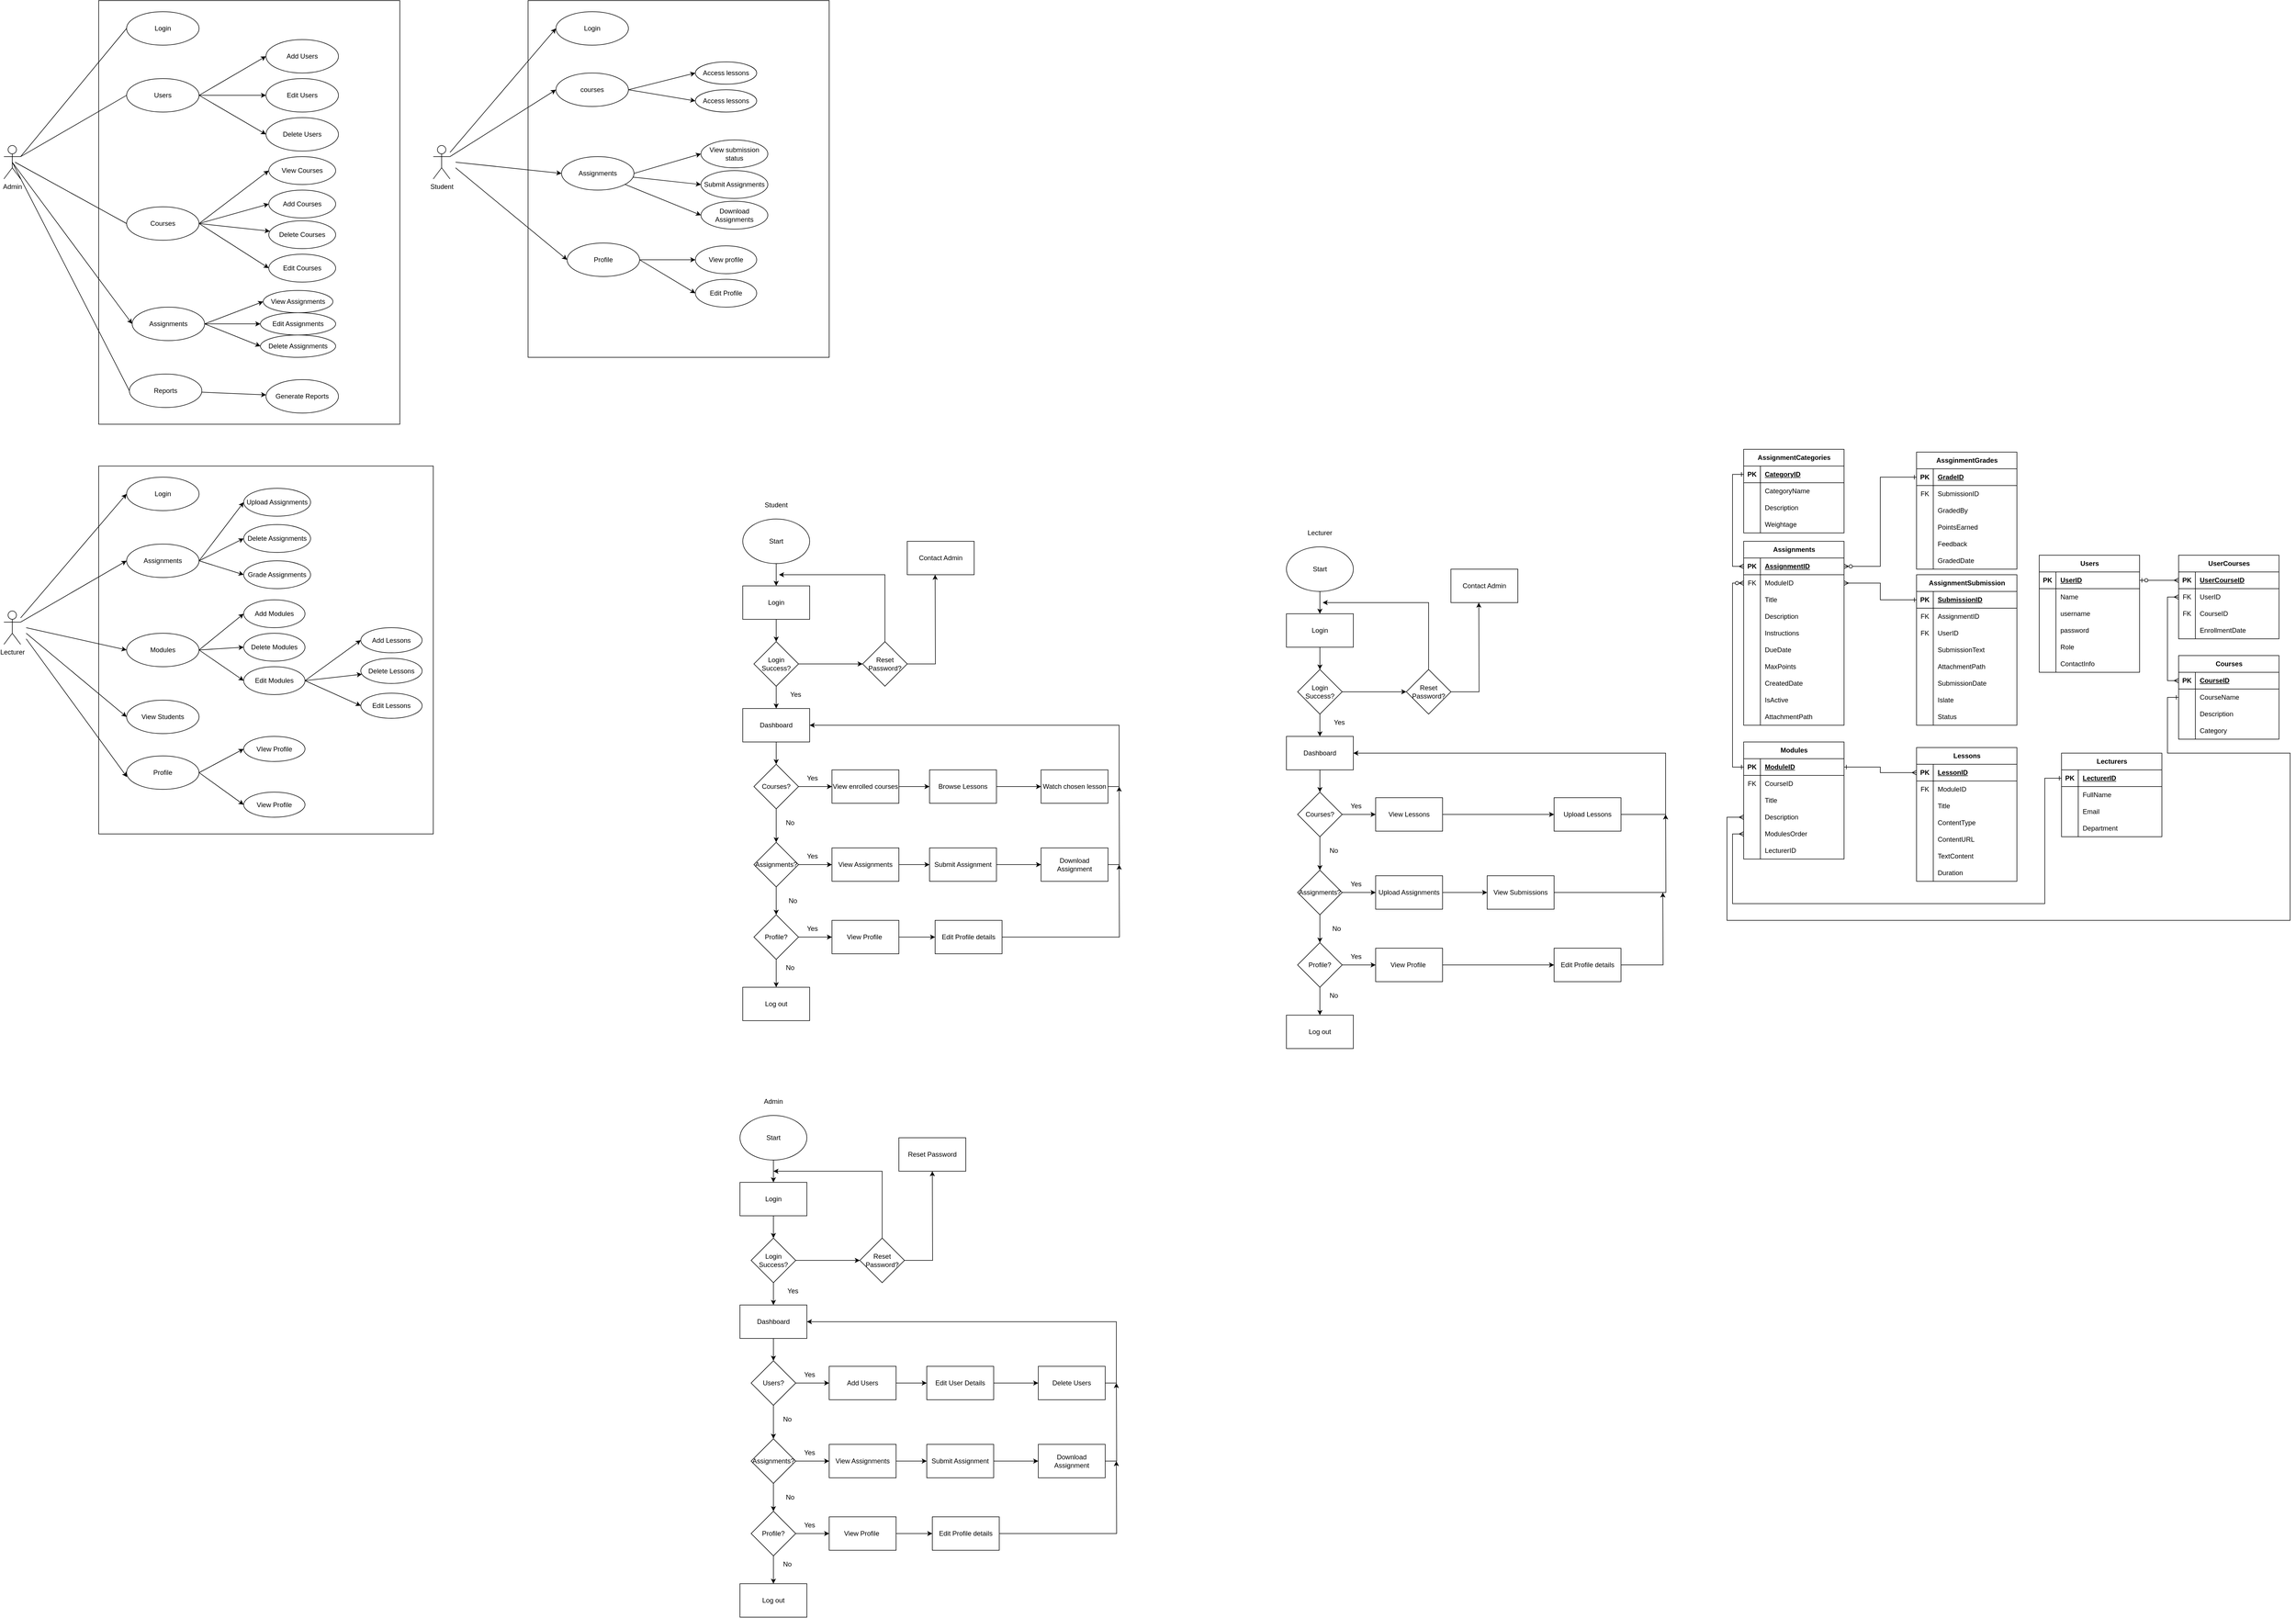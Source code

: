 <mxfile version="27.1.1">
  <diagram name="Page-1" id="Z3fttdgqQ3Dp7GkYKVA5">
    <mxGraphModel dx="2252" dy="1997" grid="1" gridSize="10" guides="1" tooltips="1" connect="1" arrows="1" fold="1" page="0" pageScale="1" pageWidth="850" pageHeight="1100" math="0" shadow="0">
      <root>
        <mxCell id="0" />
        <mxCell id="1" parent="0" />
        <mxCell id="aigyrh1YFZ54tX2DjFnP-2" value="" style="rounded=0;whiteSpace=wrap;html=1;movable=0;resizable=0;rotatable=0;deletable=0;editable=0;locked=1;connectable=0;" parent="1" vertex="1">
          <mxGeometry x="-580" y="-960" width="540" height="760" as="geometry" />
        </mxCell>
        <mxCell id="l9XoLO_lT3kliGeKdubu-51" style="rounded=0;orthogonalLoop=1;jettySize=auto;html=1;exitX=0.5;exitY=0.5;exitDx=0;exitDy=0;exitPerimeter=0;entryX=0;entryY=0.5;entryDx=0;entryDy=0;" edge="1" parent="1" source="aigyrh1YFZ54tX2DjFnP-3" target="l9XoLO_lT3kliGeKdubu-49">
          <mxGeometry relative="1" as="geometry" />
        </mxCell>
        <mxCell id="aigyrh1YFZ54tX2DjFnP-3" value="Admin&lt;div&gt;&lt;br&gt;&lt;/div&gt;" style="shape=umlActor;verticalLabelPosition=bottom;verticalAlign=top;html=1;outlineConnect=0;" parent="1" vertex="1">
          <mxGeometry x="-750" y="-700" width="30" height="60" as="geometry" />
        </mxCell>
        <mxCell id="aigyrh1YFZ54tX2DjFnP-5" value="Login" style="ellipse;whiteSpace=wrap;html=1;" parent="1" vertex="1">
          <mxGeometry x="-530" y="-940" width="130" height="60" as="geometry" />
        </mxCell>
        <mxCell id="0bqGk5EBNrvBWAA1_R2I-5" style="rounded=0;orthogonalLoop=1;jettySize=auto;html=1;exitX=1;exitY=0.5;exitDx=0;exitDy=0;entryX=0;entryY=0.5;entryDx=0;entryDy=0;" parent="1" source="aigyrh1YFZ54tX2DjFnP-6" target="aigyrh1YFZ54tX2DjFnP-10" edge="1">
          <mxGeometry relative="1" as="geometry" />
        </mxCell>
        <mxCell id="0bqGk5EBNrvBWAA1_R2I-6" style="rounded=0;orthogonalLoop=1;jettySize=auto;html=1;exitX=1;exitY=0.5;exitDx=0;exitDy=0;entryX=0;entryY=0.5;entryDx=0;entryDy=0;" parent="1" source="aigyrh1YFZ54tX2DjFnP-6" target="0bqGk5EBNrvBWAA1_R2I-3" edge="1">
          <mxGeometry relative="1" as="geometry" />
        </mxCell>
        <mxCell id="0bqGk5EBNrvBWAA1_R2I-7" style="rounded=0;orthogonalLoop=1;jettySize=auto;html=1;exitX=1;exitY=0.5;exitDx=0;exitDy=0;entryX=0;entryY=0.5;entryDx=0;entryDy=0;" parent="1" source="aigyrh1YFZ54tX2DjFnP-6" target="0bqGk5EBNrvBWAA1_R2I-4" edge="1">
          <mxGeometry relative="1" as="geometry" />
        </mxCell>
        <mxCell id="aigyrh1YFZ54tX2DjFnP-6" value="Users" style="ellipse;whiteSpace=wrap;html=1;" parent="1" vertex="1">
          <mxGeometry x="-530" y="-820" width="130" height="60" as="geometry" />
        </mxCell>
        <mxCell id="0bqGk5EBNrvBWAA1_R2I-11" style="rounded=0;orthogonalLoop=1;jettySize=auto;html=1;exitX=1;exitY=0.5;exitDx=0;exitDy=0;entryX=0;entryY=0.5;entryDx=0;entryDy=0;" parent="1" source="aigyrh1YFZ54tX2DjFnP-7" edge="1" target="0bqGk5EBNrvBWAA1_R2I-8">
          <mxGeometry relative="1" as="geometry">
            <mxPoint x="-280" y="-640" as="targetPoint" />
          </mxGeometry>
        </mxCell>
        <mxCell id="l9XoLO_lT3kliGeKdubu-31" style="rounded=0;orthogonalLoop=1;jettySize=auto;html=1;exitX=1;exitY=0.5;exitDx=0;exitDy=0;entryX=0;entryY=0.5;entryDx=0;entryDy=0;" edge="1" parent="1" source="aigyrh1YFZ54tX2DjFnP-7" target="l9XoLO_lT3kliGeKdubu-28">
          <mxGeometry relative="1" as="geometry" />
        </mxCell>
        <mxCell id="l9XoLO_lT3kliGeKdubu-32" style="rounded=0;orthogonalLoop=1;jettySize=auto;html=1;exitX=1;exitY=0.5;exitDx=0;exitDy=0;" edge="1" parent="1" source="aigyrh1YFZ54tX2DjFnP-7" target="l9XoLO_lT3kliGeKdubu-29">
          <mxGeometry relative="1" as="geometry" />
        </mxCell>
        <mxCell id="l9XoLO_lT3kliGeKdubu-33" style="rounded=0;orthogonalLoop=1;jettySize=auto;html=1;exitX=1;exitY=0.5;exitDx=0;exitDy=0;entryX=0;entryY=0.5;entryDx=0;entryDy=0;" edge="1" parent="1" source="aigyrh1YFZ54tX2DjFnP-7" target="l9XoLO_lT3kliGeKdubu-30">
          <mxGeometry relative="1" as="geometry" />
        </mxCell>
        <mxCell id="aigyrh1YFZ54tX2DjFnP-7" value="Courses" style="ellipse;whiteSpace=wrap;html=1;" parent="1" vertex="1">
          <mxGeometry x="-530" y="-590" width="130" height="60" as="geometry" />
        </mxCell>
        <mxCell id="0bqGk5EBNrvBWAA1_R2I-10" value="" style="rounded=0;orthogonalLoop=1;jettySize=auto;html=1;" parent="1" source="aigyrh1YFZ54tX2DjFnP-8" target="0bqGk5EBNrvBWAA1_R2I-9" edge="1">
          <mxGeometry relative="1" as="geometry" />
        </mxCell>
        <mxCell id="aigyrh1YFZ54tX2DjFnP-8" value="Reports" style="ellipse;whiteSpace=wrap;html=1;" parent="1" vertex="1">
          <mxGeometry x="-525" y="-290" width="130" height="60" as="geometry" />
        </mxCell>
        <mxCell id="aigyrh1YFZ54tX2DjFnP-10" value="Add Users" style="ellipse;whiteSpace=wrap;html=1;" parent="1" vertex="1">
          <mxGeometry x="-280" y="-890" width="130" height="60" as="geometry" />
        </mxCell>
        <mxCell id="DsBzVv_zIQEoRQzaktac-1" value="" style="endArrow=none;html=1;rounded=0;exitX=1;exitY=0.333;exitDx=0;exitDy=0;exitPerimeter=0;entryX=0;entryY=0.5;entryDx=0;entryDy=0;" parent="1" source="aigyrh1YFZ54tX2DjFnP-3" target="aigyrh1YFZ54tX2DjFnP-5" edge="1">
          <mxGeometry width="50" height="50" relative="1" as="geometry">
            <mxPoint x="-420" y="-670" as="sourcePoint" />
            <mxPoint x="-370" y="-720" as="targetPoint" />
          </mxGeometry>
        </mxCell>
        <mxCell id="DsBzVv_zIQEoRQzaktac-2" value="" style="endArrow=none;html=1;rounded=0;entryX=0;entryY=0.5;entryDx=0;entryDy=0;" parent="1" target="aigyrh1YFZ54tX2DjFnP-6" edge="1">
          <mxGeometry width="50" height="50" relative="1" as="geometry">
            <mxPoint x="-720" y="-680" as="sourcePoint" />
            <mxPoint x="-520" y="-900" as="targetPoint" />
          </mxGeometry>
        </mxCell>
        <mxCell id="DsBzVv_zIQEoRQzaktac-3" value="" style="endArrow=none;html=1;rounded=0;entryX=0;entryY=0.5;entryDx=0;entryDy=0;" parent="1" target="aigyrh1YFZ54tX2DjFnP-7" edge="1">
          <mxGeometry width="50" height="50" relative="1" as="geometry">
            <mxPoint x="-730" y="-670" as="sourcePoint" />
            <mxPoint x="-510" y="-890" as="targetPoint" />
          </mxGeometry>
        </mxCell>
        <mxCell id="DsBzVv_zIQEoRQzaktac-4" value="" style="endArrow=none;html=1;rounded=0;exitX=0.5;exitY=0.5;exitDx=0;exitDy=0;exitPerimeter=0;entryX=0;entryY=0.5;entryDx=0;entryDy=0;" parent="1" source="aigyrh1YFZ54tX2DjFnP-3" target="aigyrh1YFZ54tX2DjFnP-8" edge="1">
          <mxGeometry width="50" height="50" relative="1" as="geometry">
            <mxPoint x="-690" y="-650" as="sourcePoint" />
            <mxPoint x="-500" y="-880" as="targetPoint" />
          </mxGeometry>
        </mxCell>
        <mxCell id="DsBzVv_zIQEoRQzaktac-6" value="" style="rounded=0;whiteSpace=wrap;html=1;movable=0;resizable=0;rotatable=0;deletable=0;editable=0;locked=1;connectable=0;" parent="1" vertex="1">
          <mxGeometry x="190" y="-960" width="540" height="640" as="geometry" />
        </mxCell>
        <mxCell id="DsBzVv_zIQEoRQzaktac-7" style="rounded=0;orthogonalLoop=1;jettySize=auto;html=1;exitX=1;exitY=0.333;exitDx=0;exitDy=0;exitPerimeter=0;entryX=0;entryY=0.5;entryDx=0;entryDy=0;" parent="1" source="DsBzVv_zIQEoRQzaktac-8" target="DsBzVv_zIQEoRQzaktac-10" edge="1">
          <mxGeometry relative="1" as="geometry" />
        </mxCell>
        <mxCell id="6BwgNoAzmTN-jcqfXPyp-20" style="rounded=0;orthogonalLoop=1;jettySize=auto;html=1;entryX=0;entryY=0.5;entryDx=0;entryDy=0;" parent="1" source="DsBzVv_zIQEoRQzaktac-8" target="DsBzVv_zIQEoRQzaktac-9" edge="1">
          <mxGeometry relative="1" as="geometry" />
        </mxCell>
        <mxCell id="DsBzVv_zIQEoRQzaktac-8" value="&lt;div&gt;Student&lt;/div&gt;&lt;div&gt;&lt;br&gt;&lt;/div&gt;" style="shape=umlActor;verticalLabelPosition=bottom;verticalAlign=top;html=1;outlineConnect=0;" parent="1" vertex="1">
          <mxGeometry x="20" y="-700" width="30" height="60" as="geometry" />
        </mxCell>
        <mxCell id="DsBzVv_zIQEoRQzaktac-9" value="Login" style="ellipse;whiteSpace=wrap;html=1;" parent="1" vertex="1">
          <mxGeometry x="240" y="-940" width="130" height="60" as="geometry" />
        </mxCell>
        <mxCell id="6BwgNoAzmTN-jcqfXPyp-13" style="rounded=0;orthogonalLoop=1;jettySize=auto;html=1;exitX=1;exitY=0.5;exitDx=0;exitDy=0;entryX=0;entryY=0.5;entryDx=0;entryDy=0;" parent="1" source="DsBzVv_zIQEoRQzaktac-10" target="6BwgNoAzmTN-jcqfXPyp-12" edge="1">
          <mxGeometry relative="1" as="geometry" />
        </mxCell>
        <mxCell id="DsBzVv_zIQEoRQzaktac-10" value="courses" style="ellipse;whiteSpace=wrap;html=1;" parent="1" vertex="1">
          <mxGeometry x="240" y="-830" width="130" height="60" as="geometry" />
        </mxCell>
        <mxCell id="6BwgNoAzmTN-jcqfXPyp-14" style="rounded=0;orthogonalLoop=1;jettySize=auto;html=1;exitX=1;exitY=0.5;exitDx=0;exitDy=0;entryX=0;entryY=0.5;entryDx=0;entryDy=0;" parent="1" source="DsBzVv_zIQEoRQzaktac-11" target="6BwgNoAzmTN-jcqfXPyp-1" edge="1">
          <mxGeometry relative="1" as="geometry" />
        </mxCell>
        <mxCell id="6BwgNoAzmTN-jcqfXPyp-15" style="rounded=0;orthogonalLoop=1;jettySize=auto;html=1;entryX=0;entryY=0.5;entryDx=0;entryDy=0;" parent="1" source="DsBzVv_zIQEoRQzaktac-11" target="6BwgNoAzmTN-jcqfXPyp-4" edge="1">
          <mxGeometry relative="1" as="geometry" />
        </mxCell>
        <mxCell id="6BwgNoAzmTN-jcqfXPyp-16" style="rounded=0;orthogonalLoop=1;jettySize=auto;html=1;entryX=0;entryY=0.5;entryDx=0;entryDy=0;" parent="1" source="DsBzVv_zIQEoRQzaktac-11" target="6BwgNoAzmTN-jcqfXPyp-2" edge="1">
          <mxGeometry relative="1" as="geometry" />
        </mxCell>
        <mxCell id="DsBzVv_zIQEoRQzaktac-11" value="Assignments" style="ellipse;whiteSpace=wrap;html=1;" parent="1" vertex="1">
          <mxGeometry x="250" y="-680" width="130" height="60" as="geometry" />
        </mxCell>
        <mxCell id="6BwgNoAzmTN-jcqfXPyp-17" style="rounded=0;orthogonalLoop=1;jettySize=auto;html=1;entryX=0;entryY=0.5;entryDx=0;entryDy=0;" parent="1" source="DsBzVv_zIQEoRQzaktac-12" target="6BwgNoAzmTN-jcqfXPyp-11" edge="1">
          <mxGeometry relative="1" as="geometry" />
        </mxCell>
        <mxCell id="DsBzVv_zIQEoRQzaktac-12" value="Profile" style="ellipse;whiteSpace=wrap;html=1;" parent="1" vertex="1">
          <mxGeometry x="260" y="-525" width="130" height="60" as="geometry" />
        </mxCell>
        <mxCell id="DsBzVv_zIQEoRQzaktac-14" style="rounded=0;orthogonalLoop=1;jettySize=auto;html=1;exitX=1;exitY=0.333;exitDx=0;exitDy=0;exitPerimeter=0;entryX=0;entryY=0.5;entryDx=0;entryDy=0;" parent="1" target="DsBzVv_zIQEoRQzaktac-11" edge="1">
          <mxGeometry relative="1" as="geometry">
            <mxPoint x="60" y="-670" as="sourcePoint" />
            <mxPoint x="250" y="-820" as="targetPoint" />
          </mxGeometry>
        </mxCell>
        <mxCell id="DsBzVv_zIQEoRQzaktac-15" style="rounded=0;orthogonalLoop=1;jettySize=auto;html=1;entryX=0;entryY=0.5;entryDx=0;entryDy=0;" parent="1" target="DsBzVv_zIQEoRQzaktac-12" edge="1">
          <mxGeometry relative="1" as="geometry">
            <mxPoint x="60" y="-660" as="sourcePoint" />
            <mxPoint x="260" y="-810" as="targetPoint" />
          </mxGeometry>
        </mxCell>
        <mxCell id="DsBzVv_zIQEoRQzaktac-17" value="" style="rounded=0;whiteSpace=wrap;html=1;movable=1;resizable=1;rotatable=1;deletable=1;editable=1;locked=0;connectable=1;" parent="1" vertex="1">
          <mxGeometry x="-580" y="-125" width="600" height="660" as="geometry" />
        </mxCell>
        <mxCell id="DsBzVv_zIQEoRQzaktac-18" style="rounded=0;orthogonalLoop=1;jettySize=auto;html=1;exitX=1;exitY=0.333;exitDx=0;exitDy=0;exitPerimeter=0;entryX=0;entryY=0.5;entryDx=0;entryDy=0;" parent="1" source="DsBzVv_zIQEoRQzaktac-19" target="DsBzVv_zIQEoRQzaktac-21" edge="1">
          <mxGeometry relative="1" as="geometry" />
        </mxCell>
        <mxCell id="6BwgNoAzmTN-jcqfXPyp-22" style="rounded=0;orthogonalLoop=1;jettySize=auto;html=1;entryX=0;entryY=0.5;entryDx=0;entryDy=0;" parent="1" source="DsBzVv_zIQEoRQzaktac-19" target="DsBzVv_zIQEoRQzaktac-20" edge="1">
          <mxGeometry relative="1" as="geometry" />
        </mxCell>
        <mxCell id="DsBzVv_zIQEoRQzaktac-19" value="&lt;div&gt;Lecturer&lt;/div&gt;" style="shape=umlActor;verticalLabelPosition=bottom;verticalAlign=top;html=1;outlineConnect=0;" parent="1" vertex="1">
          <mxGeometry x="-750" y="135" width="30" height="60" as="geometry" />
        </mxCell>
        <mxCell id="DsBzVv_zIQEoRQzaktac-20" value="Login" style="ellipse;whiteSpace=wrap;html=1;" parent="1" vertex="1">
          <mxGeometry x="-530" y="-105" width="130" height="60" as="geometry" />
        </mxCell>
        <mxCell id="SyA1oKHQ8V-nG5zU9ut_-3" style="rounded=0;orthogonalLoop=1;jettySize=auto;html=1;exitX=1;exitY=0.5;exitDx=0;exitDy=0;entryX=0;entryY=0.5;entryDx=0;entryDy=0;" parent="1" source="DsBzVv_zIQEoRQzaktac-21" target="SyA1oKHQ8V-nG5zU9ut_-1" edge="1">
          <mxGeometry relative="1" as="geometry" />
        </mxCell>
        <mxCell id="SyA1oKHQ8V-nG5zU9ut_-4" style="rounded=0;orthogonalLoop=1;jettySize=auto;html=1;entryX=0;entryY=0.5;entryDx=0;entryDy=0;exitX=1;exitY=0.5;exitDx=0;exitDy=0;" parent="1" source="DsBzVv_zIQEoRQzaktac-21" target="SyA1oKHQ8V-nG5zU9ut_-2" edge="1">
          <mxGeometry relative="1" as="geometry">
            <mxPoint x="-320" y="75" as="targetPoint" />
          </mxGeometry>
        </mxCell>
        <mxCell id="l9XoLO_lT3kliGeKdubu-20" style="rounded=0;orthogonalLoop=1;jettySize=auto;html=1;exitX=1;exitY=0.5;exitDx=0;exitDy=0;entryX=0;entryY=0.5;entryDx=0;entryDy=0;" edge="1" parent="1" source="DsBzVv_zIQEoRQzaktac-21" target="l9XoLO_lT3kliGeKdubu-19">
          <mxGeometry relative="1" as="geometry" />
        </mxCell>
        <mxCell id="DsBzVv_zIQEoRQzaktac-21" value="Assignments" style="ellipse;whiteSpace=wrap;html=1;" parent="1" vertex="1">
          <mxGeometry x="-530" y="15" width="130" height="60" as="geometry" />
        </mxCell>
        <mxCell id="l9XoLO_lT3kliGeKdubu-22" style="rounded=0;orthogonalLoop=1;jettySize=auto;html=1;exitX=1;exitY=0.5;exitDx=0;exitDy=0;entryX=0;entryY=0.5;entryDx=0;entryDy=0;" edge="1" parent="1" source="DsBzVv_zIQEoRQzaktac-22" target="l9XoLO_lT3kliGeKdubu-26">
          <mxGeometry relative="1" as="geometry">
            <mxPoint x="-350" y="260" as="targetPoint" />
          </mxGeometry>
        </mxCell>
        <mxCell id="l9XoLO_lT3kliGeKdubu-34" style="rounded=0;orthogonalLoop=1;jettySize=auto;html=1;exitX=1;exitY=0.5;exitDx=0;exitDy=0;entryX=0;entryY=0.5;entryDx=0;entryDy=0;" edge="1" parent="1" source="DsBzVv_zIQEoRQzaktac-22" target="l9XoLO_lT3kliGeKdubu-25">
          <mxGeometry relative="1" as="geometry" />
        </mxCell>
        <mxCell id="l9XoLO_lT3kliGeKdubu-35" style="rounded=0;orthogonalLoop=1;jettySize=auto;html=1;exitX=1;exitY=0.5;exitDx=0;exitDy=0;entryX=0;entryY=0.5;entryDx=0;entryDy=0;" edge="1" parent="1" source="DsBzVv_zIQEoRQzaktac-22" target="l9XoLO_lT3kliGeKdubu-27">
          <mxGeometry relative="1" as="geometry" />
        </mxCell>
        <mxCell id="DsBzVv_zIQEoRQzaktac-22" value="Modules" style="ellipse;whiteSpace=wrap;html=1;" parent="1" vertex="1">
          <mxGeometry x="-530" y="175" width="130" height="60" as="geometry" />
        </mxCell>
        <mxCell id="DsBzVv_zIQEoRQzaktac-23" value="View Students" style="ellipse;whiteSpace=wrap;html=1;" parent="1" vertex="1">
          <mxGeometry x="-530" y="295" width="130" height="60" as="geometry" />
        </mxCell>
        <mxCell id="l9XoLO_lT3kliGeKdubu-46" style="rounded=0;orthogonalLoop=1;jettySize=auto;html=1;exitX=1;exitY=0.5;exitDx=0;exitDy=0;entryX=0;entryY=0.5;entryDx=0;entryDy=0;" edge="1" parent="1" source="DsBzVv_zIQEoRQzaktac-24" target="l9XoLO_lT3kliGeKdubu-44">
          <mxGeometry relative="1" as="geometry" />
        </mxCell>
        <mxCell id="l9XoLO_lT3kliGeKdubu-47" style="rounded=0;orthogonalLoop=1;jettySize=auto;html=1;exitX=1;exitY=0.5;exitDx=0;exitDy=0;entryX=0;entryY=0.5;entryDx=0;entryDy=0;" edge="1" parent="1" source="DsBzVv_zIQEoRQzaktac-24" target="l9XoLO_lT3kliGeKdubu-45">
          <mxGeometry relative="1" as="geometry" />
        </mxCell>
        <mxCell id="DsBzVv_zIQEoRQzaktac-24" value="Profile" style="ellipse;whiteSpace=wrap;html=1;" parent="1" vertex="1">
          <mxGeometry x="-530" y="395" width="130" height="60" as="geometry" />
        </mxCell>
        <mxCell id="DsBzVv_zIQEoRQzaktac-25" style="rounded=0;orthogonalLoop=1;jettySize=auto;html=1;exitX=1;exitY=0.333;exitDx=0;exitDy=0;exitPerimeter=0;entryX=0;entryY=0.5;entryDx=0;entryDy=0;" parent="1" target="DsBzVv_zIQEoRQzaktac-22" edge="1">
          <mxGeometry relative="1" as="geometry">
            <mxPoint x="-710" y="165" as="sourcePoint" />
            <mxPoint x="-520" y="15" as="targetPoint" />
          </mxGeometry>
        </mxCell>
        <mxCell id="DsBzVv_zIQEoRQzaktac-26" style="rounded=0;orthogonalLoop=1;jettySize=auto;html=1;entryX=0;entryY=0.5;entryDx=0;entryDy=0;" parent="1" target="DsBzVv_zIQEoRQzaktac-23" edge="1">
          <mxGeometry relative="1" as="geometry">
            <mxPoint x="-710" y="175" as="sourcePoint" />
            <mxPoint x="-510" y="25" as="targetPoint" />
          </mxGeometry>
        </mxCell>
        <mxCell id="DsBzVv_zIQEoRQzaktac-27" style="rounded=0;orthogonalLoop=1;jettySize=auto;html=1;entryX=0.006;entryY=0.633;entryDx=0;entryDy=0;entryPerimeter=0;" parent="1" target="DsBzVv_zIQEoRQzaktac-24" edge="1">
          <mxGeometry relative="1" as="geometry">
            <mxPoint x="-710" y="185" as="sourcePoint" />
            <mxPoint x="-500" y="35" as="targetPoint" />
          </mxGeometry>
        </mxCell>
        <mxCell id="6BwgNoAzmTN-jcqfXPyp-24" value="" style="edgeStyle=orthogonalEdgeStyle;rounded=0;orthogonalLoop=1;jettySize=auto;html=1;" parent="1" source="F561LGEjZbDJHINuN_-6-1" target="6BwgNoAzmTN-jcqfXPyp-23" edge="1">
          <mxGeometry relative="1" as="geometry" />
        </mxCell>
        <mxCell id="F561LGEjZbDJHINuN_-6-1" value="Start" style="ellipse;whiteSpace=wrap;html=1;" parent="1" vertex="1">
          <mxGeometry x="575" y="-30" width="120" height="80" as="geometry" />
        </mxCell>
        <mxCell id="6BwgNoAzmTN-jcqfXPyp-1" value="View submission status" style="ellipse;whiteSpace=wrap;html=1;" parent="1" vertex="1">
          <mxGeometry x="500" y="-710" width="120" height="50" as="geometry" />
        </mxCell>
        <mxCell id="6BwgNoAzmTN-jcqfXPyp-2" value="Download Assignments" style="ellipse;whiteSpace=wrap;html=1;" parent="1" vertex="1">
          <mxGeometry x="500" y="-600" width="120" height="50" as="geometry" />
        </mxCell>
        <mxCell id="6BwgNoAzmTN-jcqfXPyp-4" value="Submit Assignments" style="ellipse;whiteSpace=wrap;html=1;" parent="1" vertex="1">
          <mxGeometry x="500" y="-655" width="120" height="50" as="geometry" />
        </mxCell>
        <mxCell id="6BwgNoAzmTN-jcqfXPyp-5" style="rounded=0;orthogonalLoop=1;jettySize=auto;html=1;exitX=1;exitY=0.5;exitDx=0;exitDy=0;entryX=0;entryY=0.5;entryDx=0;entryDy=0;" parent="1" source="DsBzVv_zIQEoRQzaktac-10" target="6BwgNoAzmTN-jcqfXPyp-6" edge="1">
          <mxGeometry relative="1" as="geometry" />
        </mxCell>
        <mxCell id="6BwgNoAzmTN-jcqfXPyp-6" value="Access lessons" style="ellipse;whiteSpace=wrap;html=1;" parent="1" vertex="1">
          <mxGeometry x="490" y="-850" width="110" height="40" as="geometry" />
        </mxCell>
        <mxCell id="6BwgNoAzmTN-jcqfXPyp-11" value="View profile" style="ellipse;whiteSpace=wrap;html=1;" parent="1" vertex="1">
          <mxGeometry x="490" y="-520" width="110" height="50" as="geometry" />
        </mxCell>
        <mxCell id="6BwgNoAzmTN-jcqfXPyp-12" value="Access lessons" style="ellipse;whiteSpace=wrap;html=1;" parent="1" vertex="1">
          <mxGeometry x="490" y="-800" width="110" height="40" as="geometry" />
        </mxCell>
        <mxCell id="6BwgNoAzmTN-jcqfXPyp-18" style="rounded=0;orthogonalLoop=1;jettySize=auto;html=1;entryX=0;entryY=0.5;entryDx=0;entryDy=0;exitX=1;exitY=0.5;exitDx=0;exitDy=0;" parent="1" source="DsBzVv_zIQEoRQzaktac-12" target="6BwgNoAzmTN-jcqfXPyp-19" edge="1">
          <mxGeometry relative="1" as="geometry">
            <mxPoint x="390" y="-435" as="sourcePoint" />
          </mxGeometry>
        </mxCell>
        <mxCell id="6BwgNoAzmTN-jcqfXPyp-19" value="Edit Profile" style="ellipse;whiteSpace=wrap;html=1;" parent="1" vertex="1">
          <mxGeometry x="490" y="-460" width="110" height="50" as="geometry" />
        </mxCell>
        <mxCell id="6BwgNoAzmTN-jcqfXPyp-30" value="" style="edgeStyle=orthogonalEdgeStyle;rounded=0;orthogonalLoop=1;jettySize=auto;html=1;" parent="1" source="6BwgNoAzmTN-jcqfXPyp-23" target="6BwgNoAzmTN-jcqfXPyp-29" edge="1">
          <mxGeometry relative="1" as="geometry" />
        </mxCell>
        <mxCell id="6BwgNoAzmTN-jcqfXPyp-23" value="Login" style="whiteSpace=wrap;html=1;" parent="1" vertex="1">
          <mxGeometry x="575" y="90" width="120" height="60" as="geometry" />
        </mxCell>
        <mxCell id="6BwgNoAzmTN-jcqfXPyp-32" value="" style="edgeStyle=orthogonalEdgeStyle;rounded=0;orthogonalLoop=1;jettySize=auto;html=1;" parent="1" source="6BwgNoAzmTN-jcqfXPyp-29" target="6BwgNoAzmTN-jcqfXPyp-31" edge="1">
          <mxGeometry relative="1" as="geometry" />
        </mxCell>
        <mxCell id="2HLjHGRR9MoGe3kzo2uy-31" value="" style="edgeStyle=orthogonalEdgeStyle;rounded=0;orthogonalLoop=1;jettySize=auto;html=1;" parent="1" source="6BwgNoAzmTN-jcqfXPyp-29" target="2HLjHGRR9MoGe3kzo2uy-30" edge="1">
          <mxGeometry relative="1" as="geometry" />
        </mxCell>
        <mxCell id="6BwgNoAzmTN-jcqfXPyp-29" value="Login Success?" style="rhombus;whiteSpace=wrap;html=1;" parent="1" vertex="1">
          <mxGeometry x="595" y="190" width="80" height="80" as="geometry" />
        </mxCell>
        <mxCell id="6BwgNoAzmTN-jcqfXPyp-34" value="" style="edgeStyle=orthogonalEdgeStyle;rounded=0;orthogonalLoop=1;jettySize=auto;html=1;" parent="1" source="6BwgNoAzmTN-jcqfXPyp-31" target="6BwgNoAzmTN-jcqfXPyp-33" edge="1">
          <mxGeometry relative="1" as="geometry" />
        </mxCell>
        <mxCell id="6BwgNoAzmTN-jcqfXPyp-31" value="Dashboard" style="whiteSpace=wrap;html=1;" parent="1" vertex="1">
          <mxGeometry x="575" y="310" width="120" height="60" as="geometry" />
        </mxCell>
        <mxCell id="6BwgNoAzmTN-jcqfXPyp-36" value="" style="edgeStyle=orthogonalEdgeStyle;rounded=0;orthogonalLoop=1;jettySize=auto;html=1;" parent="1" source="6BwgNoAzmTN-jcqfXPyp-33" target="6BwgNoAzmTN-jcqfXPyp-35" edge="1">
          <mxGeometry relative="1" as="geometry" />
        </mxCell>
        <mxCell id="2HLjHGRR9MoGe3kzo2uy-2" value="" style="edgeStyle=orthogonalEdgeStyle;rounded=0;orthogonalLoop=1;jettySize=auto;html=1;" parent="1" source="6BwgNoAzmTN-jcqfXPyp-33" target="2HLjHGRR9MoGe3kzo2uy-1" edge="1">
          <mxGeometry relative="1" as="geometry" />
        </mxCell>
        <mxCell id="6BwgNoAzmTN-jcqfXPyp-33" value="Courses?" style="rhombus;whiteSpace=wrap;html=1;" parent="1" vertex="1">
          <mxGeometry x="595" y="410" width="80" height="80" as="geometry" />
        </mxCell>
        <mxCell id="6BwgNoAzmTN-jcqfXPyp-38" value="" style="edgeStyle=orthogonalEdgeStyle;rounded=0;orthogonalLoop=1;jettySize=auto;html=1;" parent="1" source="6BwgNoAzmTN-jcqfXPyp-35" target="6BwgNoAzmTN-jcqfXPyp-37" edge="1">
          <mxGeometry relative="1" as="geometry" />
        </mxCell>
        <mxCell id="2HLjHGRR9MoGe3kzo2uy-9" value="" style="edgeStyle=orthogonalEdgeStyle;rounded=0;orthogonalLoop=1;jettySize=auto;html=1;" parent="1" source="6BwgNoAzmTN-jcqfXPyp-35" target="2HLjHGRR9MoGe3kzo2uy-8" edge="1">
          <mxGeometry relative="1" as="geometry" />
        </mxCell>
        <mxCell id="6BwgNoAzmTN-jcqfXPyp-35" value="Assignments?" style="rhombus;whiteSpace=wrap;html=1;" parent="1" vertex="1">
          <mxGeometry x="595" y="550" width="80" height="80" as="geometry" />
        </mxCell>
        <mxCell id="2HLjHGRR9MoGe3kzo2uy-16" value="" style="edgeStyle=orthogonalEdgeStyle;rounded=0;orthogonalLoop=1;jettySize=auto;html=1;" parent="1" source="6BwgNoAzmTN-jcqfXPyp-37" target="2HLjHGRR9MoGe3kzo2uy-15" edge="1">
          <mxGeometry relative="1" as="geometry" />
        </mxCell>
        <mxCell id="2HLjHGRR9MoGe3kzo2uy-21" value="" style="edgeStyle=orthogonalEdgeStyle;rounded=0;orthogonalLoop=1;jettySize=auto;html=1;" parent="1" source="6BwgNoAzmTN-jcqfXPyp-37" target="2HLjHGRR9MoGe3kzo2uy-20" edge="1">
          <mxGeometry relative="1" as="geometry" />
        </mxCell>
        <mxCell id="6BwgNoAzmTN-jcqfXPyp-37" value="Profile?" style="rhombus;whiteSpace=wrap;html=1;" parent="1" vertex="1">
          <mxGeometry x="595" y="680" width="80" height="80" as="geometry" />
        </mxCell>
        <mxCell id="2HLjHGRR9MoGe3kzo2uy-4" value="" style="edgeStyle=orthogonalEdgeStyle;rounded=0;orthogonalLoop=1;jettySize=auto;html=1;" parent="1" source="2HLjHGRR9MoGe3kzo2uy-1" target="2HLjHGRR9MoGe3kzo2uy-3" edge="1">
          <mxGeometry relative="1" as="geometry" />
        </mxCell>
        <mxCell id="2HLjHGRR9MoGe3kzo2uy-1" value="View enrolled courses" style="whiteSpace=wrap;html=1;" parent="1" vertex="1">
          <mxGeometry x="735" y="420" width="120" height="60" as="geometry" />
        </mxCell>
        <mxCell id="2HLjHGRR9MoGe3kzo2uy-6" value="" style="edgeStyle=orthogonalEdgeStyle;rounded=0;orthogonalLoop=1;jettySize=auto;html=1;" parent="1" source="2HLjHGRR9MoGe3kzo2uy-3" target="2HLjHGRR9MoGe3kzo2uy-5" edge="1">
          <mxGeometry relative="1" as="geometry" />
        </mxCell>
        <mxCell id="2HLjHGRR9MoGe3kzo2uy-3" value="Browse Lessons" style="whiteSpace=wrap;html=1;" parent="1" vertex="1">
          <mxGeometry x="910" y="420" width="120" height="60" as="geometry" />
        </mxCell>
        <mxCell id="2HLjHGRR9MoGe3kzo2uy-7" style="edgeStyle=orthogonalEdgeStyle;rounded=0;orthogonalLoop=1;jettySize=auto;html=1;entryX=1;entryY=0.5;entryDx=0;entryDy=0;exitX=1;exitY=0.5;exitDx=0;exitDy=0;" parent="1" source="2HLjHGRR9MoGe3kzo2uy-5" target="6BwgNoAzmTN-jcqfXPyp-31" edge="1">
          <mxGeometry relative="1" as="geometry" />
        </mxCell>
        <mxCell id="2HLjHGRR9MoGe3kzo2uy-5" value="Watch chosen lesson" style="whiteSpace=wrap;html=1;" parent="1" vertex="1">
          <mxGeometry x="1110" y="420" width="120" height="60" as="geometry" />
        </mxCell>
        <mxCell id="2HLjHGRR9MoGe3kzo2uy-11" value="" style="edgeStyle=orthogonalEdgeStyle;rounded=0;orthogonalLoop=1;jettySize=auto;html=1;" parent="1" source="2HLjHGRR9MoGe3kzo2uy-8" target="2HLjHGRR9MoGe3kzo2uy-10" edge="1">
          <mxGeometry relative="1" as="geometry" />
        </mxCell>
        <mxCell id="2HLjHGRR9MoGe3kzo2uy-8" value="View Assignments" style="whiteSpace=wrap;html=1;" parent="1" vertex="1">
          <mxGeometry x="735" y="560" width="120" height="60" as="geometry" />
        </mxCell>
        <mxCell id="2HLjHGRR9MoGe3kzo2uy-13" value="" style="edgeStyle=orthogonalEdgeStyle;rounded=0;orthogonalLoop=1;jettySize=auto;html=1;" parent="1" source="2HLjHGRR9MoGe3kzo2uy-10" target="2HLjHGRR9MoGe3kzo2uy-12" edge="1">
          <mxGeometry relative="1" as="geometry" />
        </mxCell>
        <mxCell id="2HLjHGRR9MoGe3kzo2uy-10" value="Submit Assignment" style="whiteSpace=wrap;html=1;" parent="1" vertex="1">
          <mxGeometry x="910" y="560" width="120" height="60" as="geometry" />
        </mxCell>
        <mxCell id="2HLjHGRR9MoGe3kzo2uy-14" style="edgeStyle=orthogonalEdgeStyle;rounded=0;orthogonalLoop=1;jettySize=auto;html=1;" parent="1" source="2HLjHGRR9MoGe3kzo2uy-12" edge="1">
          <mxGeometry relative="1" as="geometry">
            <mxPoint x="1250" y="450" as="targetPoint" />
          </mxGeometry>
        </mxCell>
        <mxCell id="2HLjHGRR9MoGe3kzo2uy-12" value="Download Assignment" style="whiteSpace=wrap;html=1;" parent="1" vertex="1">
          <mxGeometry x="1110" y="560" width="120" height="60" as="geometry" />
        </mxCell>
        <mxCell id="2HLjHGRR9MoGe3kzo2uy-18" value="" style="edgeStyle=orthogonalEdgeStyle;rounded=0;orthogonalLoop=1;jettySize=auto;html=1;" parent="1" source="2HLjHGRR9MoGe3kzo2uy-15" target="2HLjHGRR9MoGe3kzo2uy-17" edge="1">
          <mxGeometry relative="1" as="geometry" />
        </mxCell>
        <mxCell id="2HLjHGRR9MoGe3kzo2uy-15" value="View Profile&amp;nbsp;" style="whiteSpace=wrap;html=1;" parent="1" vertex="1">
          <mxGeometry x="735" y="690" width="120" height="60" as="geometry" />
        </mxCell>
        <mxCell id="2HLjHGRR9MoGe3kzo2uy-19" style="edgeStyle=orthogonalEdgeStyle;rounded=0;orthogonalLoop=1;jettySize=auto;html=1;" parent="1" source="2HLjHGRR9MoGe3kzo2uy-17" edge="1">
          <mxGeometry relative="1" as="geometry">
            <mxPoint x="1250" y="590" as="targetPoint" />
          </mxGeometry>
        </mxCell>
        <mxCell id="2HLjHGRR9MoGe3kzo2uy-17" value="Edit Profile details" style="whiteSpace=wrap;html=1;" parent="1" vertex="1">
          <mxGeometry x="920" y="690" width="120" height="60" as="geometry" />
        </mxCell>
        <mxCell id="2HLjHGRR9MoGe3kzo2uy-20" value="Log out" style="whiteSpace=wrap;html=1;" parent="1" vertex="1">
          <mxGeometry x="575" y="810" width="120" height="60" as="geometry" />
        </mxCell>
        <mxCell id="2HLjHGRR9MoGe3kzo2uy-22" value="Yes&lt;span style=&quot;color: rgba(0, 0, 0, 0); font-family: monospace; font-size: 0px; text-align: start; text-wrap-mode: nowrap;&quot;&gt;%3CmxGraphModel%3E%3Croot%3E%3CmxCell%20id%3D%220%22%2F%3E%3CmxCell%20id%3D%221%22%20parent%3D%220%22%2F%3E%3CmxCell%20id%3D%222%22%20style%3D%22edgeStyle%3DorthogonalEdgeStyle%3Brounded%3D0%3BorthogonalLoop%3D1%3BjettySize%3Dauto%3Bhtml%3D1%3B%22%20edge%3D%221%22%20parent%3D%221%22%3E%3CmxGeometry%20relative%3D%221%22%20as%3D%22geometry%22%3E%3CmxPoint%20x%3D%22-720%22%20as%3D%22sourcePoint%22%2F%3E%3CmxPoint%20x%3D%22-580%22%20y%3D%2230%22%20as%3D%22targetPoint%22%2F%3E%3C%2FmxGeometry%3E%3C%2FmxCell%3E%3C%2Froot%3E%3C%2FmxGraphModel%3E&lt;/span&gt;&lt;span style=&quot;color: rgba(0, 0, 0, 0); font-family: monospace; font-size: 0px; text-align: start; text-wrap-mode: nowrap;&quot;&gt;%3CmxGraphModel%3E%3Croot%3E%3CmxCell%20id%3D%220%22%2F%3E%3CmxCell%20id%3D%221%22%20parent%3D%220%22%2F%3E%3CmxCell%20id%3D%222%22%20style%3D%22edgeStyle%3DorthogonalEdgeStyle%3Brounded%3D0%3BorthogonalLoop%3D1%3BjettySize%3Dauto%3Bhtml%3D1%3B%22%20edge%3D%221%22%20parent%3D%221%22%3E%3CmxGeometry%20relative%3D%221%22%20as%3D%22geometry%22%3E%3CmxPoint%20x%3D%22-720%22%20as%3D%22sourcePoint%22%2F%3E%3CmxPoint%20x%3D%22-580%22%20y%3D%2230%22%20as%3D%22targetPoint%22%2F%3E%3C%2FmxGeometry%3E%3C%2FmxCell%3E%3C%2Froot%3E%3C%2FmxGraphModel%3E&lt;/span&gt;" style="text;html=1;align=center;verticalAlign=middle;whiteSpace=wrap;rounded=0;" parent="1" vertex="1">
          <mxGeometry x="670" y="690" width="60" height="30" as="geometry" />
        </mxCell>
        <mxCell id="2HLjHGRR9MoGe3kzo2uy-23" value="Yes&lt;span style=&quot;color: rgba(0, 0, 0, 0); font-family: monospace; font-size: 0px; text-align: start; text-wrap-mode: nowrap;&quot;&gt;%3CmxGraphModel%3E%3Croot%3E%3CmxCell%20id%3D%220%22%2F%3E%3CmxCell%20id%3D%221%22%20parent%3D%220%22%2F%3E%3CmxCell%20id%3D%222%22%20style%3D%22edgeStyle%3DorthogonalEdgeStyle%3Brounded%3D0%3BorthogonalLoop%3D1%3BjettySize%3Dauto%3Bhtml%3D1%3B%22%20edge%3D%221%22%20parent%3D%221%22%3E%3CmxGeometry%20relative%3D%221%22%20as%3D%22geometry%22%3E%3CmxPoint%20x%3D%22-720%22%20as%3D%22sourcePoint%22%2F%3E%3CmxPoint%20x%3D%22-580%22%20y%3D%2230%22%20as%3D%22targetPoint%22%2F%3E%3C%2FmxGeometry%3E%3C%2FmxCell%3E%3C%2Froot%3E%3C%2FmxGraphModel%3E&lt;/span&gt;&lt;span style=&quot;color: rgba(0, 0, 0, 0); font-family: monospace; font-size: 0px; text-align: start; text-wrap-mode: nowrap;&quot;&gt;%3CmxGraphModel%3E%3Croot%3E%3CmxCell%20id%3D%220%22%2F%3E%3CmxCell%20id%3D%221%22%20parent%3D%220%22%2F%3E%3CmxCell%20id%3D%222%22%20style%3D%22edgeStyle%3DorthogonalEdgeStyle%3Brounded%3D0%3BorthogonalLoop%3D1%3BjettySize%3Dauto%3Bhtml%3D1%3B%22%20edge%3D%221%22%20parent%3D%221%22%3E%3CmxGeometry%20relative%3D%221%22%20as%3D%22geometry%22%3E%3CmxPoint%20x%3D%22-720%22%20as%3D%22sourcePoint%22%2F%3E%3CmxPoint%20x%3D%22-580%22%20y%3D%2230%22%20as%3D%22targetPoint%22%2F%3E%3C%2FmxGeometry%3E%3C%2FmxCell%3E%3C%2Froot%3E%3C%2FmxGraphModel%3E&lt;/span&gt;" style="text;html=1;align=center;verticalAlign=middle;whiteSpace=wrap;rounded=0;" parent="1" vertex="1">
          <mxGeometry x="670" y="560" width="60" height="30" as="geometry" />
        </mxCell>
        <mxCell id="2HLjHGRR9MoGe3kzo2uy-24" value="Yes&lt;span style=&quot;color: rgba(0, 0, 0, 0); font-family: monospace; font-size: 0px; text-align: start; text-wrap-mode: nowrap;&quot;&gt;%3CmxGraphModel%3E%3Croot%3E%3CmxCell%20id%3D%220%22%2F%3E%3CmxCell%20id%3D%221%22%20parent%3D%220%22%2F%3E%3CmxCell%20id%3D%222%22%20style%3D%22edgeStyle%3DorthogonalEdgeStyle%3Brounded%3D0%3BorthogonalLoop%3D1%3BjettySize%3Dauto%3Bhtml%3D1%3B%22%20edge%3D%221%22%20parent%3D%221%22%3E%3CmxGeometry%20relative%3D%221%22%20as%3D%22geometry%22%3E%3CmxPoint%20x%3D%22-720%22%20as%3D%22sourcePoint%22%2F%3E%3CmxPoint%20x%3D%22-580%22%20y%3D%2230%22%20as%3D%22targetPoint%22%2F%3E%3C%2FmxGeometry%3E%3C%2FmxCell%3E%3C%2Froot%3E%3C%2FmxGraphModel%3E&lt;/span&gt;&lt;span style=&quot;color: rgba(0, 0, 0, 0); font-family: monospace; font-size: 0px; text-align: start; text-wrap-mode: nowrap;&quot;&gt;%3CmxGraphModel%3E%3Croot%3E%3CmxCell%20id%3D%220%22%2F%3E%3CmxCell%20id%3D%221%22%20parent%3D%220%22%2F%3E%3CmxCell%20id%3D%222%22%20style%3D%22edgeStyle%3DorthogonalEdgeStyle%3Brounded%3D0%3BorthogonalLoop%3D1%3BjettySize%3Dauto%3Bhtml%3D1%3B%22%20edge%3D%221%22%20parent%3D%221%22%3E%3CmxGeometry%20relative%3D%221%22%20as%3D%22geometry%22%3E%3CmxPoint%20x%3D%22-720%22%20as%3D%22sourcePoint%22%2F%3E%3CmxPoint%20x%3D%22-580%22%20y%3D%2230%22%20as%3D%22targetPoint%22%2F%3E%3C%2FmxGeometry%3E%3C%2FmxCell%3E%3C%2Froot%3E%3C%2FmxGraphModel%3E&lt;/span&gt;" style="text;html=1;align=center;verticalAlign=middle;whiteSpace=wrap;rounded=0;" parent="1" vertex="1">
          <mxGeometry x="670" y="420" width="60" height="30" as="geometry" />
        </mxCell>
        <mxCell id="2HLjHGRR9MoGe3kzo2uy-25" value="No" style="text;html=1;align=center;verticalAlign=middle;whiteSpace=wrap;rounded=0;" parent="1" vertex="1">
          <mxGeometry x="630" y="760" width="60" height="30" as="geometry" />
        </mxCell>
        <mxCell id="2HLjHGRR9MoGe3kzo2uy-26" value="No" style="text;html=1;align=center;verticalAlign=middle;whiteSpace=wrap;rounded=0;" parent="1" vertex="1">
          <mxGeometry x="635" y="640" width="60" height="30" as="geometry" />
        </mxCell>
        <mxCell id="2HLjHGRR9MoGe3kzo2uy-27" value="No" style="text;html=1;align=center;verticalAlign=middle;whiteSpace=wrap;rounded=0;" parent="1" vertex="1">
          <mxGeometry x="630" y="500" width="60" height="30" as="geometry" />
        </mxCell>
        <mxCell id="2HLjHGRR9MoGe3kzo2uy-28" value="Yes" style="text;html=1;align=center;verticalAlign=middle;whiteSpace=wrap;rounded=0;" parent="1" vertex="1">
          <mxGeometry x="640" y="270" width="60" height="30" as="geometry" />
        </mxCell>
        <mxCell id="2HLjHGRR9MoGe3kzo2uy-32" value="" style="edgeStyle=orthogonalEdgeStyle;rounded=0;orthogonalLoop=1;jettySize=auto;html=1;" parent="1" source="2HLjHGRR9MoGe3kzo2uy-30" edge="1">
          <mxGeometry relative="1" as="geometry">
            <mxPoint x="920" y="70" as="targetPoint" />
          </mxGeometry>
        </mxCell>
        <mxCell id="2HLjHGRR9MoGe3kzo2uy-33" style="edgeStyle=orthogonalEdgeStyle;rounded=0;orthogonalLoop=1;jettySize=auto;html=1;exitX=0.5;exitY=0;exitDx=0;exitDy=0;" parent="1" source="2HLjHGRR9MoGe3kzo2uy-30" edge="1">
          <mxGeometry relative="1" as="geometry">
            <mxPoint x="640" y="70" as="targetPoint" />
            <Array as="points">
              <mxPoint x="830" y="70" />
            </Array>
          </mxGeometry>
        </mxCell>
        <mxCell id="2HLjHGRR9MoGe3kzo2uy-30" value="Reset Password?" style="rhombus;whiteSpace=wrap;html=1;" parent="1" vertex="1">
          <mxGeometry x="790" y="190" width="80" height="80" as="geometry" />
        </mxCell>
        <mxCell id="2HLjHGRR9MoGe3kzo2uy-36" value="Contact Admin" style="rounded=0;whiteSpace=wrap;html=1;" parent="1" vertex="1">
          <mxGeometry x="870" y="10" width="120" height="60" as="geometry" />
        </mxCell>
        <mxCell id="2HLjHGRR9MoGe3kzo2uy-37" value="Student" style="text;html=1;align=center;verticalAlign=middle;whiteSpace=wrap;rounded=0;" parent="1" vertex="1">
          <mxGeometry x="605" y="-70" width="60" height="30" as="geometry" />
        </mxCell>
        <mxCell id="SyA1oKHQ8V-nG5zU9ut_-1" value="Upload Assignments" style="ellipse;whiteSpace=wrap;html=1;" parent="1" vertex="1">
          <mxGeometry x="-320" y="-85" width="120" height="50" as="geometry" />
        </mxCell>
        <mxCell id="SyA1oKHQ8V-nG5zU9ut_-2" value="Delete Assignments" style="ellipse;whiteSpace=wrap;html=1;" parent="1" vertex="1">
          <mxGeometry x="-320" y="-20" width="120" height="50" as="geometry" />
        </mxCell>
        <mxCell id="SyA1oKHQ8V-nG5zU9ut_-17" value="" style="edgeStyle=orthogonalEdgeStyle;rounded=0;orthogonalLoop=1;jettySize=auto;html=1;" parent="1" source="SyA1oKHQ8V-nG5zU9ut_-18" target="SyA1oKHQ8V-nG5zU9ut_-20" edge="1">
          <mxGeometry relative="1" as="geometry" />
        </mxCell>
        <mxCell id="SyA1oKHQ8V-nG5zU9ut_-18" value="Start" style="ellipse;whiteSpace=wrap;html=1;" parent="1" vertex="1">
          <mxGeometry x="1550" y="20" width="120" height="80" as="geometry" />
        </mxCell>
        <mxCell id="SyA1oKHQ8V-nG5zU9ut_-19" value="" style="edgeStyle=orthogonalEdgeStyle;rounded=0;orthogonalLoop=1;jettySize=auto;html=1;" parent="1" source="SyA1oKHQ8V-nG5zU9ut_-20" target="SyA1oKHQ8V-nG5zU9ut_-23" edge="1">
          <mxGeometry relative="1" as="geometry" />
        </mxCell>
        <mxCell id="SyA1oKHQ8V-nG5zU9ut_-20" value="Login" style="whiteSpace=wrap;html=1;" parent="1" vertex="1">
          <mxGeometry x="1550" y="140" width="120" height="60" as="geometry" />
        </mxCell>
        <mxCell id="SyA1oKHQ8V-nG5zU9ut_-21" value="" style="edgeStyle=orthogonalEdgeStyle;rounded=0;orthogonalLoop=1;jettySize=auto;html=1;" parent="1" source="SyA1oKHQ8V-nG5zU9ut_-23" target="SyA1oKHQ8V-nG5zU9ut_-25" edge="1">
          <mxGeometry relative="1" as="geometry" />
        </mxCell>
        <mxCell id="SyA1oKHQ8V-nG5zU9ut_-22" value="" style="edgeStyle=orthogonalEdgeStyle;rounded=0;orthogonalLoop=1;jettySize=auto;html=1;" parent="1" source="SyA1oKHQ8V-nG5zU9ut_-23" target="SyA1oKHQ8V-nG5zU9ut_-61" edge="1">
          <mxGeometry relative="1" as="geometry" />
        </mxCell>
        <mxCell id="SyA1oKHQ8V-nG5zU9ut_-23" value="Login Success?" style="rhombus;whiteSpace=wrap;html=1;" parent="1" vertex="1">
          <mxGeometry x="1570" y="240" width="80" height="80" as="geometry" />
        </mxCell>
        <mxCell id="SyA1oKHQ8V-nG5zU9ut_-24" value="" style="edgeStyle=orthogonalEdgeStyle;rounded=0;orthogonalLoop=1;jettySize=auto;html=1;" parent="1" source="SyA1oKHQ8V-nG5zU9ut_-25" target="SyA1oKHQ8V-nG5zU9ut_-28" edge="1">
          <mxGeometry relative="1" as="geometry" />
        </mxCell>
        <mxCell id="SyA1oKHQ8V-nG5zU9ut_-25" value="Dashboard" style="whiteSpace=wrap;html=1;" parent="1" vertex="1">
          <mxGeometry x="1550" y="360" width="120" height="60" as="geometry" />
        </mxCell>
        <mxCell id="SyA1oKHQ8V-nG5zU9ut_-26" value="" style="edgeStyle=orthogonalEdgeStyle;rounded=0;orthogonalLoop=1;jettySize=auto;html=1;" parent="1" source="SyA1oKHQ8V-nG5zU9ut_-28" target="SyA1oKHQ8V-nG5zU9ut_-31" edge="1">
          <mxGeometry relative="1" as="geometry" />
        </mxCell>
        <mxCell id="SyA1oKHQ8V-nG5zU9ut_-27" value="" style="edgeStyle=orthogonalEdgeStyle;rounded=0;orthogonalLoop=1;jettySize=auto;html=1;" parent="1" source="SyA1oKHQ8V-nG5zU9ut_-28" target="SyA1oKHQ8V-nG5zU9ut_-36" edge="1">
          <mxGeometry relative="1" as="geometry" />
        </mxCell>
        <mxCell id="SyA1oKHQ8V-nG5zU9ut_-28" value="Courses?" style="rhombus;whiteSpace=wrap;html=1;" parent="1" vertex="1">
          <mxGeometry x="1570" y="460" width="80" height="80" as="geometry" />
        </mxCell>
        <mxCell id="SyA1oKHQ8V-nG5zU9ut_-29" value="" style="edgeStyle=orthogonalEdgeStyle;rounded=0;orthogonalLoop=1;jettySize=auto;html=1;" parent="1" source="SyA1oKHQ8V-nG5zU9ut_-31" target="SyA1oKHQ8V-nG5zU9ut_-34" edge="1">
          <mxGeometry relative="1" as="geometry" />
        </mxCell>
        <mxCell id="SyA1oKHQ8V-nG5zU9ut_-30" value="" style="edgeStyle=orthogonalEdgeStyle;rounded=0;orthogonalLoop=1;jettySize=auto;html=1;" parent="1" source="SyA1oKHQ8V-nG5zU9ut_-31" target="SyA1oKHQ8V-nG5zU9ut_-42" edge="1">
          <mxGeometry relative="1" as="geometry" />
        </mxCell>
        <mxCell id="SyA1oKHQ8V-nG5zU9ut_-31" value="Assignments?" style="rhombus;whiteSpace=wrap;html=1;" parent="1" vertex="1">
          <mxGeometry x="1570" y="600" width="80" height="80" as="geometry" />
        </mxCell>
        <mxCell id="SyA1oKHQ8V-nG5zU9ut_-32" value="" style="edgeStyle=orthogonalEdgeStyle;rounded=0;orthogonalLoop=1;jettySize=auto;html=1;" parent="1" source="SyA1oKHQ8V-nG5zU9ut_-34" target="SyA1oKHQ8V-nG5zU9ut_-48" edge="1">
          <mxGeometry relative="1" as="geometry" />
        </mxCell>
        <mxCell id="SyA1oKHQ8V-nG5zU9ut_-33" value="" style="edgeStyle=orthogonalEdgeStyle;rounded=0;orthogonalLoop=1;jettySize=auto;html=1;" parent="1" source="SyA1oKHQ8V-nG5zU9ut_-34" target="SyA1oKHQ8V-nG5zU9ut_-51" edge="1">
          <mxGeometry relative="1" as="geometry" />
        </mxCell>
        <mxCell id="SyA1oKHQ8V-nG5zU9ut_-34" value="Profile?" style="rhombus;whiteSpace=wrap;html=1;" parent="1" vertex="1">
          <mxGeometry x="1570" y="730" width="80" height="80" as="geometry" />
        </mxCell>
        <mxCell id="SyA1oKHQ8V-nG5zU9ut_-35" value="" style="edgeStyle=orthogonalEdgeStyle;rounded=0;orthogonalLoop=1;jettySize=auto;html=1;" parent="1" source="SyA1oKHQ8V-nG5zU9ut_-36" target="SyA1oKHQ8V-nG5zU9ut_-38" edge="1">
          <mxGeometry relative="1" as="geometry" />
        </mxCell>
        <mxCell id="SyA1oKHQ8V-nG5zU9ut_-36" value="View Lessons" style="whiteSpace=wrap;html=1;" parent="1" vertex="1">
          <mxGeometry x="1710" y="470" width="120" height="60" as="geometry" />
        </mxCell>
        <mxCell id="SyA1oKHQ8V-nG5zU9ut_-38" value="Upload Lessons" style="whiteSpace=wrap;html=1;" parent="1" vertex="1">
          <mxGeometry x="2030" y="470" width="120" height="60" as="geometry" />
        </mxCell>
        <mxCell id="SyA1oKHQ8V-nG5zU9ut_-39" style="edgeStyle=orthogonalEdgeStyle;rounded=0;orthogonalLoop=1;jettySize=auto;html=1;entryX=1;entryY=0.5;entryDx=0;entryDy=0;" parent="1" source="SyA1oKHQ8V-nG5zU9ut_-38" target="SyA1oKHQ8V-nG5zU9ut_-25" edge="1">
          <mxGeometry relative="1" as="geometry">
            <mxPoint x="2205" y="500" as="sourcePoint" />
            <Array as="points">
              <mxPoint x="2230" y="500" />
              <mxPoint x="2230" y="390" />
            </Array>
          </mxGeometry>
        </mxCell>
        <mxCell id="0bqGk5EBNrvBWAA1_R2I-1" style="edgeStyle=orthogonalEdgeStyle;rounded=0;orthogonalLoop=1;jettySize=auto;html=1;exitX=1;exitY=0.5;exitDx=0;exitDy=0;entryX=0;entryY=0.5;entryDx=0;entryDy=0;" parent="1" source="SyA1oKHQ8V-nG5zU9ut_-42" target="SyA1oKHQ8V-nG5zU9ut_-44" edge="1">
          <mxGeometry relative="1" as="geometry" />
        </mxCell>
        <mxCell id="SyA1oKHQ8V-nG5zU9ut_-42" value="Upload Assignments" style="whiteSpace=wrap;html=1;" parent="1" vertex="1">
          <mxGeometry x="1710" y="610" width="120" height="60" as="geometry" />
        </mxCell>
        <mxCell id="0bqGk5EBNrvBWAA1_R2I-2" style="edgeStyle=orthogonalEdgeStyle;rounded=0;orthogonalLoop=1;jettySize=auto;html=1;exitX=1;exitY=0.5;exitDx=0;exitDy=0;" parent="1" source="SyA1oKHQ8V-nG5zU9ut_-44" edge="1">
          <mxGeometry relative="1" as="geometry">
            <mxPoint x="2230" y="500" as="targetPoint" />
          </mxGeometry>
        </mxCell>
        <mxCell id="SyA1oKHQ8V-nG5zU9ut_-44" value="View Submissions" style="whiteSpace=wrap;html=1;" parent="1" vertex="1">
          <mxGeometry x="1910" y="610" width="120" height="60" as="geometry" />
        </mxCell>
        <mxCell id="SyA1oKHQ8V-nG5zU9ut_-47" value="" style="edgeStyle=orthogonalEdgeStyle;rounded=0;orthogonalLoop=1;jettySize=auto;html=1;" parent="1" source="SyA1oKHQ8V-nG5zU9ut_-48" target="SyA1oKHQ8V-nG5zU9ut_-50" edge="1">
          <mxGeometry relative="1" as="geometry" />
        </mxCell>
        <mxCell id="SyA1oKHQ8V-nG5zU9ut_-48" value="View Profile&amp;nbsp;" style="whiteSpace=wrap;html=1;" parent="1" vertex="1">
          <mxGeometry x="1710" y="740" width="120" height="60" as="geometry" />
        </mxCell>
        <mxCell id="SyA1oKHQ8V-nG5zU9ut_-49" style="edgeStyle=orthogonalEdgeStyle;rounded=0;orthogonalLoop=1;jettySize=auto;html=1;" parent="1" source="SyA1oKHQ8V-nG5zU9ut_-50" edge="1">
          <mxGeometry relative="1" as="geometry">
            <mxPoint x="2225" y="640" as="targetPoint" />
          </mxGeometry>
        </mxCell>
        <mxCell id="SyA1oKHQ8V-nG5zU9ut_-50" value="Edit Profile details" style="whiteSpace=wrap;html=1;" parent="1" vertex="1">
          <mxGeometry x="2030" y="740" width="120" height="60" as="geometry" />
        </mxCell>
        <mxCell id="SyA1oKHQ8V-nG5zU9ut_-51" value="Log out" style="whiteSpace=wrap;html=1;" parent="1" vertex="1">
          <mxGeometry x="1550" y="860" width="120" height="60" as="geometry" />
        </mxCell>
        <mxCell id="SyA1oKHQ8V-nG5zU9ut_-52" value="Yes&lt;span style=&quot;color: rgba(0, 0, 0, 0); font-family: monospace; font-size: 0px; text-align: start; text-wrap-mode: nowrap;&quot;&gt;%3CmxGraphModel%3E%3Croot%3E%3CmxCell%20id%3D%220%22%2F%3E%3CmxCell%20id%3D%221%22%20parent%3D%220%22%2F%3E%3CmxCell%20id%3D%222%22%20style%3D%22edgeStyle%3DorthogonalEdgeStyle%3Brounded%3D0%3BorthogonalLoop%3D1%3BjettySize%3Dauto%3Bhtml%3D1%3B%22%20edge%3D%221%22%20parent%3D%221%22%3E%3CmxGeometry%20relative%3D%221%22%20as%3D%22geometry%22%3E%3CmxPoint%20x%3D%22-720%22%20as%3D%22sourcePoint%22%2F%3E%3CmxPoint%20x%3D%22-580%22%20y%3D%2230%22%20as%3D%22targetPoint%22%2F%3E%3C%2FmxGeometry%3E%3C%2FmxCell%3E%3C%2Froot%3E%3C%2FmxGraphModel%3E&lt;/span&gt;&lt;span style=&quot;color: rgba(0, 0, 0, 0); font-family: monospace; font-size: 0px; text-align: start; text-wrap-mode: nowrap;&quot;&gt;%3CmxGraphModel%3E%3Croot%3E%3CmxCell%20id%3D%220%22%2F%3E%3CmxCell%20id%3D%221%22%20parent%3D%220%22%2F%3E%3CmxCell%20id%3D%222%22%20style%3D%22edgeStyle%3DorthogonalEdgeStyle%3Brounded%3D0%3BorthogonalLoop%3D1%3BjettySize%3Dauto%3Bhtml%3D1%3B%22%20edge%3D%221%22%20parent%3D%221%22%3E%3CmxGeometry%20relative%3D%221%22%20as%3D%22geometry%22%3E%3CmxPoint%20x%3D%22-720%22%20as%3D%22sourcePoint%22%2F%3E%3CmxPoint%20x%3D%22-580%22%20y%3D%2230%22%20as%3D%22targetPoint%22%2F%3E%3C%2FmxGeometry%3E%3C%2FmxCell%3E%3C%2Froot%3E%3C%2FmxGraphModel%3E&lt;/span&gt;" style="text;html=1;align=center;verticalAlign=middle;whiteSpace=wrap;rounded=0;" parent="1" vertex="1">
          <mxGeometry x="1645" y="740" width="60" height="30" as="geometry" />
        </mxCell>
        <mxCell id="SyA1oKHQ8V-nG5zU9ut_-53" value="Yes&lt;span style=&quot;color: rgba(0, 0, 0, 0); font-family: monospace; font-size: 0px; text-align: start; text-wrap-mode: nowrap;&quot;&gt;%3CmxGraphModel%3E%3Croot%3E%3CmxCell%20id%3D%220%22%2F%3E%3CmxCell%20id%3D%221%22%20parent%3D%220%22%2F%3E%3CmxCell%20id%3D%222%22%20style%3D%22edgeStyle%3DorthogonalEdgeStyle%3Brounded%3D0%3BorthogonalLoop%3D1%3BjettySize%3Dauto%3Bhtml%3D1%3B%22%20edge%3D%221%22%20parent%3D%221%22%3E%3CmxGeometry%20relative%3D%221%22%20as%3D%22geometry%22%3E%3CmxPoint%20x%3D%22-720%22%20as%3D%22sourcePoint%22%2F%3E%3CmxPoint%20x%3D%22-580%22%20y%3D%2230%22%20as%3D%22targetPoint%22%2F%3E%3C%2FmxGeometry%3E%3C%2FmxCell%3E%3C%2Froot%3E%3C%2FmxGraphModel%3E&lt;/span&gt;&lt;span style=&quot;color: rgba(0, 0, 0, 0); font-family: monospace; font-size: 0px; text-align: start; text-wrap-mode: nowrap;&quot;&gt;%3CmxGraphModel%3E%3Croot%3E%3CmxCell%20id%3D%220%22%2F%3E%3CmxCell%20id%3D%221%22%20parent%3D%220%22%2F%3E%3CmxCell%20id%3D%222%22%20style%3D%22edgeStyle%3DorthogonalEdgeStyle%3Brounded%3D0%3BorthogonalLoop%3D1%3BjettySize%3Dauto%3Bhtml%3D1%3B%22%20edge%3D%221%22%20parent%3D%221%22%3E%3CmxGeometry%20relative%3D%221%22%20as%3D%22geometry%22%3E%3CmxPoint%20x%3D%22-720%22%20as%3D%22sourcePoint%22%2F%3E%3CmxPoint%20x%3D%22-580%22%20y%3D%2230%22%20as%3D%22targetPoint%22%2F%3E%3C%2FmxGeometry%3E%3C%2FmxCell%3E%3C%2Froot%3E%3C%2FmxGraphModel%3E&lt;/span&gt;" style="text;html=1;align=center;verticalAlign=middle;whiteSpace=wrap;rounded=0;" parent="1" vertex="1">
          <mxGeometry x="1645" y="610" width="60" height="30" as="geometry" />
        </mxCell>
        <mxCell id="SyA1oKHQ8V-nG5zU9ut_-54" value="Yes&lt;span style=&quot;color: rgba(0, 0, 0, 0); font-family: monospace; font-size: 0px; text-align: start; text-wrap-mode: nowrap;&quot;&gt;%3CmxGraphModel%3E%3Croot%3E%3CmxCell%20id%3D%220%22%2F%3E%3CmxCell%20id%3D%221%22%20parent%3D%220%22%2F%3E%3CmxCell%20id%3D%222%22%20style%3D%22edgeStyle%3DorthogonalEdgeStyle%3Brounded%3D0%3BorthogonalLoop%3D1%3BjettySize%3Dauto%3Bhtml%3D1%3B%22%20edge%3D%221%22%20parent%3D%221%22%3E%3CmxGeometry%20relative%3D%221%22%20as%3D%22geometry%22%3E%3CmxPoint%20x%3D%22-720%22%20as%3D%22sourcePoint%22%2F%3E%3CmxPoint%20x%3D%22-580%22%20y%3D%2230%22%20as%3D%22targetPoint%22%2F%3E%3C%2FmxGeometry%3E%3C%2FmxCell%3E%3C%2Froot%3E%3C%2FmxGraphModel%3E&lt;/span&gt;&lt;span style=&quot;color: rgba(0, 0, 0, 0); font-family: monospace; font-size: 0px; text-align: start; text-wrap-mode: nowrap;&quot;&gt;%3CmxGraphModel%3E%3Croot%3E%3CmxCell%20id%3D%220%22%2F%3E%3CmxCell%20id%3D%221%22%20parent%3D%220%22%2F%3E%3CmxCell%20id%3D%222%22%20style%3D%22edgeStyle%3DorthogonalEdgeStyle%3Brounded%3D0%3BorthogonalLoop%3D1%3BjettySize%3Dauto%3Bhtml%3D1%3B%22%20edge%3D%221%22%20parent%3D%221%22%3E%3CmxGeometry%20relative%3D%221%22%20as%3D%22geometry%22%3E%3CmxPoint%20x%3D%22-720%22%20as%3D%22sourcePoint%22%2F%3E%3CmxPoint%20x%3D%22-580%22%20y%3D%2230%22%20as%3D%22targetPoint%22%2F%3E%3C%2FmxGeometry%3E%3C%2FmxCell%3E%3C%2Froot%3E%3C%2FmxGraphModel%3E&lt;/span&gt;" style="text;html=1;align=center;verticalAlign=middle;whiteSpace=wrap;rounded=0;" parent="1" vertex="1">
          <mxGeometry x="1645" y="470" width="60" height="30" as="geometry" />
        </mxCell>
        <mxCell id="SyA1oKHQ8V-nG5zU9ut_-55" value="No" style="text;html=1;align=center;verticalAlign=middle;whiteSpace=wrap;rounded=0;" parent="1" vertex="1">
          <mxGeometry x="1605" y="810" width="60" height="30" as="geometry" />
        </mxCell>
        <mxCell id="SyA1oKHQ8V-nG5zU9ut_-56" value="No" style="text;html=1;align=center;verticalAlign=middle;whiteSpace=wrap;rounded=0;" parent="1" vertex="1">
          <mxGeometry x="1610" y="690" width="60" height="30" as="geometry" />
        </mxCell>
        <mxCell id="SyA1oKHQ8V-nG5zU9ut_-57" value="No" style="text;html=1;align=center;verticalAlign=middle;whiteSpace=wrap;rounded=0;" parent="1" vertex="1">
          <mxGeometry x="1605" y="550" width="60" height="30" as="geometry" />
        </mxCell>
        <mxCell id="SyA1oKHQ8V-nG5zU9ut_-58" value="Yes" style="text;html=1;align=center;verticalAlign=middle;whiteSpace=wrap;rounded=0;" parent="1" vertex="1">
          <mxGeometry x="1615" y="320" width="60" height="30" as="geometry" />
        </mxCell>
        <mxCell id="SyA1oKHQ8V-nG5zU9ut_-59" value="" style="edgeStyle=orthogonalEdgeStyle;rounded=0;orthogonalLoop=1;jettySize=auto;html=1;" parent="1" source="SyA1oKHQ8V-nG5zU9ut_-61" edge="1">
          <mxGeometry relative="1" as="geometry">
            <mxPoint x="1895" y="120" as="targetPoint" />
          </mxGeometry>
        </mxCell>
        <mxCell id="SyA1oKHQ8V-nG5zU9ut_-60" style="edgeStyle=orthogonalEdgeStyle;rounded=0;orthogonalLoop=1;jettySize=auto;html=1;exitX=0.5;exitY=0;exitDx=0;exitDy=0;" parent="1" source="SyA1oKHQ8V-nG5zU9ut_-61" edge="1">
          <mxGeometry relative="1" as="geometry">
            <mxPoint x="1615" y="120" as="targetPoint" />
            <Array as="points">
              <mxPoint x="1805" y="120" />
            </Array>
          </mxGeometry>
        </mxCell>
        <mxCell id="SyA1oKHQ8V-nG5zU9ut_-61" value="Reset Password?" style="rhombus;whiteSpace=wrap;html=1;" parent="1" vertex="1">
          <mxGeometry x="1765" y="240" width="80" height="80" as="geometry" />
        </mxCell>
        <mxCell id="SyA1oKHQ8V-nG5zU9ut_-62" value="Contact Admin" style="rounded=0;whiteSpace=wrap;html=1;" parent="1" vertex="1">
          <mxGeometry x="1845" y="60" width="120" height="60" as="geometry" />
        </mxCell>
        <mxCell id="SyA1oKHQ8V-nG5zU9ut_-63" value="Lecturer" style="text;html=1;align=center;verticalAlign=middle;whiteSpace=wrap;rounded=0;" parent="1" vertex="1">
          <mxGeometry x="1580" y="-20" width="60" height="30" as="geometry" />
        </mxCell>
        <mxCell id="0bqGk5EBNrvBWAA1_R2I-3" value="Edit Users" style="ellipse;whiteSpace=wrap;html=1;" parent="1" vertex="1">
          <mxGeometry x="-280" y="-820" width="130" height="60" as="geometry" />
        </mxCell>
        <mxCell id="0bqGk5EBNrvBWAA1_R2I-4" value="Delete Users" style="ellipse;whiteSpace=wrap;html=1;" parent="1" vertex="1">
          <mxGeometry x="-280" y="-750" width="130" height="60" as="geometry" />
        </mxCell>
        <mxCell id="0bqGk5EBNrvBWAA1_R2I-8" value="View Courses" style="ellipse;whiteSpace=wrap;html=1;" parent="1" vertex="1">
          <mxGeometry x="-275" y="-680" width="120" height="50" as="geometry" />
        </mxCell>
        <mxCell id="0bqGk5EBNrvBWAA1_R2I-9" value="Generate Reports" style="ellipse;whiteSpace=wrap;html=1;" parent="1" vertex="1">
          <mxGeometry x="-280" y="-280" width="130" height="60" as="geometry" />
        </mxCell>
        <mxCell id="0bqGk5EBNrvBWAA1_R2I-20" value="AssignmentCategories" style="shape=table;startSize=30;container=1;collapsible=1;childLayout=tableLayout;fixedRows=1;rowLines=0;fontStyle=1;align=center;resizeLast=1;html=1;" parent="1" vertex="1">
          <mxGeometry x="2370" y="-155" width="180" height="150" as="geometry" />
        </mxCell>
        <mxCell id="0bqGk5EBNrvBWAA1_R2I-21" value="" style="shape=tableRow;horizontal=0;startSize=0;swimlaneHead=0;swimlaneBody=0;fillColor=none;collapsible=0;dropTarget=0;points=[[0,0.5],[1,0.5]];portConstraint=eastwest;top=0;left=0;right=0;bottom=1;" parent="0bqGk5EBNrvBWAA1_R2I-20" vertex="1">
          <mxGeometry y="30" width="180" height="30" as="geometry" />
        </mxCell>
        <mxCell id="0bqGk5EBNrvBWAA1_R2I-22" value="PK" style="shape=partialRectangle;connectable=0;fillColor=none;top=0;left=0;bottom=0;right=0;fontStyle=1;overflow=hidden;whiteSpace=wrap;html=1;" parent="0bqGk5EBNrvBWAA1_R2I-21" vertex="1">
          <mxGeometry width="30" height="30" as="geometry">
            <mxRectangle width="30" height="30" as="alternateBounds" />
          </mxGeometry>
        </mxCell>
        <mxCell id="0bqGk5EBNrvBWAA1_R2I-23" value="CategoryID" style="shape=partialRectangle;connectable=0;fillColor=none;top=0;left=0;bottom=0;right=0;align=left;spacingLeft=6;fontStyle=5;overflow=hidden;whiteSpace=wrap;html=1;" parent="0bqGk5EBNrvBWAA1_R2I-21" vertex="1">
          <mxGeometry x="30" width="150" height="30" as="geometry">
            <mxRectangle width="150" height="30" as="alternateBounds" />
          </mxGeometry>
        </mxCell>
        <mxCell id="0bqGk5EBNrvBWAA1_R2I-24" value="" style="shape=tableRow;horizontal=0;startSize=0;swimlaneHead=0;swimlaneBody=0;fillColor=none;collapsible=0;dropTarget=0;points=[[0,0.5],[1,0.5]];portConstraint=eastwest;top=0;left=0;right=0;bottom=0;" parent="0bqGk5EBNrvBWAA1_R2I-20" vertex="1">
          <mxGeometry y="60" width="180" height="30" as="geometry" />
        </mxCell>
        <mxCell id="0bqGk5EBNrvBWAA1_R2I-25" value="" style="shape=partialRectangle;connectable=0;fillColor=none;top=0;left=0;bottom=0;right=0;editable=1;overflow=hidden;whiteSpace=wrap;html=1;" parent="0bqGk5EBNrvBWAA1_R2I-24" vertex="1">
          <mxGeometry width="30" height="30" as="geometry">
            <mxRectangle width="30" height="30" as="alternateBounds" />
          </mxGeometry>
        </mxCell>
        <mxCell id="0bqGk5EBNrvBWAA1_R2I-26" value="CategoryName" style="shape=partialRectangle;connectable=0;fillColor=none;top=0;left=0;bottom=0;right=0;align=left;spacingLeft=6;overflow=hidden;whiteSpace=wrap;html=1;" parent="0bqGk5EBNrvBWAA1_R2I-24" vertex="1">
          <mxGeometry x="30" width="150" height="30" as="geometry">
            <mxRectangle width="150" height="30" as="alternateBounds" />
          </mxGeometry>
        </mxCell>
        <mxCell id="0bqGk5EBNrvBWAA1_R2I-27" value="" style="shape=tableRow;horizontal=0;startSize=0;swimlaneHead=0;swimlaneBody=0;fillColor=none;collapsible=0;dropTarget=0;points=[[0,0.5],[1,0.5]];portConstraint=eastwest;top=0;left=0;right=0;bottom=0;" parent="0bqGk5EBNrvBWAA1_R2I-20" vertex="1">
          <mxGeometry y="90" width="180" height="30" as="geometry" />
        </mxCell>
        <mxCell id="0bqGk5EBNrvBWAA1_R2I-28" value="" style="shape=partialRectangle;connectable=0;fillColor=none;top=0;left=0;bottom=0;right=0;editable=1;overflow=hidden;whiteSpace=wrap;html=1;" parent="0bqGk5EBNrvBWAA1_R2I-27" vertex="1">
          <mxGeometry width="30" height="30" as="geometry">
            <mxRectangle width="30" height="30" as="alternateBounds" />
          </mxGeometry>
        </mxCell>
        <mxCell id="0bqGk5EBNrvBWAA1_R2I-29" value="Description" style="shape=partialRectangle;connectable=0;fillColor=none;top=0;left=0;bottom=0;right=0;align=left;spacingLeft=6;overflow=hidden;whiteSpace=wrap;html=1;" parent="0bqGk5EBNrvBWAA1_R2I-27" vertex="1">
          <mxGeometry x="30" width="150" height="30" as="geometry">
            <mxRectangle width="150" height="30" as="alternateBounds" />
          </mxGeometry>
        </mxCell>
        <mxCell id="0bqGk5EBNrvBWAA1_R2I-30" value="" style="shape=tableRow;horizontal=0;startSize=0;swimlaneHead=0;swimlaneBody=0;fillColor=none;collapsible=0;dropTarget=0;points=[[0,0.5],[1,0.5]];portConstraint=eastwest;top=0;left=0;right=0;bottom=0;" parent="0bqGk5EBNrvBWAA1_R2I-20" vertex="1">
          <mxGeometry y="120" width="180" height="30" as="geometry" />
        </mxCell>
        <mxCell id="0bqGk5EBNrvBWAA1_R2I-31" value="" style="shape=partialRectangle;connectable=0;fillColor=none;top=0;left=0;bottom=0;right=0;editable=1;overflow=hidden;whiteSpace=wrap;html=1;" parent="0bqGk5EBNrvBWAA1_R2I-30" vertex="1">
          <mxGeometry width="30" height="30" as="geometry">
            <mxRectangle width="30" height="30" as="alternateBounds" />
          </mxGeometry>
        </mxCell>
        <mxCell id="0bqGk5EBNrvBWAA1_R2I-32" value="Weightage" style="shape=partialRectangle;connectable=0;fillColor=none;top=0;left=0;bottom=0;right=0;align=left;spacingLeft=6;overflow=hidden;whiteSpace=wrap;html=1;" parent="0bqGk5EBNrvBWAA1_R2I-30" vertex="1">
          <mxGeometry x="30" width="150" height="30" as="geometry">
            <mxRectangle width="150" height="30" as="alternateBounds" />
          </mxGeometry>
        </mxCell>
        <mxCell id="0bqGk5EBNrvBWAA1_R2I-54" value="AssginmentGrades" style="shape=table;startSize=30;container=1;collapsible=1;childLayout=tableLayout;fixedRows=1;rowLines=0;fontStyle=1;align=center;resizeLast=1;html=1;" parent="1" vertex="1">
          <mxGeometry x="2680" y="-150" width="180" height="210" as="geometry" />
        </mxCell>
        <mxCell id="0bqGk5EBNrvBWAA1_R2I-55" value="" style="shape=tableRow;horizontal=0;startSize=0;swimlaneHead=0;swimlaneBody=0;fillColor=none;collapsible=0;dropTarget=0;points=[[0,0.5],[1,0.5]];portConstraint=eastwest;top=0;left=0;right=0;bottom=1;" parent="0bqGk5EBNrvBWAA1_R2I-54" vertex="1">
          <mxGeometry y="30" width="180" height="30" as="geometry" />
        </mxCell>
        <mxCell id="0bqGk5EBNrvBWAA1_R2I-56" value="PK" style="shape=partialRectangle;connectable=0;fillColor=none;top=0;left=0;bottom=0;right=0;fontStyle=1;overflow=hidden;whiteSpace=wrap;html=1;" parent="0bqGk5EBNrvBWAA1_R2I-55" vertex="1">
          <mxGeometry width="30" height="30" as="geometry">
            <mxRectangle width="30" height="30" as="alternateBounds" />
          </mxGeometry>
        </mxCell>
        <mxCell id="0bqGk5EBNrvBWAA1_R2I-57" value="GradeID" style="shape=partialRectangle;connectable=0;fillColor=none;top=0;left=0;bottom=0;right=0;align=left;spacingLeft=6;fontStyle=5;overflow=hidden;whiteSpace=wrap;html=1;" parent="0bqGk5EBNrvBWAA1_R2I-55" vertex="1">
          <mxGeometry x="30" width="150" height="30" as="geometry">
            <mxRectangle width="150" height="30" as="alternateBounds" />
          </mxGeometry>
        </mxCell>
        <mxCell id="0bqGk5EBNrvBWAA1_R2I-58" value="" style="shape=tableRow;horizontal=0;startSize=0;swimlaneHead=0;swimlaneBody=0;fillColor=none;collapsible=0;dropTarget=0;points=[[0,0.5],[1,0.5]];portConstraint=eastwest;top=0;left=0;right=0;bottom=0;" parent="0bqGk5EBNrvBWAA1_R2I-54" vertex="1">
          <mxGeometry y="60" width="180" height="30" as="geometry" />
        </mxCell>
        <mxCell id="0bqGk5EBNrvBWAA1_R2I-59" value="FK" style="shape=partialRectangle;connectable=0;fillColor=none;top=0;left=0;bottom=0;right=0;editable=1;overflow=hidden;whiteSpace=wrap;html=1;" parent="0bqGk5EBNrvBWAA1_R2I-58" vertex="1">
          <mxGeometry width="30" height="30" as="geometry">
            <mxRectangle width="30" height="30" as="alternateBounds" />
          </mxGeometry>
        </mxCell>
        <mxCell id="0bqGk5EBNrvBWAA1_R2I-60" value="SubmissionID" style="shape=partialRectangle;connectable=0;fillColor=none;top=0;left=0;bottom=0;right=0;align=left;spacingLeft=6;overflow=hidden;whiteSpace=wrap;html=1;" parent="0bqGk5EBNrvBWAA1_R2I-58" vertex="1">
          <mxGeometry x="30" width="150" height="30" as="geometry">
            <mxRectangle width="150" height="30" as="alternateBounds" />
          </mxGeometry>
        </mxCell>
        <mxCell id="0bqGk5EBNrvBWAA1_R2I-61" value="" style="shape=tableRow;horizontal=0;startSize=0;swimlaneHead=0;swimlaneBody=0;fillColor=none;collapsible=0;dropTarget=0;points=[[0,0.5],[1,0.5]];portConstraint=eastwest;top=0;left=0;right=0;bottom=0;" parent="0bqGk5EBNrvBWAA1_R2I-54" vertex="1">
          <mxGeometry y="90" width="180" height="30" as="geometry" />
        </mxCell>
        <mxCell id="0bqGk5EBNrvBWAA1_R2I-62" value="" style="shape=partialRectangle;connectable=0;fillColor=none;top=0;left=0;bottom=0;right=0;editable=1;overflow=hidden;whiteSpace=wrap;html=1;" parent="0bqGk5EBNrvBWAA1_R2I-61" vertex="1">
          <mxGeometry width="30" height="30" as="geometry">
            <mxRectangle width="30" height="30" as="alternateBounds" />
          </mxGeometry>
        </mxCell>
        <mxCell id="0bqGk5EBNrvBWAA1_R2I-63" value="GradedBy" style="shape=partialRectangle;connectable=0;fillColor=none;top=0;left=0;bottom=0;right=0;align=left;spacingLeft=6;overflow=hidden;whiteSpace=wrap;html=1;" parent="0bqGk5EBNrvBWAA1_R2I-61" vertex="1">
          <mxGeometry x="30" width="150" height="30" as="geometry">
            <mxRectangle width="150" height="30" as="alternateBounds" />
          </mxGeometry>
        </mxCell>
        <mxCell id="0bqGk5EBNrvBWAA1_R2I-64" value="" style="shape=tableRow;horizontal=0;startSize=0;swimlaneHead=0;swimlaneBody=0;fillColor=none;collapsible=0;dropTarget=0;points=[[0,0.5],[1,0.5]];portConstraint=eastwest;top=0;left=0;right=0;bottom=0;" parent="0bqGk5EBNrvBWAA1_R2I-54" vertex="1">
          <mxGeometry y="120" width="180" height="30" as="geometry" />
        </mxCell>
        <mxCell id="0bqGk5EBNrvBWAA1_R2I-65" value="" style="shape=partialRectangle;connectable=0;fillColor=none;top=0;left=0;bottom=0;right=0;editable=1;overflow=hidden;whiteSpace=wrap;html=1;" parent="0bqGk5EBNrvBWAA1_R2I-64" vertex="1">
          <mxGeometry width="30" height="30" as="geometry">
            <mxRectangle width="30" height="30" as="alternateBounds" />
          </mxGeometry>
        </mxCell>
        <mxCell id="0bqGk5EBNrvBWAA1_R2I-66" value="PointsEarned" style="shape=partialRectangle;connectable=0;fillColor=none;top=0;left=0;bottom=0;right=0;align=left;spacingLeft=6;overflow=hidden;whiteSpace=wrap;html=1;" parent="0bqGk5EBNrvBWAA1_R2I-64" vertex="1">
          <mxGeometry x="30" width="150" height="30" as="geometry">
            <mxRectangle width="150" height="30" as="alternateBounds" />
          </mxGeometry>
        </mxCell>
        <mxCell id="0bqGk5EBNrvBWAA1_R2I-80" value="" style="shape=tableRow;horizontal=0;startSize=0;swimlaneHead=0;swimlaneBody=0;fillColor=none;collapsible=0;dropTarget=0;points=[[0,0.5],[1,0.5]];portConstraint=eastwest;top=0;left=0;right=0;bottom=0;" parent="0bqGk5EBNrvBWAA1_R2I-54" vertex="1">
          <mxGeometry y="150" width="180" height="30" as="geometry" />
        </mxCell>
        <mxCell id="0bqGk5EBNrvBWAA1_R2I-81" value="" style="shape=partialRectangle;connectable=0;fillColor=none;top=0;left=0;bottom=0;right=0;editable=1;overflow=hidden;whiteSpace=wrap;html=1;" parent="0bqGk5EBNrvBWAA1_R2I-80" vertex="1">
          <mxGeometry width="30" height="30" as="geometry">
            <mxRectangle width="30" height="30" as="alternateBounds" />
          </mxGeometry>
        </mxCell>
        <mxCell id="0bqGk5EBNrvBWAA1_R2I-82" value="Feedback" style="shape=partialRectangle;connectable=0;fillColor=none;top=0;left=0;bottom=0;right=0;align=left;spacingLeft=6;overflow=hidden;whiteSpace=wrap;html=1;" parent="0bqGk5EBNrvBWAA1_R2I-80" vertex="1">
          <mxGeometry x="30" width="150" height="30" as="geometry">
            <mxRectangle width="150" height="30" as="alternateBounds" />
          </mxGeometry>
        </mxCell>
        <mxCell id="0bqGk5EBNrvBWAA1_R2I-99" value="" style="shape=tableRow;horizontal=0;startSize=0;swimlaneHead=0;swimlaneBody=0;fillColor=none;collapsible=0;dropTarget=0;points=[[0,0.5],[1,0.5]];portConstraint=eastwest;top=0;left=0;right=0;bottom=0;" parent="0bqGk5EBNrvBWAA1_R2I-54" vertex="1">
          <mxGeometry y="180" width="180" height="30" as="geometry" />
        </mxCell>
        <mxCell id="0bqGk5EBNrvBWAA1_R2I-100" value="" style="shape=partialRectangle;connectable=0;fillColor=none;top=0;left=0;bottom=0;right=0;editable=1;overflow=hidden;whiteSpace=wrap;html=1;" parent="0bqGk5EBNrvBWAA1_R2I-99" vertex="1">
          <mxGeometry width="30" height="30" as="geometry">
            <mxRectangle width="30" height="30" as="alternateBounds" />
          </mxGeometry>
        </mxCell>
        <mxCell id="0bqGk5EBNrvBWAA1_R2I-101" value="GradedDate" style="shape=partialRectangle;connectable=0;fillColor=none;top=0;left=0;bottom=0;right=0;align=left;spacingLeft=6;overflow=hidden;whiteSpace=wrap;html=1;" parent="0bqGk5EBNrvBWAA1_R2I-99" vertex="1">
          <mxGeometry x="30" width="150" height="30" as="geometry">
            <mxRectangle width="150" height="30" as="alternateBounds" />
          </mxGeometry>
        </mxCell>
        <mxCell id="0bqGk5EBNrvBWAA1_R2I-102" value="Assignments" style="shape=table;startSize=30;container=1;collapsible=1;childLayout=tableLayout;fixedRows=1;rowLines=0;fontStyle=1;align=center;resizeLast=1;html=1;" parent="1" vertex="1">
          <mxGeometry x="2370" y="10" width="180" height="330" as="geometry" />
        </mxCell>
        <mxCell id="0bqGk5EBNrvBWAA1_R2I-103" value="" style="shape=tableRow;horizontal=0;startSize=0;swimlaneHead=0;swimlaneBody=0;fillColor=none;collapsible=0;dropTarget=0;points=[[0,0.5],[1,0.5]];portConstraint=eastwest;top=0;left=0;right=0;bottom=1;" parent="0bqGk5EBNrvBWAA1_R2I-102" vertex="1">
          <mxGeometry y="30" width="180" height="30" as="geometry" />
        </mxCell>
        <mxCell id="0bqGk5EBNrvBWAA1_R2I-104" value="PK" style="shape=partialRectangle;connectable=0;fillColor=none;top=0;left=0;bottom=0;right=0;fontStyle=1;overflow=hidden;whiteSpace=wrap;html=1;" parent="0bqGk5EBNrvBWAA1_R2I-103" vertex="1">
          <mxGeometry width="30" height="30" as="geometry">
            <mxRectangle width="30" height="30" as="alternateBounds" />
          </mxGeometry>
        </mxCell>
        <mxCell id="0bqGk5EBNrvBWAA1_R2I-105" value="AssignmentID" style="shape=partialRectangle;connectable=0;fillColor=none;top=0;left=0;bottom=0;right=0;align=left;spacingLeft=6;fontStyle=5;overflow=hidden;whiteSpace=wrap;html=1;" parent="0bqGk5EBNrvBWAA1_R2I-103" vertex="1">
          <mxGeometry x="30" width="150" height="30" as="geometry">
            <mxRectangle width="150" height="30" as="alternateBounds" />
          </mxGeometry>
        </mxCell>
        <mxCell id="0bqGk5EBNrvBWAA1_R2I-106" value="" style="shape=tableRow;horizontal=0;startSize=0;swimlaneHead=0;swimlaneBody=0;fillColor=none;collapsible=0;dropTarget=0;points=[[0,0.5],[1,0.5]];portConstraint=eastwest;top=0;left=0;right=0;bottom=0;" parent="0bqGk5EBNrvBWAA1_R2I-102" vertex="1">
          <mxGeometry y="60" width="180" height="30" as="geometry" />
        </mxCell>
        <mxCell id="0bqGk5EBNrvBWAA1_R2I-107" value="FK" style="shape=partialRectangle;connectable=0;fillColor=none;top=0;left=0;bottom=0;right=0;editable=1;overflow=hidden;whiteSpace=wrap;html=1;" parent="0bqGk5EBNrvBWAA1_R2I-106" vertex="1">
          <mxGeometry width="30" height="30" as="geometry">
            <mxRectangle width="30" height="30" as="alternateBounds" />
          </mxGeometry>
        </mxCell>
        <mxCell id="0bqGk5EBNrvBWAA1_R2I-108" value="ModuleID" style="shape=partialRectangle;connectable=0;fillColor=none;top=0;left=0;bottom=0;right=0;align=left;spacingLeft=6;overflow=hidden;whiteSpace=wrap;html=1;" parent="0bqGk5EBNrvBWAA1_R2I-106" vertex="1">
          <mxGeometry x="30" width="150" height="30" as="geometry">
            <mxRectangle width="150" height="30" as="alternateBounds" />
          </mxGeometry>
        </mxCell>
        <mxCell id="0bqGk5EBNrvBWAA1_R2I-109" value="" style="shape=tableRow;horizontal=0;startSize=0;swimlaneHead=0;swimlaneBody=0;fillColor=none;collapsible=0;dropTarget=0;points=[[0,0.5],[1,0.5]];portConstraint=eastwest;top=0;left=0;right=0;bottom=0;" parent="0bqGk5EBNrvBWAA1_R2I-102" vertex="1">
          <mxGeometry y="90" width="180" height="30" as="geometry" />
        </mxCell>
        <mxCell id="0bqGk5EBNrvBWAA1_R2I-110" value="" style="shape=partialRectangle;connectable=0;fillColor=none;top=0;left=0;bottom=0;right=0;editable=1;overflow=hidden;whiteSpace=wrap;html=1;" parent="0bqGk5EBNrvBWAA1_R2I-109" vertex="1">
          <mxGeometry width="30" height="30" as="geometry">
            <mxRectangle width="30" height="30" as="alternateBounds" />
          </mxGeometry>
        </mxCell>
        <mxCell id="0bqGk5EBNrvBWAA1_R2I-111" value="Title" style="shape=partialRectangle;connectable=0;fillColor=none;top=0;left=0;bottom=0;right=0;align=left;spacingLeft=6;overflow=hidden;whiteSpace=wrap;html=1;" parent="0bqGk5EBNrvBWAA1_R2I-109" vertex="1">
          <mxGeometry x="30" width="150" height="30" as="geometry">
            <mxRectangle width="150" height="30" as="alternateBounds" />
          </mxGeometry>
        </mxCell>
        <mxCell id="0bqGk5EBNrvBWAA1_R2I-112" value="" style="shape=tableRow;horizontal=0;startSize=0;swimlaneHead=0;swimlaneBody=0;fillColor=none;collapsible=0;dropTarget=0;points=[[0,0.5],[1,0.5]];portConstraint=eastwest;top=0;left=0;right=0;bottom=0;" parent="0bqGk5EBNrvBWAA1_R2I-102" vertex="1">
          <mxGeometry y="120" width="180" height="30" as="geometry" />
        </mxCell>
        <mxCell id="0bqGk5EBNrvBWAA1_R2I-113" value="" style="shape=partialRectangle;connectable=0;fillColor=none;top=0;left=0;bottom=0;right=0;editable=1;overflow=hidden;whiteSpace=wrap;html=1;" parent="0bqGk5EBNrvBWAA1_R2I-112" vertex="1">
          <mxGeometry width="30" height="30" as="geometry">
            <mxRectangle width="30" height="30" as="alternateBounds" />
          </mxGeometry>
        </mxCell>
        <mxCell id="0bqGk5EBNrvBWAA1_R2I-114" value="Description" style="shape=partialRectangle;connectable=0;fillColor=none;top=0;left=0;bottom=0;right=0;align=left;spacingLeft=6;overflow=hidden;whiteSpace=wrap;html=1;" parent="0bqGk5EBNrvBWAA1_R2I-112" vertex="1">
          <mxGeometry x="30" width="150" height="30" as="geometry">
            <mxRectangle width="150" height="30" as="alternateBounds" />
          </mxGeometry>
        </mxCell>
        <mxCell id="0bqGk5EBNrvBWAA1_R2I-115" value="" style="shape=tableRow;horizontal=0;startSize=0;swimlaneHead=0;swimlaneBody=0;fillColor=none;collapsible=0;dropTarget=0;points=[[0,0.5],[1,0.5]];portConstraint=eastwest;top=0;left=0;right=0;bottom=0;" parent="0bqGk5EBNrvBWAA1_R2I-102" vertex="1">
          <mxGeometry y="150" width="180" height="30" as="geometry" />
        </mxCell>
        <mxCell id="0bqGk5EBNrvBWAA1_R2I-116" value="" style="shape=partialRectangle;connectable=0;fillColor=none;top=0;left=0;bottom=0;right=0;editable=1;overflow=hidden;whiteSpace=wrap;html=1;" parent="0bqGk5EBNrvBWAA1_R2I-115" vertex="1">
          <mxGeometry width="30" height="30" as="geometry">
            <mxRectangle width="30" height="30" as="alternateBounds" />
          </mxGeometry>
        </mxCell>
        <mxCell id="0bqGk5EBNrvBWAA1_R2I-117" value="Instructions" style="shape=partialRectangle;connectable=0;fillColor=none;top=0;left=0;bottom=0;right=0;align=left;spacingLeft=6;overflow=hidden;whiteSpace=wrap;html=1;" parent="0bqGk5EBNrvBWAA1_R2I-115" vertex="1">
          <mxGeometry x="30" width="150" height="30" as="geometry">
            <mxRectangle width="150" height="30" as="alternateBounds" />
          </mxGeometry>
        </mxCell>
        <mxCell id="0bqGk5EBNrvBWAA1_R2I-118" value="" style="shape=tableRow;horizontal=0;startSize=0;swimlaneHead=0;swimlaneBody=0;fillColor=none;collapsible=0;dropTarget=0;points=[[0,0.5],[1,0.5]];portConstraint=eastwest;top=0;left=0;right=0;bottom=0;" parent="0bqGk5EBNrvBWAA1_R2I-102" vertex="1">
          <mxGeometry y="180" width="180" height="30" as="geometry" />
        </mxCell>
        <mxCell id="0bqGk5EBNrvBWAA1_R2I-119" value="" style="shape=partialRectangle;connectable=0;fillColor=none;top=0;left=0;bottom=0;right=0;editable=1;overflow=hidden;whiteSpace=wrap;html=1;" parent="0bqGk5EBNrvBWAA1_R2I-118" vertex="1">
          <mxGeometry width="30" height="30" as="geometry">
            <mxRectangle width="30" height="30" as="alternateBounds" />
          </mxGeometry>
        </mxCell>
        <mxCell id="0bqGk5EBNrvBWAA1_R2I-120" value="DueDate" style="shape=partialRectangle;connectable=0;fillColor=none;top=0;left=0;bottom=0;right=0;align=left;spacingLeft=6;overflow=hidden;whiteSpace=wrap;html=1;" parent="0bqGk5EBNrvBWAA1_R2I-118" vertex="1">
          <mxGeometry x="30" width="150" height="30" as="geometry">
            <mxRectangle width="150" height="30" as="alternateBounds" />
          </mxGeometry>
        </mxCell>
        <mxCell id="0bqGk5EBNrvBWAA1_R2I-121" value="" style="shape=tableRow;horizontal=0;startSize=0;swimlaneHead=0;swimlaneBody=0;fillColor=none;collapsible=0;dropTarget=0;points=[[0,0.5],[1,0.5]];portConstraint=eastwest;top=0;left=0;right=0;bottom=0;" parent="0bqGk5EBNrvBWAA1_R2I-102" vertex="1">
          <mxGeometry y="210" width="180" height="30" as="geometry" />
        </mxCell>
        <mxCell id="0bqGk5EBNrvBWAA1_R2I-122" value="" style="shape=partialRectangle;connectable=0;fillColor=none;top=0;left=0;bottom=0;right=0;editable=1;overflow=hidden;whiteSpace=wrap;html=1;" parent="0bqGk5EBNrvBWAA1_R2I-121" vertex="1">
          <mxGeometry width="30" height="30" as="geometry">
            <mxRectangle width="30" height="30" as="alternateBounds" />
          </mxGeometry>
        </mxCell>
        <mxCell id="0bqGk5EBNrvBWAA1_R2I-123" value="MaxPoints" style="shape=partialRectangle;connectable=0;fillColor=none;top=0;left=0;bottom=0;right=0;align=left;spacingLeft=6;overflow=hidden;whiteSpace=wrap;html=1;" parent="0bqGk5EBNrvBWAA1_R2I-121" vertex="1">
          <mxGeometry x="30" width="150" height="30" as="geometry">
            <mxRectangle width="150" height="30" as="alternateBounds" />
          </mxGeometry>
        </mxCell>
        <mxCell id="0bqGk5EBNrvBWAA1_R2I-124" value="" style="shape=tableRow;horizontal=0;startSize=0;swimlaneHead=0;swimlaneBody=0;fillColor=none;collapsible=0;dropTarget=0;points=[[0,0.5],[1,0.5]];portConstraint=eastwest;top=0;left=0;right=0;bottom=0;" parent="0bqGk5EBNrvBWAA1_R2I-102" vertex="1">
          <mxGeometry y="240" width="180" height="30" as="geometry" />
        </mxCell>
        <mxCell id="0bqGk5EBNrvBWAA1_R2I-125" value="" style="shape=partialRectangle;connectable=0;fillColor=none;top=0;left=0;bottom=0;right=0;editable=1;overflow=hidden;whiteSpace=wrap;html=1;" parent="0bqGk5EBNrvBWAA1_R2I-124" vertex="1">
          <mxGeometry width="30" height="30" as="geometry">
            <mxRectangle width="30" height="30" as="alternateBounds" />
          </mxGeometry>
        </mxCell>
        <mxCell id="0bqGk5EBNrvBWAA1_R2I-126" value="CreatedDate" style="shape=partialRectangle;connectable=0;fillColor=none;top=0;left=0;bottom=0;right=0;align=left;spacingLeft=6;overflow=hidden;whiteSpace=wrap;html=1;" parent="0bqGk5EBNrvBWAA1_R2I-124" vertex="1">
          <mxGeometry x="30" width="150" height="30" as="geometry">
            <mxRectangle width="150" height="30" as="alternateBounds" />
          </mxGeometry>
        </mxCell>
        <mxCell id="0bqGk5EBNrvBWAA1_R2I-127" value="" style="shape=tableRow;horizontal=0;startSize=0;swimlaneHead=0;swimlaneBody=0;fillColor=none;collapsible=0;dropTarget=0;points=[[0,0.5],[1,0.5]];portConstraint=eastwest;top=0;left=0;right=0;bottom=0;" parent="0bqGk5EBNrvBWAA1_R2I-102" vertex="1">
          <mxGeometry y="270" width="180" height="30" as="geometry" />
        </mxCell>
        <mxCell id="0bqGk5EBNrvBWAA1_R2I-128" value="" style="shape=partialRectangle;connectable=0;fillColor=none;top=0;left=0;bottom=0;right=0;editable=1;overflow=hidden;whiteSpace=wrap;html=1;" parent="0bqGk5EBNrvBWAA1_R2I-127" vertex="1">
          <mxGeometry width="30" height="30" as="geometry">
            <mxRectangle width="30" height="30" as="alternateBounds" />
          </mxGeometry>
        </mxCell>
        <mxCell id="0bqGk5EBNrvBWAA1_R2I-129" value="IsActive" style="shape=partialRectangle;connectable=0;fillColor=none;top=0;left=0;bottom=0;right=0;align=left;spacingLeft=6;overflow=hidden;whiteSpace=wrap;html=1;" parent="0bqGk5EBNrvBWAA1_R2I-127" vertex="1">
          <mxGeometry x="30" width="150" height="30" as="geometry">
            <mxRectangle width="150" height="30" as="alternateBounds" />
          </mxGeometry>
        </mxCell>
        <mxCell id="0bqGk5EBNrvBWAA1_R2I-130" value="" style="shape=tableRow;horizontal=0;startSize=0;swimlaneHead=0;swimlaneBody=0;fillColor=none;collapsible=0;dropTarget=0;points=[[0,0.5],[1,0.5]];portConstraint=eastwest;top=0;left=0;right=0;bottom=0;" parent="0bqGk5EBNrvBWAA1_R2I-102" vertex="1">
          <mxGeometry y="300" width="180" height="30" as="geometry" />
        </mxCell>
        <mxCell id="0bqGk5EBNrvBWAA1_R2I-131" value="" style="shape=partialRectangle;connectable=0;fillColor=none;top=0;left=0;bottom=0;right=0;editable=1;overflow=hidden;whiteSpace=wrap;html=1;" parent="0bqGk5EBNrvBWAA1_R2I-130" vertex="1">
          <mxGeometry width="30" height="30" as="geometry">
            <mxRectangle width="30" height="30" as="alternateBounds" />
          </mxGeometry>
        </mxCell>
        <mxCell id="0bqGk5EBNrvBWAA1_R2I-132" value="AttachmentPath" style="shape=partialRectangle;connectable=0;fillColor=none;top=0;left=0;bottom=0;right=0;align=left;spacingLeft=6;overflow=hidden;whiteSpace=wrap;html=1;" parent="0bqGk5EBNrvBWAA1_R2I-130" vertex="1">
          <mxGeometry x="30" width="150" height="30" as="geometry">
            <mxRectangle width="150" height="30" as="alternateBounds" />
          </mxGeometry>
        </mxCell>
        <mxCell id="0bqGk5EBNrvBWAA1_R2I-133" value="AssignmentSubmission" style="shape=table;startSize=30;container=1;collapsible=1;childLayout=tableLayout;fixedRows=1;rowLines=0;fontStyle=1;align=center;resizeLast=1;html=1;" parent="1" vertex="1">
          <mxGeometry x="2680" y="70" width="180" height="270" as="geometry" />
        </mxCell>
        <mxCell id="0bqGk5EBNrvBWAA1_R2I-134" value="" style="shape=tableRow;horizontal=0;startSize=0;swimlaneHead=0;swimlaneBody=0;fillColor=none;collapsible=0;dropTarget=0;points=[[0,0.5],[1,0.5]];portConstraint=eastwest;top=0;left=0;right=0;bottom=1;" parent="0bqGk5EBNrvBWAA1_R2I-133" vertex="1">
          <mxGeometry y="30" width="180" height="30" as="geometry" />
        </mxCell>
        <mxCell id="0bqGk5EBNrvBWAA1_R2I-135" value="PK" style="shape=partialRectangle;connectable=0;fillColor=none;top=0;left=0;bottom=0;right=0;fontStyle=1;overflow=hidden;whiteSpace=wrap;html=1;" parent="0bqGk5EBNrvBWAA1_R2I-134" vertex="1">
          <mxGeometry width="30" height="30" as="geometry">
            <mxRectangle width="30" height="30" as="alternateBounds" />
          </mxGeometry>
        </mxCell>
        <mxCell id="0bqGk5EBNrvBWAA1_R2I-136" value="SubmissionID" style="shape=partialRectangle;connectable=0;fillColor=none;top=0;left=0;bottom=0;right=0;align=left;spacingLeft=6;fontStyle=5;overflow=hidden;whiteSpace=wrap;html=1;" parent="0bqGk5EBNrvBWAA1_R2I-134" vertex="1">
          <mxGeometry x="30" width="150" height="30" as="geometry">
            <mxRectangle width="150" height="30" as="alternateBounds" />
          </mxGeometry>
        </mxCell>
        <mxCell id="0bqGk5EBNrvBWAA1_R2I-137" value="" style="shape=tableRow;horizontal=0;startSize=0;swimlaneHead=0;swimlaneBody=0;fillColor=none;collapsible=0;dropTarget=0;points=[[0,0.5],[1,0.5]];portConstraint=eastwest;top=0;left=0;right=0;bottom=0;" parent="0bqGk5EBNrvBWAA1_R2I-133" vertex="1">
          <mxGeometry y="60" width="180" height="30" as="geometry" />
        </mxCell>
        <mxCell id="0bqGk5EBNrvBWAA1_R2I-138" value="FK" style="shape=partialRectangle;connectable=0;fillColor=none;top=0;left=0;bottom=0;right=0;editable=1;overflow=hidden;whiteSpace=wrap;html=1;" parent="0bqGk5EBNrvBWAA1_R2I-137" vertex="1">
          <mxGeometry width="30" height="30" as="geometry">
            <mxRectangle width="30" height="30" as="alternateBounds" />
          </mxGeometry>
        </mxCell>
        <mxCell id="0bqGk5EBNrvBWAA1_R2I-139" value="AssignmentID" style="shape=partialRectangle;connectable=0;fillColor=none;top=0;left=0;bottom=0;right=0;align=left;spacingLeft=6;overflow=hidden;whiteSpace=wrap;html=1;" parent="0bqGk5EBNrvBWAA1_R2I-137" vertex="1">
          <mxGeometry x="30" width="150" height="30" as="geometry">
            <mxRectangle width="150" height="30" as="alternateBounds" />
          </mxGeometry>
        </mxCell>
        <mxCell id="0bqGk5EBNrvBWAA1_R2I-140" value="" style="shape=tableRow;horizontal=0;startSize=0;swimlaneHead=0;swimlaneBody=0;fillColor=none;collapsible=0;dropTarget=0;points=[[0,0.5],[1,0.5]];portConstraint=eastwest;top=0;left=0;right=0;bottom=0;" parent="0bqGk5EBNrvBWAA1_R2I-133" vertex="1">
          <mxGeometry y="90" width="180" height="30" as="geometry" />
        </mxCell>
        <mxCell id="0bqGk5EBNrvBWAA1_R2I-141" value="FK" style="shape=partialRectangle;connectable=0;fillColor=none;top=0;left=0;bottom=0;right=0;editable=1;overflow=hidden;whiteSpace=wrap;html=1;" parent="0bqGk5EBNrvBWAA1_R2I-140" vertex="1">
          <mxGeometry width="30" height="30" as="geometry">
            <mxRectangle width="30" height="30" as="alternateBounds" />
          </mxGeometry>
        </mxCell>
        <mxCell id="0bqGk5EBNrvBWAA1_R2I-142" value="UserID" style="shape=partialRectangle;connectable=0;fillColor=none;top=0;left=0;bottom=0;right=0;align=left;spacingLeft=6;overflow=hidden;whiteSpace=wrap;html=1;" parent="0bqGk5EBNrvBWAA1_R2I-140" vertex="1">
          <mxGeometry x="30" width="150" height="30" as="geometry">
            <mxRectangle width="150" height="30" as="alternateBounds" />
          </mxGeometry>
        </mxCell>
        <mxCell id="0bqGk5EBNrvBWAA1_R2I-143" value="" style="shape=tableRow;horizontal=0;startSize=0;swimlaneHead=0;swimlaneBody=0;fillColor=none;collapsible=0;dropTarget=0;points=[[0,0.5],[1,0.5]];portConstraint=eastwest;top=0;left=0;right=0;bottom=0;" parent="0bqGk5EBNrvBWAA1_R2I-133" vertex="1">
          <mxGeometry y="120" width="180" height="30" as="geometry" />
        </mxCell>
        <mxCell id="0bqGk5EBNrvBWAA1_R2I-144" value="" style="shape=partialRectangle;connectable=0;fillColor=none;top=0;left=0;bottom=0;right=0;editable=1;overflow=hidden;whiteSpace=wrap;html=1;" parent="0bqGk5EBNrvBWAA1_R2I-143" vertex="1">
          <mxGeometry width="30" height="30" as="geometry">
            <mxRectangle width="30" height="30" as="alternateBounds" />
          </mxGeometry>
        </mxCell>
        <mxCell id="0bqGk5EBNrvBWAA1_R2I-145" value="SubmissionText" style="shape=partialRectangle;connectable=0;fillColor=none;top=0;left=0;bottom=0;right=0;align=left;spacingLeft=6;overflow=hidden;whiteSpace=wrap;html=1;" parent="0bqGk5EBNrvBWAA1_R2I-143" vertex="1">
          <mxGeometry x="30" width="150" height="30" as="geometry">
            <mxRectangle width="150" height="30" as="alternateBounds" />
          </mxGeometry>
        </mxCell>
        <mxCell id="0bqGk5EBNrvBWAA1_R2I-146" value="" style="shape=tableRow;horizontal=0;startSize=0;swimlaneHead=0;swimlaneBody=0;fillColor=none;collapsible=0;dropTarget=0;points=[[0,0.5],[1,0.5]];portConstraint=eastwest;top=0;left=0;right=0;bottom=0;" parent="0bqGk5EBNrvBWAA1_R2I-133" vertex="1">
          <mxGeometry y="150" width="180" height="30" as="geometry" />
        </mxCell>
        <mxCell id="0bqGk5EBNrvBWAA1_R2I-147" value="" style="shape=partialRectangle;connectable=0;fillColor=none;top=0;left=0;bottom=0;right=0;editable=1;overflow=hidden;whiteSpace=wrap;html=1;" parent="0bqGk5EBNrvBWAA1_R2I-146" vertex="1">
          <mxGeometry width="30" height="30" as="geometry">
            <mxRectangle width="30" height="30" as="alternateBounds" />
          </mxGeometry>
        </mxCell>
        <mxCell id="0bqGk5EBNrvBWAA1_R2I-148" value="AttachmentPath" style="shape=partialRectangle;connectable=0;fillColor=none;top=0;left=0;bottom=0;right=0;align=left;spacingLeft=6;overflow=hidden;whiteSpace=wrap;html=1;" parent="0bqGk5EBNrvBWAA1_R2I-146" vertex="1">
          <mxGeometry x="30" width="150" height="30" as="geometry">
            <mxRectangle width="150" height="30" as="alternateBounds" />
          </mxGeometry>
        </mxCell>
        <mxCell id="0bqGk5EBNrvBWAA1_R2I-149" value="" style="shape=tableRow;horizontal=0;startSize=0;swimlaneHead=0;swimlaneBody=0;fillColor=none;collapsible=0;dropTarget=0;points=[[0,0.5],[1,0.5]];portConstraint=eastwest;top=0;left=0;right=0;bottom=0;" parent="0bqGk5EBNrvBWAA1_R2I-133" vertex="1">
          <mxGeometry y="180" width="180" height="30" as="geometry" />
        </mxCell>
        <mxCell id="0bqGk5EBNrvBWAA1_R2I-150" value="" style="shape=partialRectangle;connectable=0;fillColor=none;top=0;left=0;bottom=0;right=0;editable=1;overflow=hidden;whiteSpace=wrap;html=1;" parent="0bqGk5EBNrvBWAA1_R2I-149" vertex="1">
          <mxGeometry width="30" height="30" as="geometry">
            <mxRectangle width="30" height="30" as="alternateBounds" />
          </mxGeometry>
        </mxCell>
        <mxCell id="0bqGk5EBNrvBWAA1_R2I-151" value="SubmissionDate" style="shape=partialRectangle;connectable=0;fillColor=none;top=0;left=0;bottom=0;right=0;align=left;spacingLeft=6;overflow=hidden;whiteSpace=wrap;html=1;" parent="0bqGk5EBNrvBWAA1_R2I-149" vertex="1">
          <mxGeometry x="30" width="150" height="30" as="geometry">
            <mxRectangle width="150" height="30" as="alternateBounds" />
          </mxGeometry>
        </mxCell>
        <mxCell id="0bqGk5EBNrvBWAA1_R2I-152" value="" style="shape=tableRow;horizontal=0;startSize=0;swimlaneHead=0;swimlaneBody=0;fillColor=none;collapsible=0;dropTarget=0;points=[[0,0.5],[1,0.5]];portConstraint=eastwest;top=0;left=0;right=0;bottom=0;" parent="0bqGk5EBNrvBWAA1_R2I-133" vertex="1">
          <mxGeometry y="210" width="180" height="30" as="geometry" />
        </mxCell>
        <mxCell id="0bqGk5EBNrvBWAA1_R2I-153" value="" style="shape=partialRectangle;connectable=0;fillColor=none;top=0;left=0;bottom=0;right=0;editable=1;overflow=hidden;whiteSpace=wrap;html=1;" parent="0bqGk5EBNrvBWAA1_R2I-152" vertex="1">
          <mxGeometry width="30" height="30" as="geometry">
            <mxRectangle width="30" height="30" as="alternateBounds" />
          </mxGeometry>
        </mxCell>
        <mxCell id="0bqGk5EBNrvBWAA1_R2I-154" value="Islate" style="shape=partialRectangle;connectable=0;fillColor=none;top=0;left=0;bottom=0;right=0;align=left;spacingLeft=6;overflow=hidden;whiteSpace=wrap;html=1;" parent="0bqGk5EBNrvBWAA1_R2I-152" vertex="1">
          <mxGeometry x="30" width="150" height="30" as="geometry">
            <mxRectangle width="150" height="30" as="alternateBounds" />
          </mxGeometry>
        </mxCell>
        <mxCell id="0bqGk5EBNrvBWAA1_R2I-155" value="" style="shape=tableRow;horizontal=0;startSize=0;swimlaneHead=0;swimlaneBody=0;fillColor=none;collapsible=0;dropTarget=0;points=[[0,0.5],[1,0.5]];portConstraint=eastwest;top=0;left=0;right=0;bottom=0;" parent="0bqGk5EBNrvBWAA1_R2I-133" vertex="1">
          <mxGeometry y="240" width="180" height="30" as="geometry" />
        </mxCell>
        <mxCell id="0bqGk5EBNrvBWAA1_R2I-156" value="" style="shape=partialRectangle;connectable=0;fillColor=none;top=0;left=0;bottom=0;right=0;editable=1;overflow=hidden;whiteSpace=wrap;html=1;" parent="0bqGk5EBNrvBWAA1_R2I-155" vertex="1">
          <mxGeometry width="30" height="30" as="geometry">
            <mxRectangle width="30" height="30" as="alternateBounds" />
          </mxGeometry>
        </mxCell>
        <mxCell id="0bqGk5EBNrvBWAA1_R2I-157" value="Status" style="shape=partialRectangle;connectable=0;fillColor=none;top=0;left=0;bottom=0;right=0;align=left;spacingLeft=6;overflow=hidden;whiteSpace=wrap;html=1;" parent="0bqGk5EBNrvBWAA1_R2I-155" vertex="1">
          <mxGeometry x="30" width="150" height="30" as="geometry">
            <mxRectangle width="150" height="30" as="alternateBounds" />
          </mxGeometry>
        </mxCell>
        <mxCell id="0bqGk5EBNrvBWAA1_R2I-158" value="Courses" style="shape=table;startSize=30;container=1;collapsible=1;childLayout=tableLayout;fixedRows=1;rowLines=0;fontStyle=1;align=center;resizeLast=1;html=1;" parent="1" vertex="1">
          <mxGeometry x="3150" y="215" width="180" height="150" as="geometry" />
        </mxCell>
        <mxCell id="0bqGk5EBNrvBWAA1_R2I-159" value="" style="shape=tableRow;horizontal=0;startSize=0;swimlaneHead=0;swimlaneBody=0;fillColor=none;collapsible=0;dropTarget=0;points=[[0,0.5],[1,0.5]];portConstraint=eastwest;top=0;left=0;right=0;bottom=1;" parent="0bqGk5EBNrvBWAA1_R2I-158" vertex="1">
          <mxGeometry y="30" width="180" height="30" as="geometry" />
        </mxCell>
        <mxCell id="0bqGk5EBNrvBWAA1_R2I-160" value="PK" style="shape=partialRectangle;connectable=0;fillColor=none;top=0;left=0;bottom=0;right=0;fontStyle=1;overflow=hidden;whiteSpace=wrap;html=1;" parent="0bqGk5EBNrvBWAA1_R2I-159" vertex="1">
          <mxGeometry width="30" height="30" as="geometry">
            <mxRectangle width="30" height="30" as="alternateBounds" />
          </mxGeometry>
        </mxCell>
        <mxCell id="0bqGk5EBNrvBWAA1_R2I-161" value="CourseID" style="shape=partialRectangle;connectable=0;fillColor=none;top=0;left=0;bottom=0;right=0;align=left;spacingLeft=6;fontStyle=5;overflow=hidden;whiteSpace=wrap;html=1;" parent="0bqGk5EBNrvBWAA1_R2I-159" vertex="1">
          <mxGeometry x="30" width="150" height="30" as="geometry">
            <mxRectangle width="150" height="30" as="alternateBounds" />
          </mxGeometry>
        </mxCell>
        <mxCell id="0bqGk5EBNrvBWAA1_R2I-162" value="" style="shape=tableRow;horizontal=0;startSize=0;swimlaneHead=0;swimlaneBody=0;fillColor=none;collapsible=0;dropTarget=0;points=[[0,0.5],[1,0.5]];portConstraint=eastwest;top=0;left=0;right=0;bottom=0;" parent="0bqGk5EBNrvBWAA1_R2I-158" vertex="1">
          <mxGeometry y="60" width="180" height="30" as="geometry" />
        </mxCell>
        <mxCell id="0bqGk5EBNrvBWAA1_R2I-163" value="" style="shape=partialRectangle;connectable=0;fillColor=none;top=0;left=0;bottom=0;right=0;editable=1;overflow=hidden;whiteSpace=wrap;html=1;" parent="0bqGk5EBNrvBWAA1_R2I-162" vertex="1">
          <mxGeometry width="30" height="30" as="geometry">
            <mxRectangle width="30" height="30" as="alternateBounds" />
          </mxGeometry>
        </mxCell>
        <mxCell id="0bqGk5EBNrvBWAA1_R2I-164" value="CourseName" style="shape=partialRectangle;connectable=0;fillColor=none;top=0;left=0;bottom=0;right=0;align=left;spacingLeft=6;overflow=hidden;whiteSpace=wrap;html=1;" parent="0bqGk5EBNrvBWAA1_R2I-162" vertex="1">
          <mxGeometry x="30" width="150" height="30" as="geometry">
            <mxRectangle width="150" height="30" as="alternateBounds" />
          </mxGeometry>
        </mxCell>
        <mxCell id="0bqGk5EBNrvBWAA1_R2I-165" value="" style="shape=tableRow;horizontal=0;startSize=0;swimlaneHead=0;swimlaneBody=0;fillColor=none;collapsible=0;dropTarget=0;points=[[0,0.5],[1,0.5]];portConstraint=eastwest;top=0;left=0;right=0;bottom=0;" parent="0bqGk5EBNrvBWAA1_R2I-158" vertex="1">
          <mxGeometry y="90" width="180" height="30" as="geometry" />
        </mxCell>
        <mxCell id="0bqGk5EBNrvBWAA1_R2I-166" value="" style="shape=partialRectangle;connectable=0;fillColor=none;top=0;left=0;bottom=0;right=0;editable=1;overflow=hidden;whiteSpace=wrap;html=1;" parent="0bqGk5EBNrvBWAA1_R2I-165" vertex="1">
          <mxGeometry width="30" height="30" as="geometry">
            <mxRectangle width="30" height="30" as="alternateBounds" />
          </mxGeometry>
        </mxCell>
        <mxCell id="0bqGk5EBNrvBWAA1_R2I-167" value="Description" style="shape=partialRectangle;connectable=0;fillColor=none;top=0;left=0;bottom=0;right=0;align=left;spacingLeft=6;overflow=hidden;whiteSpace=wrap;html=1;" parent="0bqGk5EBNrvBWAA1_R2I-165" vertex="1">
          <mxGeometry x="30" width="150" height="30" as="geometry">
            <mxRectangle width="150" height="30" as="alternateBounds" />
          </mxGeometry>
        </mxCell>
        <mxCell id="0bqGk5EBNrvBWAA1_R2I-168" value="" style="shape=tableRow;horizontal=0;startSize=0;swimlaneHead=0;swimlaneBody=0;fillColor=none;collapsible=0;dropTarget=0;points=[[0,0.5],[1,0.5]];portConstraint=eastwest;top=0;left=0;right=0;bottom=0;" parent="0bqGk5EBNrvBWAA1_R2I-158" vertex="1">
          <mxGeometry y="120" width="180" height="30" as="geometry" />
        </mxCell>
        <mxCell id="0bqGk5EBNrvBWAA1_R2I-169" value="" style="shape=partialRectangle;connectable=0;fillColor=none;top=0;left=0;bottom=0;right=0;editable=1;overflow=hidden;whiteSpace=wrap;html=1;" parent="0bqGk5EBNrvBWAA1_R2I-168" vertex="1">
          <mxGeometry width="30" height="30" as="geometry">
            <mxRectangle width="30" height="30" as="alternateBounds" />
          </mxGeometry>
        </mxCell>
        <mxCell id="0bqGk5EBNrvBWAA1_R2I-170" value="Category" style="shape=partialRectangle;connectable=0;fillColor=none;top=0;left=0;bottom=0;right=0;align=left;spacingLeft=6;overflow=hidden;whiteSpace=wrap;html=1;" parent="0bqGk5EBNrvBWAA1_R2I-168" vertex="1">
          <mxGeometry x="30" width="150" height="30" as="geometry">
            <mxRectangle width="150" height="30" as="alternateBounds" />
          </mxGeometry>
        </mxCell>
        <mxCell id="0bqGk5EBNrvBWAA1_R2I-171" value="Lecturers" style="shape=table;startSize=30;container=1;collapsible=1;childLayout=tableLayout;fixedRows=1;rowLines=0;fontStyle=1;align=center;resizeLast=1;html=1;" parent="1" vertex="1">
          <mxGeometry x="2940" y="390" width="180" height="150" as="geometry" />
        </mxCell>
        <mxCell id="0bqGk5EBNrvBWAA1_R2I-172" value="" style="shape=tableRow;horizontal=0;startSize=0;swimlaneHead=0;swimlaneBody=0;fillColor=none;collapsible=0;dropTarget=0;points=[[0,0.5],[1,0.5]];portConstraint=eastwest;top=0;left=0;right=0;bottom=1;" parent="0bqGk5EBNrvBWAA1_R2I-171" vertex="1">
          <mxGeometry y="30" width="180" height="30" as="geometry" />
        </mxCell>
        <mxCell id="0bqGk5EBNrvBWAA1_R2I-173" value="PK" style="shape=partialRectangle;connectable=0;fillColor=none;top=0;left=0;bottom=0;right=0;fontStyle=1;overflow=hidden;whiteSpace=wrap;html=1;" parent="0bqGk5EBNrvBWAA1_R2I-172" vertex="1">
          <mxGeometry width="30" height="30" as="geometry">
            <mxRectangle width="30" height="30" as="alternateBounds" />
          </mxGeometry>
        </mxCell>
        <mxCell id="0bqGk5EBNrvBWAA1_R2I-174" value="LecturerID" style="shape=partialRectangle;connectable=0;fillColor=none;top=0;left=0;bottom=0;right=0;align=left;spacingLeft=6;fontStyle=5;overflow=hidden;whiteSpace=wrap;html=1;" parent="0bqGk5EBNrvBWAA1_R2I-172" vertex="1">
          <mxGeometry x="30" width="150" height="30" as="geometry">
            <mxRectangle width="150" height="30" as="alternateBounds" />
          </mxGeometry>
        </mxCell>
        <mxCell id="0bqGk5EBNrvBWAA1_R2I-175" value="" style="shape=tableRow;horizontal=0;startSize=0;swimlaneHead=0;swimlaneBody=0;fillColor=none;collapsible=0;dropTarget=0;points=[[0,0.5],[1,0.5]];portConstraint=eastwest;top=0;left=0;right=0;bottom=0;" parent="0bqGk5EBNrvBWAA1_R2I-171" vertex="1">
          <mxGeometry y="60" width="180" height="30" as="geometry" />
        </mxCell>
        <mxCell id="0bqGk5EBNrvBWAA1_R2I-176" value="" style="shape=partialRectangle;connectable=0;fillColor=none;top=0;left=0;bottom=0;right=0;editable=1;overflow=hidden;whiteSpace=wrap;html=1;" parent="0bqGk5EBNrvBWAA1_R2I-175" vertex="1">
          <mxGeometry width="30" height="30" as="geometry">
            <mxRectangle width="30" height="30" as="alternateBounds" />
          </mxGeometry>
        </mxCell>
        <mxCell id="0bqGk5EBNrvBWAA1_R2I-177" value="FullName" style="shape=partialRectangle;connectable=0;fillColor=none;top=0;left=0;bottom=0;right=0;align=left;spacingLeft=6;overflow=hidden;whiteSpace=wrap;html=1;" parent="0bqGk5EBNrvBWAA1_R2I-175" vertex="1">
          <mxGeometry x="30" width="150" height="30" as="geometry">
            <mxRectangle width="150" height="30" as="alternateBounds" />
          </mxGeometry>
        </mxCell>
        <mxCell id="0bqGk5EBNrvBWAA1_R2I-178" value="" style="shape=tableRow;horizontal=0;startSize=0;swimlaneHead=0;swimlaneBody=0;fillColor=none;collapsible=0;dropTarget=0;points=[[0,0.5],[1,0.5]];portConstraint=eastwest;top=0;left=0;right=0;bottom=0;" parent="0bqGk5EBNrvBWAA1_R2I-171" vertex="1">
          <mxGeometry y="90" width="180" height="30" as="geometry" />
        </mxCell>
        <mxCell id="0bqGk5EBNrvBWAA1_R2I-179" value="" style="shape=partialRectangle;connectable=0;fillColor=none;top=0;left=0;bottom=0;right=0;editable=1;overflow=hidden;whiteSpace=wrap;html=1;" parent="0bqGk5EBNrvBWAA1_R2I-178" vertex="1">
          <mxGeometry width="30" height="30" as="geometry">
            <mxRectangle width="30" height="30" as="alternateBounds" />
          </mxGeometry>
        </mxCell>
        <mxCell id="0bqGk5EBNrvBWAA1_R2I-180" value="Email" style="shape=partialRectangle;connectable=0;fillColor=none;top=0;left=0;bottom=0;right=0;align=left;spacingLeft=6;overflow=hidden;whiteSpace=wrap;html=1;" parent="0bqGk5EBNrvBWAA1_R2I-178" vertex="1">
          <mxGeometry x="30" width="150" height="30" as="geometry">
            <mxRectangle width="150" height="30" as="alternateBounds" />
          </mxGeometry>
        </mxCell>
        <mxCell id="0bqGk5EBNrvBWAA1_R2I-181" value="" style="shape=tableRow;horizontal=0;startSize=0;swimlaneHead=0;swimlaneBody=0;fillColor=none;collapsible=0;dropTarget=0;points=[[0,0.5],[1,0.5]];portConstraint=eastwest;top=0;left=0;right=0;bottom=0;" parent="0bqGk5EBNrvBWAA1_R2I-171" vertex="1">
          <mxGeometry y="120" width="180" height="30" as="geometry" />
        </mxCell>
        <mxCell id="0bqGk5EBNrvBWAA1_R2I-182" value="" style="shape=partialRectangle;connectable=0;fillColor=none;top=0;left=0;bottom=0;right=0;editable=1;overflow=hidden;whiteSpace=wrap;html=1;" parent="0bqGk5EBNrvBWAA1_R2I-181" vertex="1">
          <mxGeometry width="30" height="30" as="geometry">
            <mxRectangle width="30" height="30" as="alternateBounds" />
          </mxGeometry>
        </mxCell>
        <mxCell id="0bqGk5EBNrvBWAA1_R2I-183" value="Department" style="shape=partialRectangle;connectable=0;fillColor=none;top=0;left=0;bottom=0;right=0;align=left;spacingLeft=6;overflow=hidden;whiteSpace=wrap;html=1;" parent="0bqGk5EBNrvBWAA1_R2I-181" vertex="1">
          <mxGeometry x="30" width="150" height="30" as="geometry">
            <mxRectangle width="150" height="30" as="alternateBounds" />
          </mxGeometry>
        </mxCell>
        <mxCell id="0bqGk5EBNrvBWAA1_R2I-184" value="Lessons" style="shape=table;startSize=30;container=1;collapsible=1;childLayout=tableLayout;fixedRows=1;rowLines=0;fontStyle=1;align=center;resizeLast=1;html=1;" parent="1" vertex="1">
          <mxGeometry x="2680" y="380" width="180" height="240" as="geometry" />
        </mxCell>
        <mxCell id="0bqGk5EBNrvBWAA1_R2I-185" value="" style="shape=tableRow;horizontal=0;startSize=0;swimlaneHead=0;swimlaneBody=0;fillColor=none;collapsible=0;dropTarget=0;points=[[0,0.5],[1,0.5]];portConstraint=eastwest;top=0;left=0;right=0;bottom=1;" parent="0bqGk5EBNrvBWAA1_R2I-184" vertex="1">
          <mxGeometry y="30" width="180" height="30" as="geometry" />
        </mxCell>
        <mxCell id="0bqGk5EBNrvBWAA1_R2I-186" value="PK" style="shape=partialRectangle;connectable=0;fillColor=none;top=0;left=0;bottom=0;right=0;fontStyle=1;overflow=hidden;whiteSpace=wrap;html=1;" parent="0bqGk5EBNrvBWAA1_R2I-185" vertex="1">
          <mxGeometry width="30" height="30" as="geometry">
            <mxRectangle width="30" height="30" as="alternateBounds" />
          </mxGeometry>
        </mxCell>
        <mxCell id="0bqGk5EBNrvBWAA1_R2I-187" value="LessonID" style="shape=partialRectangle;connectable=0;fillColor=none;top=0;left=0;bottom=0;right=0;align=left;spacingLeft=6;fontStyle=5;overflow=hidden;whiteSpace=wrap;html=1;" parent="0bqGk5EBNrvBWAA1_R2I-185" vertex="1">
          <mxGeometry x="30" width="150" height="30" as="geometry">
            <mxRectangle width="150" height="30" as="alternateBounds" />
          </mxGeometry>
        </mxCell>
        <mxCell id="0bqGk5EBNrvBWAA1_R2I-188" value="" style="shape=tableRow;horizontal=0;startSize=0;swimlaneHead=0;swimlaneBody=0;fillColor=none;collapsible=0;dropTarget=0;points=[[0,0.5],[1,0.5]];portConstraint=eastwest;top=0;left=0;right=0;bottom=0;" parent="0bqGk5EBNrvBWAA1_R2I-184" vertex="1">
          <mxGeometry y="60" width="180" height="30" as="geometry" />
        </mxCell>
        <mxCell id="0bqGk5EBNrvBWAA1_R2I-189" value="FK" style="shape=partialRectangle;connectable=0;fillColor=none;top=0;left=0;bottom=0;right=0;editable=1;overflow=hidden;whiteSpace=wrap;html=1;" parent="0bqGk5EBNrvBWAA1_R2I-188" vertex="1">
          <mxGeometry width="30" height="30" as="geometry">
            <mxRectangle width="30" height="30" as="alternateBounds" />
          </mxGeometry>
        </mxCell>
        <mxCell id="0bqGk5EBNrvBWAA1_R2I-190" value="ModuleID" style="shape=partialRectangle;connectable=0;fillColor=none;top=0;left=0;bottom=0;right=0;align=left;spacingLeft=6;overflow=hidden;whiteSpace=wrap;html=1;" parent="0bqGk5EBNrvBWAA1_R2I-188" vertex="1">
          <mxGeometry x="30" width="150" height="30" as="geometry">
            <mxRectangle width="150" height="30" as="alternateBounds" />
          </mxGeometry>
        </mxCell>
        <mxCell id="0bqGk5EBNrvBWAA1_R2I-191" value="" style="shape=tableRow;horizontal=0;startSize=0;swimlaneHead=0;swimlaneBody=0;fillColor=none;collapsible=0;dropTarget=0;points=[[0,0.5],[1,0.5]];portConstraint=eastwest;top=0;left=0;right=0;bottom=0;" parent="0bqGk5EBNrvBWAA1_R2I-184" vertex="1">
          <mxGeometry y="90" width="180" height="30" as="geometry" />
        </mxCell>
        <mxCell id="0bqGk5EBNrvBWAA1_R2I-192" value="" style="shape=partialRectangle;connectable=0;fillColor=none;top=0;left=0;bottom=0;right=0;editable=1;overflow=hidden;whiteSpace=wrap;html=1;" parent="0bqGk5EBNrvBWAA1_R2I-191" vertex="1">
          <mxGeometry width="30" height="30" as="geometry">
            <mxRectangle width="30" height="30" as="alternateBounds" />
          </mxGeometry>
        </mxCell>
        <mxCell id="0bqGk5EBNrvBWAA1_R2I-193" value="Title" style="shape=partialRectangle;connectable=0;fillColor=none;top=0;left=0;bottom=0;right=0;align=left;spacingLeft=6;overflow=hidden;whiteSpace=wrap;html=1;" parent="0bqGk5EBNrvBWAA1_R2I-191" vertex="1">
          <mxGeometry x="30" width="150" height="30" as="geometry">
            <mxRectangle width="150" height="30" as="alternateBounds" />
          </mxGeometry>
        </mxCell>
        <mxCell id="0bqGk5EBNrvBWAA1_R2I-194" value="" style="shape=tableRow;horizontal=0;startSize=0;swimlaneHead=0;swimlaneBody=0;fillColor=none;collapsible=0;dropTarget=0;points=[[0,0.5],[1,0.5]];portConstraint=eastwest;top=0;left=0;right=0;bottom=0;" parent="0bqGk5EBNrvBWAA1_R2I-184" vertex="1">
          <mxGeometry y="120" width="180" height="30" as="geometry" />
        </mxCell>
        <mxCell id="0bqGk5EBNrvBWAA1_R2I-195" value="" style="shape=partialRectangle;connectable=0;fillColor=none;top=0;left=0;bottom=0;right=0;editable=1;overflow=hidden;whiteSpace=wrap;html=1;" parent="0bqGk5EBNrvBWAA1_R2I-194" vertex="1">
          <mxGeometry width="30" height="30" as="geometry">
            <mxRectangle width="30" height="30" as="alternateBounds" />
          </mxGeometry>
        </mxCell>
        <mxCell id="0bqGk5EBNrvBWAA1_R2I-196" value="ContentType" style="shape=partialRectangle;connectable=0;fillColor=none;top=0;left=0;bottom=0;right=0;align=left;spacingLeft=6;overflow=hidden;whiteSpace=wrap;html=1;" parent="0bqGk5EBNrvBWAA1_R2I-194" vertex="1">
          <mxGeometry x="30" width="150" height="30" as="geometry">
            <mxRectangle width="150" height="30" as="alternateBounds" />
          </mxGeometry>
        </mxCell>
        <mxCell id="0bqGk5EBNrvBWAA1_R2I-197" value="" style="shape=tableRow;horizontal=0;startSize=0;swimlaneHead=0;swimlaneBody=0;fillColor=none;collapsible=0;dropTarget=0;points=[[0,0.5],[1,0.5]];portConstraint=eastwest;top=0;left=0;right=0;bottom=0;" parent="0bqGk5EBNrvBWAA1_R2I-184" vertex="1">
          <mxGeometry y="150" width="180" height="30" as="geometry" />
        </mxCell>
        <mxCell id="0bqGk5EBNrvBWAA1_R2I-198" value="" style="shape=partialRectangle;connectable=0;fillColor=none;top=0;left=0;bottom=0;right=0;editable=1;overflow=hidden;whiteSpace=wrap;html=1;" parent="0bqGk5EBNrvBWAA1_R2I-197" vertex="1">
          <mxGeometry width="30" height="30" as="geometry">
            <mxRectangle width="30" height="30" as="alternateBounds" />
          </mxGeometry>
        </mxCell>
        <mxCell id="0bqGk5EBNrvBWAA1_R2I-199" value="ContentURL" style="shape=partialRectangle;connectable=0;fillColor=none;top=0;left=0;bottom=0;right=0;align=left;spacingLeft=6;overflow=hidden;whiteSpace=wrap;html=1;" parent="0bqGk5EBNrvBWAA1_R2I-197" vertex="1">
          <mxGeometry x="30" width="150" height="30" as="geometry">
            <mxRectangle width="150" height="30" as="alternateBounds" />
          </mxGeometry>
        </mxCell>
        <mxCell id="0bqGk5EBNrvBWAA1_R2I-200" value="" style="shape=tableRow;horizontal=0;startSize=0;swimlaneHead=0;swimlaneBody=0;fillColor=none;collapsible=0;dropTarget=0;points=[[0,0.5],[1,0.5]];portConstraint=eastwest;top=0;left=0;right=0;bottom=0;" parent="0bqGk5EBNrvBWAA1_R2I-184" vertex="1">
          <mxGeometry y="180" width="180" height="30" as="geometry" />
        </mxCell>
        <mxCell id="0bqGk5EBNrvBWAA1_R2I-201" value="" style="shape=partialRectangle;connectable=0;fillColor=none;top=0;left=0;bottom=0;right=0;editable=1;overflow=hidden;whiteSpace=wrap;html=1;" parent="0bqGk5EBNrvBWAA1_R2I-200" vertex="1">
          <mxGeometry width="30" height="30" as="geometry">
            <mxRectangle width="30" height="30" as="alternateBounds" />
          </mxGeometry>
        </mxCell>
        <mxCell id="0bqGk5EBNrvBWAA1_R2I-202" value="TextContent" style="shape=partialRectangle;connectable=0;fillColor=none;top=0;left=0;bottom=0;right=0;align=left;spacingLeft=6;overflow=hidden;whiteSpace=wrap;html=1;" parent="0bqGk5EBNrvBWAA1_R2I-200" vertex="1">
          <mxGeometry x="30" width="150" height="30" as="geometry">
            <mxRectangle width="150" height="30" as="alternateBounds" />
          </mxGeometry>
        </mxCell>
        <mxCell id="0bqGk5EBNrvBWAA1_R2I-222" value="" style="shape=tableRow;horizontal=0;startSize=0;swimlaneHead=0;swimlaneBody=0;fillColor=none;collapsible=0;dropTarget=0;points=[[0,0.5],[1,0.5]];portConstraint=eastwest;top=0;left=0;right=0;bottom=0;" parent="0bqGk5EBNrvBWAA1_R2I-184" vertex="1">
          <mxGeometry y="210" width="180" height="30" as="geometry" />
        </mxCell>
        <mxCell id="0bqGk5EBNrvBWAA1_R2I-223" value="" style="shape=partialRectangle;connectable=0;fillColor=none;top=0;left=0;bottom=0;right=0;editable=1;overflow=hidden;whiteSpace=wrap;html=1;" parent="0bqGk5EBNrvBWAA1_R2I-222" vertex="1">
          <mxGeometry width="30" height="30" as="geometry">
            <mxRectangle width="30" height="30" as="alternateBounds" />
          </mxGeometry>
        </mxCell>
        <mxCell id="0bqGk5EBNrvBWAA1_R2I-224" value="Duration" style="shape=partialRectangle;connectable=0;fillColor=none;top=0;left=0;bottom=0;right=0;align=left;spacingLeft=6;overflow=hidden;whiteSpace=wrap;html=1;" parent="0bqGk5EBNrvBWAA1_R2I-222" vertex="1">
          <mxGeometry x="30" width="150" height="30" as="geometry">
            <mxRectangle width="150" height="30" as="alternateBounds" />
          </mxGeometry>
        </mxCell>
        <mxCell id="0bqGk5EBNrvBWAA1_R2I-225" value="Modules" style="shape=table;startSize=30;container=1;collapsible=1;childLayout=tableLayout;fixedRows=1;rowLines=0;fontStyle=1;align=center;resizeLast=1;html=1;" parent="1" vertex="1">
          <mxGeometry x="2370" y="370" width="180" height="210" as="geometry" />
        </mxCell>
        <mxCell id="0bqGk5EBNrvBWAA1_R2I-226" value="" style="shape=tableRow;horizontal=0;startSize=0;swimlaneHead=0;swimlaneBody=0;fillColor=none;collapsible=0;dropTarget=0;points=[[0,0.5],[1,0.5]];portConstraint=eastwest;top=0;left=0;right=0;bottom=1;" parent="0bqGk5EBNrvBWAA1_R2I-225" vertex="1">
          <mxGeometry y="30" width="180" height="30" as="geometry" />
        </mxCell>
        <mxCell id="0bqGk5EBNrvBWAA1_R2I-227" value="PK" style="shape=partialRectangle;connectable=0;fillColor=none;top=0;left=0;bottom=0;right=0;fontStyle=1;overflow=hidden;whiteSpace=wrap;html=1;" parent="0bqGk5EBNrvBWAA1_R2I-226" vertex="1">
          <mxGeometry width="30" height="30" as="geometry">
            <mxRectangle width="30" height="30" as="alternateBounds" />
          </mxGeometry>
        </mxCell>
        <mxCell id="0bqGk5EBNrvBWAA1_R2I-228" value="ModuleID" style="shape=partialRectangle;connectable=0;fillColor=none;top=0;left=0;bottom=0;right=0;align=left;spacingLeft=6;fontStyle=5;overflow=hidden;whiteSpace=wrap;html=1;" parent="0bqGk5EBNrvBWAA1_R2I-226" vertex="1">
          <mxGeometry x="30" width="150" height="30" as="geometry">
            <mxRectangle width="150" height="30" as="alternateBounds" />
          </mxGeometry>
        </mxCell>
        <mxCell id="0bqGk5EBNrvBWAA1_R2I-229" value="" style="shape=tableRow;horizontal=0;startSize=0;swimlaneHead=0;swimlaneBody=0;fillColor=none;collapsible=0;dropTarget=0;points=[[0,0.5],[1,0.5]];portConstraint=eastwest;top=0;left=0;right=0;bottom=0;" parent="0bqGk5EBNrvBWAA1_R2I-225" vertex="1">
          <mxGeometry y="60" width="180" height="30" as="geometry" />
        </mxCell>
        <mxCell id="0bqGk5EBNrvBWAA1_R2I-230" value="FK" style="shape=partialRectangle;connectable=0;fillColor=none;top=0;left=0;bottom=0;right=0;editable=1;overflow=hidden;whiteSpace=wrap;html=1;" parent="0bqGk5EBNrvBWAA1_R2I-229" vertex="1">
          <mxGeometry width="30" height="30" as="geometry">
            <mxRectangle width="30" height="30" as="alternateBounds" />
          </mxGeometry>
        </mxCell>
        <mxCell id="0bqGk5EBNrvBWAA1_R2I-231" value="CourseID" style="shape=partialRectangle;connectable=0;fillColor=none;top=0;left=0;bottom=0;right=0;align=left;spacingLeft=6;overflow=hidden;whiteSpace=wrap;html=1;" parent="0bqGk5EBNrvBWAA1_R2I-229" vertex="1">
          <mxGeometry x="30" width="150" height="30" as="geometry">
            <mxRectangle width="150" height="30" as="alternateBounds" />
          </mxGeometry>
        </mxCell>
        <mxCell id="0bqGk5EBNrvBWAA1_R2I-232" value="" style="shape=tableRow;horizontal=0;startSize=0;swimlaneHead=0;swimlaneBody=0;fillColor=none;collapsible=0;dropTarget=0;points=[[0,0.5],[1,0.5]];portConstraint=eastwest;top=0;left=0;right=0;bottom=0;" parent="0bqGk5EBNrvBWAA1_R2I-225" vertex="1">
          <mxGeometry y="90" width="180" height="30" as="geometry" />
        </mxCell>
        <mxCell id="0bqGk5EBNrvBWAA1_R2I-233" value="" style="shape=partialRectangle;connectable=0;fillColor=none;top=0;left=0;bottom=0;right=0;editable=1;overflow=hidden;whiteSpace=wrap;html=1;" parent="0bqGk5EBNrvBWAA1_R2I-232" vertex="1">
          <mxGeometry width="30" height="30" as="geometry">
            <mxRectangle width="30" height="30" as="alternateBounds" />
          </mxGeometry>
        </mxCell>
        <mxCell id="0bqGk5EBNrvBWAA1_R2I-234" value="Title" style="shape=partialRectangle;connectable=0;fillColor=none;top=0;left=0;bottom=0;right=0;align=left;spacingLeft=6;overflow=hidden;whiteSpace=wrap;html=1;" parent="0bqGk5EBNrvBWAA1_R2I-232" vertex="1">
          <mxGeometry x="30" width="150" height="30" as="geometry">
            <mxRectangle width="150" height="30" as="alternateBounds" />
          </mxGeometry>
        </mxCell>
        <mxCell id="0bqGk5EBNrvBWAA1_R2I-235" value="" style="shape=tableRow;horizontal=0;startSize=0;swimlaneHead=0;swimlaneBody=0;fillColor=none;collapsible=0;dropTarget=0;points=[[0,0.5],[1,0.5]];portConstraint=eastwest;top=0;left=0;right=0;bottom=0;" parent="0bqGk5EBNrvBWAA1_R2I-225" vertex="1">
          <mxGeometry y="120" width="180" height="30" as="geometry" />
        </mxCell>
        <mxCell id="0bqGk5EBNrvBWAA1_R2I-236" value="" style="shape=partialRectangle;connectable=0;fillColor=none;top=0;left=0;bottom=0;right=0;editable=1;overflow=hidden;whiteSpace=wrap;html=1;" parent="0bqGk5EBNrvBWAA1_R2I-235" vertex="1">
          <mxGeometry width="30" height="30" as="geometry">
            <mxRectangle width="30" height="30" as="alternateBounds" />
          </mxGeometry>
        </mxCell>
        <mxCell id="0bqGk5EBNrvBWAA1_R2I-237" value="Description" style="shape=partialRectangle;connectable=0;fillColor=none;top=0;left=0;bottom=0;right=0;align=left;spacingLeft=6;overflow=hidden;whiteSpace=wrap;html=1;" parent="0bqGk5EBNrvBWAA1_R2I-235" vertex="1">
          <mxGeometry x="30" width="150" height="30" as="geometry">
            <mxRectangle width="150" height="30" as="alternateBounds" />
          </mxGeometry>
        </mxCell>
        <mxCell id="0bqGk5EBNrvBWAA1_R2I-238" value="" style="shape=tableRow;horizontal=0;startSize=0;swimlaneHead=0;swimlaneBody=0;fillColor=none;collapsible=0;dropTarget=0;points=[[0,0.5],[1,0.5]];portConstraint=eastwest;top=0;left=0;right=0;bottom=0;" parent="0bqGk5EBNrvBWAA1_R2I-225" vertex="1">
          <mxGeometry y="150" width="180" height="30" as="geometry" />
        </mxCell>
        <mxCell id="0bqGk5EBNrvBWAA1_R2I-239" value="" style="shape=partialRectangle;connectable=0;fillColor=none;top=0;left=0;bottom=0;right=0;editable=1;overflow=hidden;whiteSpace=wrap;html=1;" parent="0bqGk5EBNrvBWAA1_R2I-238" vertex="1">
          <mxGeometry width="30" height="30" as="geometry">
            <mxRectangle width="30" height="30" as="alternateBounds" />
          </mxGeometry>
        </mxCell>
        <mxCell id="0bqGk5EBNrvBWAA1_R2I-240" value="ModulesOrder" style="shape=partialRectangle;connectable=0;fillColor=none;top=0;left=0;bottom=0;right=0;align=left;spacingLeft=6;overflow=hidden;whiteSpace=wrap;html=1;" parent="0bqGk5EBNrvBWAA1_R2I-238" vertex="1">
          <mxGeometry x="30" width="150" height="30" as="geometry">
            <mxRectangle width="150" height="30" as="alternateBounds" />
          </mxGeometry>
        </mxCell>
        <mxCell id="0bqGk5EBNrvBWAA1_R2I-241" value="" style="shape=tableRow;horizontal=0;startSize=0;swimlaneHead=0;swimlaneBody=0;fillColor=none;collapsible=0;dropTarget=0;points=[[0,0.5],[1,0.5]];portConstraint=eastwest;top=0;left=0;right=0;bottom=0;" parent="0bqGk5EBNrvBWAA1_R2I-225" vertex="1">
          <mxGeometry y="180" width="180" height="30" as="geometry" />
        </mxCell>
        <mxCell id="0bqGk5EBNrvBWAA1_R2I-242" value="" style="shape=partialRectangle;connectable=0;fillColor=none;top=0;left=0;bottom=0;right=0;editable=1;overflow=hidden;whiteSpace=wrap;html=1;" parent="0bqGk5EBNrvBWAA1_R2I-241" vertex="1">
          <mxGeometry width="30" height="30" as="geometry">
            <mxRectangle width="30" height="30" as="alternateBounds" />
          </mxGeometry>
        </mxCell>
        <mxCell id="0bqGk5EBNrvBWAA1_R2I-243" value="LecturerID" style="shape=partialRectangle;connectable=0;fillColor=none;top=0;left=0;bottom=0;right=0;align=left;spacingLeft=6;overflow=hidden;whiteSpace=wrap;html=1;" parent="0bqGk5EBNrvBWAA1_R2I-241" vertex="1">
          <mxGeometry x="30" width="150" height="30" as="geometry">
            <mxRectangle width="150" height="30" as="alternateBounds" />
          </mxGeometry>
        </mxCell>
        <mxCell id="0bqGk5EBNrvBWAA1_R2I-244" value="UserCourses" style="shape=table;startSize=30;container=1;collapsible=1;childLayout=tableLayout;fixedRows=1;rowLines=0;fontStyle=1;align=center;resizeLast=1;html=1;" parent="1" vertex="1">
          <mxGeometry x="3150" y="35" width="180" height="150" as="geometry" />
        </mxCell>
        <mxCell id="0bqGk5EBNrvBWAA1_R2I-245" value="" style="shape=tableRow;horizontal=0;startSize=0;swimlaneHead=0;swimlaneBody=0;fillColor=none;collapsible=0;dropTarget=0;points=[[0,0.5],[1,0.5]];portConstraint=eastwest;top=0;left=0;right=0;bottom=1;" parent="0bqGk5EBNrvBWAA1_R2I-244" vertex="1">
          <mxGeometry y="30" width="180" height="30" as="geometry" />
        </mxCell>
        <mxCell id="0bqGk5EBNrvBWAA1_R2I-246" value="PK" style="shape=partialRectangle;connectable=0;fillColor=none;top=0;left=0;bottom=0;right=0;fontStyle=1;overflow=hidden;whiteSpace=wrap;html=1;" parent="0bqGk5EBNrvBWAA1_R2I-245" vertex="1">
          <mxGeometry width="30" height="30" as="geometry">
            <mxRectangle width="30" height="30" as="alternateBounds" />
          </mxGeometry>
        </mxCell>
        <mxCell id="0bqGk5EBNrvBWAA1_R2I-247" value="UserCourseID" style="shape=partialRectangle;connectable=0;fillColor=none;top=0;left=0;bottom=0;right=0;align=left;spacingLeft=6;fontStyle=5;overflow=hidden;whiteSpace=wrap;html=1;" parent="0bqGk5EBNrvBWAA1_R2I-245" vertex="1">
          <mxGeometry x="30" width="150" height="30" as="geometry">
            <mxRectangle width="150" height="30" as="alternateBounds" />
          </mxGeometry>
        </mxCell>
        <mxCell id="0bqGk5EBNrvBWAA1_R2I-248" value="" style="shape=tableRow;horizontal=0;startSize=0;swimlaneHead=0;swimlaneBody=0;fillColor=none;collapsible=0;dropTarget=0;points=[[0,0.5],[1,0.5]];portConstraint=eastwest;top=0;left=0;right=0;bottom=0;" parent="0bqGk5EBNrvBWAA1_R2I-244" vertex="1">
          <mxGeometry y="60" width="180" height="30" as="geometry" />
        </mxCell>
        <mxCell id="0bqGk5EBNrvBWAA1_R2I-249" value="FK" style="shape=partialRectangle;connectable=0;fillColor=none;top=0;left=0;bottom=0;right=0;editable=1;overflow=hidden;whiteSpace=wrap;html=1;" parent="0bqGk5EBNrvBWAA1_R2I-248" vertex="1">
          <mxGeometry width="30" height="30" as="geometry">
            <mxRectangle width="30" height="30" as="alternateBounds" />
          </mxGeometry>
        </mxCell>
        <mxCell id="0bqGk5EBNrvBWAA1_R2I-250" value="UserID" style="shape=partialRectangle;connectable=0;fillColor=none;top=0;left=0;bottom=0;right=0;align=left;spacingLeft=6;overflow=hidden;whiteSpace=wrap;html=1;" parent="0bqGk5EBNrvBWAA1_R2I-248" vertex="1">
          <mxGeometry x="30" width="150" height="30" as="geometry">
            <mxRectangle width="150" height="30" as="alternateBounds" />
          </mxGeometry>
        </mxCell>
        <mxCell id="0bqGk5EBNrvBWAA1_R2I-251" value="" style="shape=tableRow;horizontal=0;startSize=0;swimlaneHead=0;swimlaneBody=0;fillColor=none;collapsible=0;dropTarget=0;points=[[0,0.5],[1,0.5]];portConstraint=eastwest;top=0;left=0;right=0;bottom=0;" parent="0bqGk5EBNrvBWAA1_R2I-244" vertex="1">
          <mxGeometry y="90" width="180" height="30" as="geometry" />
        </mxCell>
        <mxCell id="0bqGk5EBNrvBWAA1_R2I-252" value="FK" style="shape=partialRectangle;connectable=0;fillColor=none;top=0;left=0;bottom=0;right=0;editable=1;overflow=hidden;whiteSpace=wrap;html=1;" parent="0bqGk5EBNrvBWAA1_R2I-251" vertex="1">
          <mxGeometry width="30" height="30" as="geometry">
            <mxRectangle width="30" height="30" as="alternateBounds" />
          </mxGeometry>
        </mxCell>
        <mxCell id="0bqGk5EBNrvBWAA1_R2I-253" value="CourseID" style="shape=partialRectangle;connectable=0;fillColor=none;top=0;left=0;bottom=0;right=0;align=left;spacingLeft=6;overflow=hidden;whiteSpace=wrap;html=1;" parent="0bqGk5EBNrvBWAA1_R2I-251" vertex="1">
          <mxGeometry x="30" width="150" height="30" as="geometry">
            <mxRectangle width="150" height="30" as="alternateBounds" />
          </mxGeometry>
        </mxCell>
        <mxCell id="0bqGk5EBNrvBWAA1_R2I-254" value="" style="shape=tableRow;horizontal=0;startSize=0;swimlaneHead=0;swimlaneBody=0;fillColor=none;collapsible=0;dropTarget=0;points=[[0,0.5],[1,0.5]];portConstraint=eastwest;top=0;left=0;right=0;bottom=0;" parent="0bqGk5EBNrvBWAA1_R2I-244" vertex="1">
          <mxGeometry y="120" width="180" height="30" as="geometry" />
        </mxCell>
        <mxCell id="0bqGk5EBNrvBWAA1_R2I-255" value="" style="shape=partialRectangle;connectable=0;fillColor=none;top=0;left=0;bottom=0;right=0;editable=1;overflow=hidden;whiteSpace=wrap;html=1;" parent="0bqGk5EBNrvBWAA1_R2I-254" vertex="1">
          <mxGeometry width="30" height="30" as="geometry">
            <mxRectangle width="30" height="30" as="alternateBounds" />
          </mxGeometry>
        </mxCell>
        <mxCell id="0bqGk5EBNrvBWAA1_R2I-256" value="EnrollmentDate" style="shape=partialRectangle;connectable=0;fillColor=none;top=0;left=0;bottom=0;right=0;align=left;spacingLeft=6;overflow=hidden;whiteSpace=wrap;html=1;" parent="0bqGk5EBNrvBWAA1_R2I-254" vertex="1">
          <mxGeometry x="30" width="150" height="30" as="geometry">
            <mxRectangle width="150" height="30" as="alternateBounds" />
          </mxGeometry>
        </mxCell>
        <mxCell id="0bqGk5EBNrvBWAA1_R2I-257" value="Users" style="shape=table;startSize=30;container=1;collapsible=1;childLayout=tableLayout;fixedRows=1;rowLines=0;fontStyle=1;align=center;resizeLast=1;html=1;" parent="1" vertex="1">
          <mxGeometry x="2900" y="35" width="180" height="210" as="geometry" />
        </mxCell>
        <mxCell id="0bqGk5EBNrvBWAA1_R2I-258" value="" style="shape=tableRow;horizontal=0;startSize=0;swimlaneHead=0;swimlaneBody=0;fillColor=none;collapsible=0;dropTarget=0;points=[[0,0.5],[1,0.5]];portConstraint=eastwest;top=0;left=0;right=0;bottom=1;" parent="0bqGk5EBNrvBWAA1_R2I-257" vertex="1">
          <mxGeometry y="30" width="180" height="30" as="geometry" />
        </mxCell>
        <mxCell id="0bqGk5EBNrvBWAA1_R2I-259" value="PK" style="shape=partialRectangle;connectable=0;fillColor=none;top=0;left=0;bottom=0;right=0;fontStyle=1;overflow=hidden;whiteSpace=wrap;html=1;" parent="0bqGk5EBNrvBWAA1_R2I-258" vertex="1">
          <mxGeometry width="30" height="30" as="geometry">
            <mxRectangle width="30" height="30" as="alternateBounds" />
          </mxGeometry>
        </mxCell>
        <mxCell id="0bqGk5EBNrvBWAA1_R2I-260" value="UserID" style="shape=partialRectangle;connectable=0;fillColor=none;top=0;left=0;bottom=0;right=0;align=left;spacingLeft=6;fontStyle=5;overflow=hidden;whiteSpace=wrap;html=1;" parent="0bqGk5EBNrvBWAA1_R2I-258" vertex="1">
          <mxGeometry x="30" width="150" height="30" as="geometry">
            <mxRectangle width="150" height="30" as="alternateBounds" />
          </mxGeometry>
        </mxCell>
        <mxCell id="0bqGk5EBNrvBWAA1_R2I-261" value="" style="shape=tableRow;horizontal=0;startSize=0;swimlaneHead=0;swimlaneBody=0;fillColor=none;collapsible=0;dropTarget=0;points=[[0,0.5],[1,0.5]];portConstraint=eastwest;top=0;left=0;right=0;bottom=0;" parent="0bqGk5EBNrvBWAA1_R2I-257" vertex="1">
          <mxGeometry y="60" width="180" height="30" as="geometry" />
        </mxCell>
        <mxCell id="0bqGk5EBNrvBWAA1_R2I-262" value="" style="shape=partialRectangle;connectable=0;fillColor=none;top=0;left=0;bottom=0;right=0;editable=1;overflow=hidden;whiteSpace=wrap;html=1;" parent="0bqGk5EBNrvBWAA1_R2I-261" vertex="1">
          <mxGeometry width="30" height="30" as="geometry">
            <mxRectangle width="30" height="30" as="alternateBounds" />
          </mxGeometry>
        </mxCell>
        <mxCell id="0bqGk5EBNrvBWAA1_R2I-263" value="Name" style="shape=partialRectangle;connectable=0;fillColor=none;top=0;left=0;bottom=0;right=0;align=left;spacingLeft=6;overflow=hidden;whiteSpace=wrap;html=1;" parent="0bqGk5EBNrvBWAA1_R2I-261" vertex="1">
          <mxGeometry x="30" width="150" height="30" as="geometry">
            <mxRectangle width="150" height="30" as="alternateBounds" />
          </mxGeometry>
        </mxCell>
        <mxCell id="0bqGk5EBNrvBWAA1_R2I-264" value="" style="shape=tableRow;horizontal=0;startSize=0;swimlaneHead=0;swimlaneBody=0;fillColor=none;collapsible=0;dropTarget=0;points=[[0,0.5],[1,0.5]];portConstraint=eastwest;top=0;left=0;right=0;bottom=0;" parent="0bqGk5EBNrvBWAA1_R2I-257" vertex="1">
          <mxGeometry y="90" width="180" height="30" as="geometry" />
        </mxCell>
        <mxCell id="0bqGk5EBNrvBWAA1_R2I-265" value="" style="shape=partialRectangle;connectable=0;fillColor=none;top=0;left=0;bottom=0;right=0;editable=1;overflow=hidden;whiteSpace=wrap;html=1;" parent="0bqGk5EBNrvBWAA1_R2I-264" vertex="1">
          <mxGeometry width="30" height="30" as="geometry">
            <mxRectangle width="30" height="30" as="alternateBounds" />
          </mxGeometry>
        </mxCell>
        <mxCell id="0bqGk5EBNrvBWAA1_R2I-266" value="username" style="shape=partialRectangle;connectable=0;fillColor=none;top=0;left=0;bottom=0;right=0;align=left;spacingLeft=6;overflow=hidden;whiteSpace=wrap;html=1;" parent="0bqGk5EBNrvBWAA1_R2I-264" vertex="1">
          <mxGeometry x="30" width="150" height="30" as="geometry">
            <mxRectangle width="150" height="30" as="alternateBounds" />
          </mxGeometry>
        </mxCell>
        <mxCell id="0bqGk5EBNrvBWAA1_R2I-267" value="" style="shape=tableRow;horizontal=0;startSize=0;swimlaneHead=0;swimlaneBody=0;fillColor=none;collapsible=0;dropTarget=0;points=[[0,0.5],[1,0.5]];portConstraint=eastwest;top=0;left=0;right=0;bottom=0;" parent="0bqGk5EBNrvBWAA1_R2I-257" vertex="1">
          <mxGeometry y="120" width="180" height="30" as="geometry" />
        </mxCell>
        <mxCell id="0bqGk5EBNrvBWAA1_R2I-268" value="" style="shape=partialRectangle;connectable=0;fillColor=none;top=0;left=0;bottom=0;right=0;editable=1;overflow=hidden;whiteSpace=wrap;html=1;" parent="0bqGk5EBNrvBWAA1_R2I-267" vertex="1">
          <mxGeometry width="30" height="30" as="geometry">
            <mxRectangle width="30" height="30" as="alternateBounds" />
          </mxGeometry>
        </mxCell>
        <mxCell id="0bqGk5EBNrvBWAA1_R2I-269" value="password" style="shape=partialRectangle;connectable=0;fillColor=none;top=0;left=0;bottom=0;right=0;align=left;spacingLeft=6;overflow=hidden;whiteSpace=wrap;html=1;" parent="0bqGk5EBNrvBWAA1_R2I-267" vertex="1">
          <mxGeometry x="30" width="150" height="30" as="geometry">
            <mxRectangle width="150" height="30" as="alternateBounds" />
          </mxGeometry>
        </mxCell>
        <mxCell id="0bqGk5EBNrvBWAA1_R2I-270" value="" style="shape=tableRow;horizontal=0;startSize=0;swimlaneHead=0;swimlaneBody=0;fillColor=none;collapsible=0;dropTarget=0;points=[[0,0.5],[1,0.5]];portConstraint=eastwest;top=0;left=0;right=0;bottom=0;" parent="0bqGk5EBNrvBWAA1_R2I-257" vertex="1">
          <mxGeometry y="150" width="180" height="30" as="geometry" />
        </mxCell>
        <mxCell id="0bqGk5EBNrvBWAA1_R2I-271" value="" style="shape=partialRectangle;connectable=0;fillColor=none;top=0;left=0;bottom=0;right=0;editable=1;overflow=hidden;whiteSpace=wrap;html=1;" parent="0bqGk5EBNrvBWAA1_R2I-270" vertex="1">
          <mxGeometry width="30" height="30" as="geometry">
            <mxRectangle width="30" height="30" as="alternateBounds" />
          </mxGeometry>
        </mxCell>
        <mxCell id="0bqGk5EBNrvBWAA1_R2I-272" value="Role" style="shape=partialRectangle;connectable=0;fillColor=none;top=0;left=0;bottom=0;right=0;align=left;spacingLeft=6;overflow=hidden;whiteSpace=wrap;html=1;" parent="0bqGk5EBNrvBWAA1_R2I-270" vertex="1">
          <mxGeometry x="30" width="150" height="30" as="geometry">
            <mxRectangle width="150" height="30" as="alternateBounds" />
          </mxGeometry>
        </mxCell>
        <mxCell id="0bqGk5EBNrvBWAA1_R2I-279" value="" style="shape=tableRow;horizontal=0;startSize=0;swimlaneHead=0;swimlaneBody=0;fillColor=none;collapsible=0;dropTarget=0;points=[[0,0.5],[1,0.5]];portConstraint=eastwest;top=0;left=0;right=0;bottom=0;" parent="0bqGk5EBNrvBWAA1_R2I-257" vertex="1">
          <mxGeometry y="180" width="180" height="30" as="geometry" />
        </mxCell>
        <mxCell id="0bqGk5EBNrvBWAA1_R2I-280" value="" style="shape=partialRectangle;connectable=0;fillColor=none;top=0;left=0;bottom=0;right=0;editable=1;overflow=hidden;whiteSpace=wrap;html=1;" parent="0bqGk5EBNrvBWAA1_R2I-279" vertex="1">
          <mxGeometry width="30" height="30" as="geometry">
            <mxRectangle width="30" height="30" as="alternateBounds" />
          </mxGeometry>
        </mxCell>
        <mxCell id="0bqGk5EBNrvBWAA1_R2I-281" value="ContactInfo" style="shape=partialRectangle;connectable=0;fillColor=none;top=0;left=0;bottom=0;right=0;align=left;spacingLeft=6;overflow=hidden;whiteSpace=wrap;html=1;" parent="0bqGk5EBNrvBWAA1_R2I-279" vertex="1">
          <mxGeometry x="30" width="150" height="30" as="geometry">
            <mxRectangle width="150" height="30" as="alternateBounds" />
          </mxGeometry>
        </mxCell>
        <mxCell id="0bqGk5EBNrvBWAA1_R2I-286" value="" style="edgeStyle=orthogonalEdgeStyle;rounded=0;orthogonalLoop=1;jettySize=auto;html=1;" parent="1" source="0bqGk5EBNrvBWAA1_R2I-287" target="0bqGk5EBNrvBWAA1_R2I-289" edge="1">
          <mxGeometry relative="1" as="geometry" />
        </mxCell>
        <mxCell id="0bqGk5EBNrvBWAA1_R2I-287" value="Start" style="ellipse;whiteSpace=wrap;html=1;" parent="1" vertex="1">
          <mxGeometry x="570" y="1040" width="120" height="80" as="geometry" />
        </mxCell>
        <mxCell id="0bqGk5EBNrvBWAA1_R2I-288" value="" style="edgeStyle=orthogonalEdgeStyle;rounded=0;orthogonalLoop=1;jettySize=auto;html=1;" parent="1" source="0bqGk5EBNrvBWAA1_R2I-289" target="0bqGk5EBNrvBWAA1_R2I-292" edge="1">
          <mxGeometry relative="1" as="geometry" />
        </mxCell>
        <mxCell id="0bqGk5EBNrvBWAA1_R2I-289" value="Login" style="whiteSpace=wrap;html=1;" parent="1" vertex="1">
          <mxGeometry x="570" y="1160" width="120" height="60" as="geometry" />
        </mxCell>
        <mxCell id="0bqGk5EBNrvBWAA1_R2I-290" value="" style="edgeStyle=orthogonalEdgeStyle;rounded=0;orthogonalLoop=1;jettySize=auto;html=1;" parent="1" source="0bqGk5EBNrvBWAA1_R2I-292" target="0bqGk5EBNrvBWAA1_R2I-294" edge="1">
          <mxGeometry relative="1" as="geometry" />
        </mxCell>
        <mxCell id="0bqGk5EBNrvBWAA1_R2I-291" value="" style="edgeStyle=orthogonalEdgeStyle;rounded=0;orthogonalLoop=1;jettySize=auto;html=1;" parent="1" source="0bqGk5EBNrvBWAA1_R2I-292" target="0bqGk5EBNrvBWAA1_R2I-330" edge="1">
          <mxGeometry relative="1" as="geometry" />
        </mxCell>
        <mxCell id="0bqGk5EBNrvBWAA1_R2I-292" value="Login Success?" style="rhombus;whiteSpace=wrap;html=1;" parent="1" vertex="1">
          <mxGeometry x="590" y="1260" width="80" height="80" as="geometry" />
        </mxCell>
        <mxCell id="0bqGk5EBNrvBWAA1_R2I-293" value="" style="edgeStyle=orthogonalEdgeStyle;rounded=0;orthogonalLoop=1;jettySize=auto;html=1;" parent="1" source="0bqGk5EBNrvBWAA1_R2I-294" target="0bqGk5EBNrvBWAA1_R2I-297" edge="1">
          <mxGeometry relative="1" as="geometry" />
        </mxCell>
        <mxCell id="0bqGk5EBNrvBWAA1_R2I-294" value="Dashboard" style="whiteSpace=wrap;html=1;" parent="1" vertex="1">
          <mxGeometry x="570" y="1380" width="120" height="60" as="geometry" />
        </mxCell>
        <mxCell id="0bqGk5EBNrvBWAA1_R2I-295" value="" style="edgeStyle=orthogonalEdgeStyle;rounded=0;orthogonalLoop=1;jettySize=auto;html=1;" parent="1" source="0bqGk5EBNrvBWAA1_R2I-297" target="0bqGk5EBNrvBWAA1_R2I-300" edge="1">
          <mxGeometry relative="1" as="geometry" />
        </mxCell>
        <mxCell id="0bqGk5EBNrvBWAA1_R2I-296" value="" style="edgeStyle=orthogonalEdgeStyle;rounded=0;orthogonalLoop=1;jettySize=auto;html=1;" parent="1" source="0bqGk5EBNrvBWAA1_R2I-297" target="0bqGk5EBNrvBWAA1_R2I-305" edge="1">
          <mxGeometry relative="1" as="geometry" />
        </mxCell>
        <mxCell id="0bqGk5EBNrvBWAA1_R2I-297" value="Users?" style="rhombus;whiteSpace=wrap;html=1;" parent="1" vertex="1">
          <mxGeometry x="590" y="1480" width="80" height="80" as="geometry" />
        </mxCell>
        <mxCell id="0bqGk5EBNrvBWAA1_R2I-298" value="" style="edgeStyle=orthogonalEdgeStyle;rounded=0;orthogonalLoop=1;jettySize=auto;html=1;" parent="1" source="0bqGk5EBNrvBWAA1_R2I-300" target="0bqGk5EBNrvBWAA1_R2I-303" edge="1">
          <mxGeometry relative="1" as="geometry" />
        </mxCell>
        <mxCell id="0bqGk5EBNrvBWAA1_R2I-299" value="" style="edgeStyle=orthogonalEdgeStyle;rounded=0;orthogonalLoop=1;jettySize=auto;html=1;" parent="1" source="0bqGk5EBNrvBWAA1_R2I-300" target="0bqGk5EBNrvBWAA1_R2I-311" edge="1">
          <mxGeometry relative="1" as="geometry" />
        </mxCell>
        <mxCell id="0bqGk5EBNrvBWAA1_R2I-300" value="Assignments?" style="rhombus;whiteSpace=wrap;html=1;" parent="1" vertex="1">
          <mxGeometry x="590" y="1620" width="80" height="80" as="geometry" />
        </mxCell>
        <mxCell id="0bqGk5EBNrvBWAA1_R2I-301" value="" style="edgeStyle=orthogonalEdgeStyle;rounded=0;orthogonalLoop=1;jettySize=auto;html=1;" parent="1" source="0bqGk5EBNrvBWAA1_R2I-303" target="0bqGk5EBNrvBWAA1_R2I-317" edge="1">
          <mxGeometry relative="1" as="geometry" />
        </mxCell>
        <mxCell id="0bqGk5EBNrvBWAA1_R2I-302" value="" style="edgeStyle=orthogonalEdgeStyle;rounded=0;orthogonalLoop=1;jettySize=auto;html=1;" parent="1" source="0bqGk5EBNrvBWAA1_R2I-303" target="0bqGk5EBNrvBWAA1_R2I-320" edge="1">
          <mxGeometry relative="1" as="geometry" />
        </mxCell>
        <mxCell id="0bqGk5EBNrvBWAA1_R2I-303" value="Profile?" style="rhombus;whiteSpace=wrap;html=1;" parent="1" vertex="1">
          <mxGeometry x="590" y="1750" width="80" height="80" as="geometry" />
        </mxCell>
        <mxCell id="0bqGk5EBNrvBWAA1_R2I-304" value="" style="edgeStyle=orthogonalEdgeStyle;rounded=0;orthogonalLoop=1;jettySize=auto;html=1;" parent="1" source="0bqGk5EBNrvBWAA1_R2I-305" target="0bqGk5EBNrvBWAA1_R2I-307" edge="1">
          <mxGeometry relative="1" as="geometry" />
        </mxCell>
        <mxCell id="0bqGk5EBNrvBWAA1_R2I-305" value="Add Users" style="whiteSpace=wrap;html=1;" parent="1" vertex="1">
          <mxGeometry x="730" y="1490" width="120" height="60" as="geometry" />
        </mxCell>
        <mxCell id="0bqGk5EBNrvBWAA1_R2I-306" value="" style="edgeStyle=orthogonalEdgeStyle;rounded=0;orthogonalLoop=1;jettySize=auto;html=1;" parent="1" source="0bqGk5EBNrvBWAA1_R2I-307" target="0bqGk5EBNrvBWAA1_R2I-309" edge="1">
          <mxGeometry relative="1" as="geometry" />
        </mxCell>
        <mxCell id="0bqGk5EBNrvBWAA1_R2I-307" value="Edit User Details" style="whiteSpace=wrap;html=1;" parent="1" vertex="1">
          <mxGeometry x="905" y="1490" width="120" height="60" as="geometry" />
        </mxCell>
        <mxCell id="0bqGk5EBNrvBWAA1_R2I-308" style="edgeStyle=orthogonalEdgeStyle;rounded=0;orthogonalLoop=1;jettySize=auto;html=1;entryX=1;entryY=0.5;entryDx=0;entryDy=0;exitX=1;exitY=0.5;exitDx=0;exitDy=0;" parent="1" source="0bqGk5EBNrvBWAA1_R2I-309" target="0bqGk5EBNrvBWAA1_R2I-294" edge="1">
          <mxGeometry relative="1" as="geometry" />
        </mxCell>
        <mxCell id="0bqGk5EBNrvBWAA1_R2I-309" value="Delete Users" style="whiteSpace=wrap;html=1;" parent="1" vertex="1">
          <mxGeometry x="1105" y="1490" width="120" height="60" as="geometry" />
        </mxCell>
        <mxCell id="0bqGk5EBNrvBWAA1_R2I-310" value="" style="edgeStyle=orthogonalEdgeStyle;rounded=0;orthogonalLoop=1;jettySize=auto;html=1;" parent="1" source="0bqGk5EBNrvBWAA1_R2I-311" target="0bqGk5EBNrvBWAA1_R2I-313" edge="1">
          <mxGeometry relative="1" as="geometry" />
        </mxCell>
        <mxCell id="0bqGk5EBNrvBWAA1_R2I-311" value="View Assignments" style="whiteSpace=wrap;html=1;" parent="1" vertex="1">
          <mxGeometry x="730" y="1630" width="120" height="60" as="geometry" />
        </mxCell>
        <mxCell id="0bqGk5EBNrvBWAA1_R2I-312" value="" style="edgeStyle=orthogonalEdgeStyle;rounded=0;orthogonalLoop=1;jettySize=auto;html=1;" parent="1" source="0bqGk5EBNrvBWAA1_R2I-313" target="0bqGk5EBNrvBWAA1_R2I-315" edge="1">
          <mxGeometry relative="1" as="geometry" />
        </mxCell>
        <mxCell id="0bqGk5EBNrvBWAA1_R2I-313" value="Submit Assignment" style="whiteSpace=wrap;html=1;" parent="1" vertex="1">
          <mxGeometry x="905" y="1630" width="120" height="60" as="geometry" />
        </mxCell>
        <mxCell id="0bqGk5EBNrvBWAA1_R2I-314" style="edgeStyle=orthogonalEdgeStyle;rounded=0;orthogonalLoop=1;jettySize=auto;html=1;" parent="1" source="0bqGk5EBNrvBWAA1_R2I-315" edge="1">
          <mxGeometry relative="1" as="geometry">
            <mxPoint x="1245" y="1520" as="targetPoint" />
          </mxGeometry>
        </mxCell>
        <mxCell id="0bqGk5EBNrvBWAA1_R2I-315" value="Download Assignment" style="whiteSpace=wrap;html=1;" parent="1" vertex="1">
          <mxGeometry x="1105" y="1630" width="120" height="60" as="geometry" />
        </mxCell>
        <mxCell id="0bqGk5EBNrvBWAA1_R2I-316" value="" style="edgeStyle=orthogonalEdgeStyle;rounded=0;orthogonalLoop=1;jettySize=auto;html=1;" parent="1" source="0bqGk5EBNrvBWAA1_R2I-317" target="0bqGk5EBNrvBWAA1_R2I-319" edge="1">
          <mxGeometry relative="1" as="geometry" />
        </mxCell>
        <mxCell id="0bqGk5EBNrvBWAA1_R2I-317" value="View Profile&amp;nbsp;" style="whiteSpace=wrap;html=1;" parent="1" vertex="1">
          <mxGeometry x="730" y="1760" width="120" height="60" as="geometry" />
        </mxCell>
        <mxCell id="0bqGk5EBNrvBWAA1_R2I-318" style="edgeStyle=orthogonalEdgeStyle;rounded=0;orthogonalLoop=1;jettySize=auto;html=1;" parent="1" source="0bqGk5EBNrvBWAA1_R2I-319" edge="1">
          <mxGeometry relative="1" as="geometry">
            <mxPoint x="1245" y="1660" as="targetPoint" />
          </mxGeometry>
        </mxCell>
        <mxCell id="0bqGk5EBNrvBWAA1_R2I-319" value="Edit Profile details" style="whiteSpace=wrap;html=1;" parent="1" vertex="1">
          <mxGeometry x="915" y="1760" width="120" height="60" as="geometry" />
        </mxCell>
        <mxCell id="0bqGk5EBNrvBWAA1_R2I-320" value="Log out" style="whiteSpace=wrap;html=1;" parent="1" vertex="1">
          <mxGeometry x="570" y="1880" width="120" height="60" as="geometry" />
        </mxCell>
        <mxCell id="0bqGk5EBNrvBWAA1_R2I-321" value="Yes&lt;span style=&quot;color: rgba(0, 0, 0, 0); font-family: monospace; font-size: 0px; text-align: start; text-wrap-mode: nowrap;&quot;&gt;%3CmxGraphModel%3E%3Croot%3E%3CmxCell%20id%3D%220%22%2F%3E%3CmxCell%20id%3D%221%22%20parent%3D%220%22%2F%3E%3CmxCell%20id%3D%222%22%20style%3D%22edgeStyle%3DorthogonalEdgeStyle%3Brounded%3D0%3BorthogonalLoop%3D1%3BjettySize%3Dauto%3Bhtml%3D1%3B%22%20edge%3D%221%22%20parent%3D%221%22%3E%3CmxGeometry%20relative%3D%221%22%20as%3D%22geometry%22%3E%3CmxPoint%20x%3D%22-720%22%20as%3D%22sourcePoint%22%2F%3E%3CmxPoint%20x%3D%22-580%22%20y%3D%2230%22%20as%3D%22targetPoint%22%2F%3E%3C%2FmxGeometry%3E%3C%2FmxCell%3E%3C%2Froot%3E%3C%2FmxGraphModel%3E&lt;/span&gt;&lt;span style=&quot;color: rgba(0, 0, 0, 0); font-family: monospace; font-size: 0px; text-align: start; text-wrap-mode: nowrap;&quot;&gt;%3CmxGraphModel%3E%3Croot%3E%3CmxCell%20id%3D%220%22%2F%3E%3CmxCell%20id%3D%221%22%20parent%3D%220%22%2F%3E%3CmxCell%20id%3D%222%22%20style%3D%22edgeStyle%3DorthogonalEdgeStyle%3Brounded%3D0%3BorthogonalLoop%3D1%3BjettySize%3Dauto%3Bhtml%3D1%3B%22%20edge%3D%221%22%20parent%3D%221%22%3E%3CmxGeometry%20relative%3D%221%22%20as%3D%22geometry%22%3E%3CmxPoint%20x%3D%22-720%22%20as%3D%22sourcePoint%22%2F%3E%3CmxPoint%20x%3D%22-580%22%20y%3D%2230%22%20as%3D%22targetPoint%22%2F%3E%3C%2FmxGeometry%3E%3C%2FmxCell%3E%3C%2Froot%3E%3C%2FmxGraphModel%3E&lt;/span&gt;" style="text;html=1;align=center;verticalAlign=middle;whiteSpace=wrap;rounded=0;" parent="1" vertex="1">
          <mxGeometry x="665" y="1760" width="60" height="30" as="geometry" />
        </mxCell>
        <mxCell id="0bqGk5EBNrvBWAA1_R2I-322" value="Yes&lt;span style=&quot;color: rgba(0, 0, 0, 0); font-family: monospace; font-size: 0px; text-align: start; text-wrap-mode: nowrap;&quot;&gt;%3CmxGraphModel%3E%3Croot%3E%3CmxCell%20id%3D%220%22%2F%3E%3CmxCell%20id%3D%221%22%20parent%3D%220%22%2F%3E%3CmxCell%20id%3D%222%22%20style%3D%22edgeStyle%3DorthogonalEdgeStyle%3Brounded%3D0%3BorthogonalLoop%3D1%3BjettySize%3Dauto%3Bhtml%3D1%3B%22%20edge%3D%221%22%20parent%3D%221%22%3E%3CmxGeometry%20relative%3D%221%22%20as%3D%22geometry%22%3E%3CmxPoint%20x%3D%22-720%22%20as%3D%22sourcePoint%22%2F%3E%3CmxPoint%20x%3D%22-580%22%20y%3D%2230%22%20as%3D%22targetPoint%22%2F%3E%3C%2FmxGeometry%3E%3C%2FmxCell%3E%3C%2Froot%3E%3C%2FmxGraphModel%3E&lt;/span&gt;&lt;span style=&quot;color: rgba(0, 0, 0, 0); font-family: monospace; font-size: 0px; text-align: start; text-wrap-mode: nowrap;&quot;&gt;%3CmxGraphModel%3E%3Croot%3E%3CmxCell%20id%3D%220%22%2F%3E%3CmxCell%20id%3D%221%22%20parent%3D%220%22%2F%3E%3CmxCell%20id%3D%222%22%20style%3D%22edgeStyle%3DorthogonalEdgeStyle%3Brounded%3D0%3BorthogonalLoop%3D1%3BjettySize%3Dauto%3Bhtml%3D1%3B%22%20edge%3D%221%22%20parent%3D%221%22%3E%3CmxGeometry%20relative%3D%221%22%20as%3D%22geometry%22%3E%3CmxPoint%20x%3D%22-720%22%20as%3D%22sourcePoint%22%2F%3E%3CmxPoint%20x%3D%22-580%22%20y%3D%2230%22%20as%3D%22targetPoint%22%2F%3E%3C%2FmxGeometry%3E%3C%2FmxCell%3E%3C%2Froot%3E%3C%2FmxGraphModel%3E&lt;/span&gt;" style="text;html=1;align=center;verticalAlign=middle;whiteSpace=wrap;rounded=0;" parent="1" vertex="1">
          <mxGeometry x="665" y="1630" width="60" height="30" as="geometry" />
        </mxCell>
        <mxCell id="0bqGk5EBNrvBWAA1_R2I-323" value="Yes&lt;span style=&quot;color: rgba(0, 0, 0, 0); font-family: monospace; font-size: 0px; text-align: start; text-wrap-mode: nowrap;&quot;&gt;%3CmxGraphModel%3E%3Croot%3E%3CmxCell%20id%3D%220%22%2F%3E%3CmxCell%20id%3D%221%22%20parent%3D%220%22%2F%3E%3CmxCell%20id%3D%222%22%20style%3D%22edgeStyle%3DorthogonalEdgeStyle%3Brounded%3D0%3BorthogonalLoop%3D1%3BjettySize%3Dauto%3Bhtml%3D1%3B%22%20edge%3D%221%22%20parent%3D%221%22%3E%3CmxGeometry%20relative%3D%221%22%20as%3D%22geometry%22%3E%3CmxPoint%20x%3D%22-720%22%20as%3D%22sourcePoint%22%2F%3E%3CmxPoint%20x%3D%22-580%22%20y%3D%2230%22%20as%3D%22targetPoint%22%2F%3E%3C%2FmxGeometry%3E%3C%2FmxCell%3E%3C%2Froot%3E%3C%2FmxGraphModel%3E&lt;/span&gt;&lt;span style=&quot;color: rgba(0, 0, 0, 0); font-family: monospace; font-size: 0px; text-align: start; text-wrap-mode: nowrap;&quot;&gt;%3CmxGraphModel%3E%3Croot%3E%3CmxCell%20id%3D%220%22%2F%3E%3CmxCell%20id%3D%221%22%20parent%3D%220%22%2F%3E%3CmxCell%20id%3D%222%22%20style%3D%22edgeStyle%3DorthogonalEdgeStyle%3Brounded%3D0%3BorthogonalLoop%3D1%3BjettySize%3Dauto%3Bhtml%3D1%3B%22%20edge%3D%221%22%20parent%3D%221%22%3E%3CmxGeometry%20relative%3D%221%22%20as%3D%22geometry%22%3E%3CmxPoint%20x%3D%22-720%22%20as%3D%22sourcePoint%22%2F%3E%3CmxPoint%20x%3D%22-580%22%20y%3D%2230%22%20as%3D%22targetPoint%22%2F%3E%3C%2FmxGeometry%3E%3C%2FmxCell%3E%3C%2Froot%3E%3C%2FmxGraphModel%3E&lt;/span&gt;" style="text;html=1;align=center;verticalAlign=middle;whiteSpace=wrap;rounded=0;" parent="1" vertex="1">
          <mxGeometry x="665" y="1490" width="60" height="30" as="geometry" />
        </mxCell>
        <mxCell id="0bqGk5EBNrvBWAA1_R2I-324" value="No" style="text;html=1;align=center;verticalAlign=middle;whiteSpace=wrap;rounded=0;" parent="1" vertex="1">
          <mxGeometry x="625" y="1830" width="60" height="30" as="geometry" />
        </mxCell>
        <mxCell id="0bqGk5EBNrvBWAA1_R2I-325" value="No" style="text;html=1;align=center;verticalAlign=middle;whiteSpace=wrap;rounded=0;" parent="1" vertex="1">
          <mxGeometry x="630" y="1710" width="60" height="30" as="geometry" />
        </mxCell>
        <mxCell id="0bqGk5EBNrvBWAA1_R2I-326" value="No" style="text;html=1;align=center;verticalAlign=middle;whiteSpace=wrap;rounded=0;" parent="1" vertex="1">
          <mxGeometry x="625" y="1570" width="60" height="30" as="geometry" />
        </mxCell>
        <mxCell id="0bqGk5EBNrvBWAA1_R2I-327" value="Yes" style="text;html=1;align=center;verticalAlign=middle;whiteSpace=wrap;rounded=0;" parent="1" vertex="1">
          <mxGeometry x="635" y="1340" width="60" height="30" as="geometry" />
        </mxCell>
        <mxCell id="0bqGk5EBNrvBWAA1_R2I-328" value="" style="edgeStyle=orthogonalEdgeStyle;rounded=0;orthogonalLoop=1;jettySize=auto;html=1;" parent="1" source="0bqGk5EBNrvBWAA1_R2I-330" edge="1">
          <mxGeometry relative="1" as="geometry">
            <mxPoint x="915" y="1140" as="targetPoint" />
          </mxGeometry>
        </mxCell>
        <mxCell id="0bqGk5EBNrvBWAA1_R2I-329" style="edgeStyle=orthogonalEdgeStyle;rounded=0;orthogonalLoop=1;jettySize=auto;html=1;exitX=0.5;exitY=0;exitDx=0;exitDy=0;" parent="1" source="0bqGk5EBNrvBWAA1_R2I-330" edge="1">
          <mxGeometry relative="1" as="geometry">
            <mxPoint x="630" y="1140" as="targetPoint" />
            <Array as="points">
              <mxPoint x="825" y="1140" />
            </Array>
          </mxGeometry>
        </mxCell>
        <mxCell id="0bqGk5EBNrvBWAA1_R2I-330" value="Reset Password?" style="rhombus;whiteSpace=wrap;html=1;" parent="1" vertex="1">
          <mxGeometry x="785" y="1260" width="80" height="80" as="geometry" />
        </mxCell>
        <mxCell id="0bqGk5EBNrvBWAA1_R2I-332" value="Admin" style="text;html=1;align=center;verticalAlign=middle;whiteSpace=wrap;rounded=0;" parent="1" vertex="1">
          <mxGeometry x="600" y="1000" width="60" height="30" as="geometry" />
        </mxCell>
        <mxCell id="l9XoLO_lT3kliGeKdubu-1" style="edgeStyle=orthogonalEdgeStyle;rounded=0;orthogonalLoop=1;jettySize=auto;html=1;exitX=0;exitY=0.5;exitDx=0;exitDy=0;endArrow=ERone;endFill=0;startArrow=ERmany;startFill=0;" edge="1" parent="1" source="0bqGk5EBNrvBWAA1_R2I-185" target="0bqGk5EBNrvBWAA1_R2I-226">
          <mxGeometry relative="1" as="geometry" />
        </mxCell>
        <mxCell id="l9XoLO_lT3kliGeKdubu-2" style="edgeStyle=orthogonalEdgeStyle;rounded=0;orthogonalLoop=1;jettySize=auto;html=1;exitX=0;exitY=0.5;exitDx=0;exitDy=0;entryX=0;entryY=0.5;entryDx=0;entryDy=0;endArrow=ERone;endFill=0;startArrow=ERzeroToMany;startFill=0;" edge="1" parent="1" source="0bqGk5EBNrvBWAA1_R2I-106" target="0bqGk5EBNrvBWAA1_R2I-226">
          <mxGeometry relative="1" as="geometry" />
        </mxCell>
        <mxCell id="l9XoLO_lT3kliGeKdubu-3" style="edgeStyle=orthogonalEdgeStyle;rounded=0;orthogonalLoop=1;jettySize=auto;html=1;exitX=1;exitY=0.5;exitDx=0;exitDy=0;entryX=0;entryY=0.5;entryDx=0;entryDy=0;endArrow=ERone;endFill=0;startArrow=ERzeroToMany;startFill=0;" edge="1" parent="1" source="0bqGk5EBNrvBWAA1_R2I-103" target="0bqGk5EBNrvBWAA1_R2I-55">
          <mxGeometry relative="1" as="geometry" />
        </mxCell>
        <mxCell id="l9XoLO_lT3kliGeKdubu-4" style="edgeStyle=orthogonalEdgeStyle;rounded=0;orthogonalLoop=1;jettySize=auto;html=1;exitX=0;exitY=0.5;exitDx=0;exitDy=0;entryX=1;entryY=0.5;entryDx=0;entryDy=0;endArrow=ERmany;endFill=0;startArrow=ERone;startFill=0;" edge="1" parent="1" source="0bqGk5EBNrvBWAA1_R2I-134" target="0bqGk5EBNrvBWAA1_R2I-106">
          <mxGeometry relative="1" as="geometry" />
        </mxCell>
        <mxCell id="l9XoLO_lT3kliGeKdubu-6" style="edgeStyle=orthogonalEdgeStyle;rounded=0;orthogonalLoop=1;jettySize=auto;html=1;exitX=0;exitY=0.5;exitDx=0;exitDy=0;entryX=0;entryY=0.5;entryDx=0;entryDy=0;endArrow=ERmany;endFill=0;startArrow=ERone;startFill=0;" edge="1" parent="1" source="0bqGk5EBNrvBWAA1_R2I-21" target="0bqGk5EBNrvBWAA1_R2I-103">
          <mxGeometry relative="1" as="geometry" />
        </mxCell>
        <mxCell id="l9XoLO_lT3kliGeKdubu-7" style="edgeStyle=orthogonalEdgeStyle;rounded=0;orthogonalLoop=1;jettySize=auto;html=1;exitX=0;exitY=0.5;exitDx=0;exitDy=0;entryX=0;entryY=0.5;entryDx=0;entryDy=0;endArrow=ERone;endFill=0;startArrow=ERmany;startFill=0;" edge="1" parent="1" source="0bqGk5EBNrvBWAA1_R2I-238" target="0bqGk5EBNrvBWAA1_R2I-172">
          <mxGeometry relative="1" as="geometry">
            <Array as="points">
              <mxPoint x="2350" y="535" />
              <mxPoint x="2350" y="660" />
              <mxPoint x="2910" y="660" />
              <mxPoint x="2910" y="435" />
            </Array>
          </mxGeometry>
        </mxCell>
        <mxCell id="l9XoLO_lT3kliGeKdubu-12" style="edgeStyle=orthogonalEdgeStyle;rounded=0;orthogonalLoop=1;jettySize=auto;html=1;entryX=0;entryY=0.5;entryDx=0;entryDy=0;endArrow=ERmany;endFill=0;startArrow=ERzeroToOne;startFill=0;" edge="1" parent="1" source="0bqGk5EBNrvBWAA1_R2I-258" target="0bqGk5EBNrvBWAA1_R2I-245">
          <mxGeometry relative="1" as="geometry" />
        </mxCell>
        <mxCell id="l9XoLO_lT3kliGeKdubu-13" style="edgeStyle=orthogonalEdgeStyle;rounded=0;orthogonalLoop=1;jettySize=auto;html=1;exitX=0;exitY=0.5;exitDx=0;exitDy=0;entryX=0;entryY=0.5;entryDx=0;entryDy=0;startArrow=ERmany;startFill=0;endArrow=ERmany;endFill=0;" edge="1" parent="1" source="0bqGk5EBNrvBWAA1_R2I-159" target="0bqGk5EBNrvBWAA1_R2I-248">
          <mxGeometry relative="1" as="geometry" />
        </mxCell>
        <mxCell id="l9XoLO_lT3kliGeKdubu-14" style="edgeStyle=orthogonalEdgeStyle;rounded=0;orthogonalLoop=1;jettySize=auto;html=1;exitX=0;exitY=0.5;exitDx=0;exitDy=0;entryX=0;entryY=0.5;entryDx=0;entryDy=0;startArrow=ERone;startFill=0;endArrow=ERmany;endFill=0;" edge="1" parent="1" source="0bqGk5EBNrvBWAA1_R2I-162" target="0bqGk5EBNrvBWAA1_R2I-235">
          <mxGeometry relative="1" as="geometry">
            <Array as="points">
              <mxPoint x="3130" y="290" />
              <mxPoint x="3130" y="390" />
              <mxPoint x="3350" y="390" />
              <mxPoint x="3350" y="690" />
              <mxPoint x="2340" y="690" />
              <mxPoint x="2340" y="505" />
            </Array>
          </mxGeometry>
        </mxCell>
        <mxCell id="l9XoLO_lT3kliGeKdubu-16" value="Reset Password" style="rounded=0;whiteSpace=wrap;html=1;" vertex="1" parent="1">
          <mxGeometry x="855" y="1080" width="120" height="60" as="geometry" />
        </mxCell>
        <mxCell id="l9XoLO_lT3kliGeKdubu-18" value="Add Lessons" style="ellipse;whiteSpace=wrap;html=1;" vertex="1" parent="1">
          <mxGeometry x="-110" y="165" width="110" height="45" as="geometry" />
        </mxCell>
        <mxCell id="l9XoLO_lT3kliGeKdubu-19" value="Grade Assignments" style="ellipse;whiteSpace=wrap;html=1;" vertex="1" parent="1">
          <mxGeometry x="-320" y="45" width="120" height="50" as="geometry" />
        </mxCell>
        <mxCell id="l9XoLO_lT3kliGeKdubu-25" value="Add Modules" style="ellipse;whiteSpace=wrap;html=1;" vertex="1" parent="1">
          <mxGeometry x="-320" y="115" width="110" height="50" as="geometry" />
        </mxCell>
        <mxCell id="l9XoLO_lT3kliGeKdubu-38" style="rounded=0;orthogonalLoop=1;jettySize=auto;html=1;exitX=1;exitY=0.5;exitDx=0;exitDy=0;entryX=0;entryY=0.5;entryDx=0;entryDy=0;" edge="1" parent="1" source="l9XoLO_lT3kliGeKdubu-26" target="l9XoLO_lT3kliGeKdubu-18">
          <mxGeometry relative="1" as="geometry" />
        </mxCell>
        <mxCell id="l9XoLO_lT3kliGeKdubu-39" style="rounded=0;orthogonalLoop=1;jettySize=auto;html=1;exitX=1;exitY=0.5;exitDx=0;exitDy=0;" edge="1" parent="1" source="l9XoLO_lT3kliGeKdubu-26" target="l9XoLO_lT3kliGeKdubu-36">
          <mxGeometry relative="1" as="geometry" />
        </mxCell>
        <mxCell id="l9XoLO_lT3kliGeKdubu-40" style="rounded=0;orthogonalLoop=1;jettySize=auto;html=1;exitX=1;exitY=0.5;exitDx=0;exitDy=0;entryX=0;entryY=0.5;entryDx=0;entryDy=0;" edge="1" parent="1" source="l9XoLO_lT3kliGeKdubu-26" target="l9XoLO_lT3kliGeKdubu-37">
          <mxGeometry relative="1" as="geometry" />
        </mxCell>
        <mxCell id="l9XoLO_lT3kliGeKdubu-26" value="Edit Modules" style="ellipse;whiteSpace=wrap;html=1;" vertex="1" parent="1">
          <mxGeometry x="-320" y="235" width="110" height="50" as="geometry" />
        </mxCell>
        <mxCell id="l9XoLO_lT3kliGeKdubu-27" value="Delete Modules" style="ellipse;whiteSpace=wrap;html=1;" vertex="1" parent="1">
          <mxGeometry x="-320" y="175" width="110" height="50" as="geometry" />
        </mxCell>
        <mxCell id="l9XoLO_lT3kliGeKdubu-28" value="Add Courses" style="ellipse;whiteSpace=wrap;html=1;" vertex="1" parent="1">
          <mxGeometry x="-275" y="-620" width="120" height="50" as="geometry" />
        </mxCell>
        <mxCell id="l9XoLO_lT3kliGeKdubu-29" value="Delete Courses&lt;span style=&quot;color: rgba(0, 0, 0, 0); font-family: monospace; font-size: 0px; text-align: start; text-wrap-mode: nowrap;&quot;&gt;%3CmxGraphModel%3E%3Croot%3E%3CmxCell%20id%3D%220%22%2F%3E%3CmxCell%20id%3D%221%22%20parent%3D%220%22%2F%3E%3CmxCell%20id%3D%222%22%20value%3D%22View%20Courses%22%20style%3D%22ellipse%3BwhiteSpace%3Dwrap%3Bhtml%3D1%3B%22%20vertex%3D%221%22%20parent%3D%221%22%3E%3CmxGeometry%20x%3D%22-280%22%20y%3D%22-665%22%20width%3D%22120%22%20height%3D%2250%22%20as%3D%22geometry%22%2F%3E%3C%2FmxCell%3E%3C%2Froot%3E%3C%2FmxGraphModel%3E&lt;/span&gt;" style="ellipse;whiteSpace=wrap;html=1;" vertex="1" parent="1">
          <mxGeometry x="-275" y="-565" width="120" height="50" as="geometry" />
        </mxCell>
        <mxCell id="l9XoLO_lT3kliGeKdubu-30" value="Edit Courses" style="ellipse;whiteSpace=wrap;html=1;" vertex="1" parent="1">
          <mxGeometry x="-275" y="-505" width="120" height="50" as="geometry" />
        </mxCell>
        <mxCell id="l9XoLO_lT3kliGeKdubu-36" value="Delete Lessons" style="ellipse;whiteSpace=wrap;html=1;" vertex="1" parent="1">
          <mxGeometry x="-110" y="220" width="110" height="45" as="geometry" />
        </mxCell>
        <mxCell id="l9XoLO_lT3kliGeKdubu-37" value="Edit Lessons" style="ellipse;whiteSpace=wrap;html=1;" vertex="1" parent="1">
          <mxGeometry x="-110" y="282.5" width="110" height="45" as="geometry" />
        </mxCell>
        <mxCell id="l9XoLO_lT3kliGeKdubu-44" value="VIew Profile" style="ellipse;whiteSpace=wrap;html=1;" vertex="1" parent="1">
          <mxGeometry x="-320" y="360" width="110" height="45" as="geometry" />
        </mxCell>
        <mxCell id="l9XoLO_lT3kliGeKdubu-45" value="View Profile" style="ellipse;whiteSpace=wrap;html=1;" vertex="1" parent="1">
          <mxGeometry x="-320" y="460" width="110" height="45" as="geometry" />
        </mxCell>
        <mxCell id="l9XoLO_lT3kliGeKdubu-48" value="" style="rounded=0;orthogonalLoop=1;jettySize=auto;html=1;entryX=0;entryY=0.5;entryDx=0;entryDy=0;exitX=1;exitY=0.5;exitDx=0;exitDy=0;" edge="1" parent="1" source="l9XoLO_lT3kliGeKdubu-49" target="l9XoLO_lT3kliGeKdubu-50">
          <mxGeometry relative="1" as="geometry" />
        </mxCell>
        <mxCell id="l9XoLO_lT3kliGeKdubu-57" style="rounded=0;orthogonalLoop=1;jettySize=auto;html=1;exitX=1;exitY=0.5;exitDx=0;exitDy=0;entryX=0;entryY=0.5;entryDx=0;entryDy=0;" edge="1" parent="1" source="l9XoLO_lT3kliGeKdubu-49" target="l9XoLO_lT3kliGeKdubu-55">
          <mxGeometry relative="1" as="geometry" />
        </mxCell>
        <mxCell id="l9XoLO_lT3kliGeKdubu-58" style="rounded=0;orthogonalLoop=1;jettySize=auto;html=1;exitX=1;exitY=0.5;exitDx=0;exitDy=0;entryX=0;entryY=0.5;entryDx=0;entryDy=0;" edge="1" parent="1" source="l9XoLO_lT3kliGeKdubu-49" target="l9XoLO_lT3kliGeKdubu-56">
          <mxGeometry relative="1" as="geometry" />
        </mxCell>
        <mxCell id="l9XoLO_lT3kliGeKdubu-49" value="Assignments" style="ellipse;whiteSpace=wrap;html=1;" vertex="1" parent="1">
          <mxGeometry x="-520" y="-410" width="130" height="60" as="geometry" />
        </mxCell>
        <mxCell id="l9XoLO_lT3kliGeKdubu-50" value="View Assignments" style="ellipse;whiteSpace=wrap;html=1;" vertex="1" parent="1">
          <mxGeometry x="-285" y="-440" width="125" height="40" as="geometry" />
        </mxCell>
        <mxCell id="l9XoLO_lT3kliGeKdubu-55" value="Edit Assignments" style="ellipse;whiteSpace=wrap;html=1;" vertex="1" parent="1">
          <mxGeometry x="-290" y="-400" width="135" height="40" as="geometry" />
        </mxCell>
        <mxCell id="l9XoLO_lT3kliGeKdubu-56" value="Delete Assignments" style="ellipse;whiteSpace=wrap;html=1;" vertex="1" parent="1">
          <mxGeometry x="-290" y="-360" width="135" height="40" as="geometry" />
        </mxCell>
      </root>
    </mxGraphModel>
  </diagram>
</mxfile>
